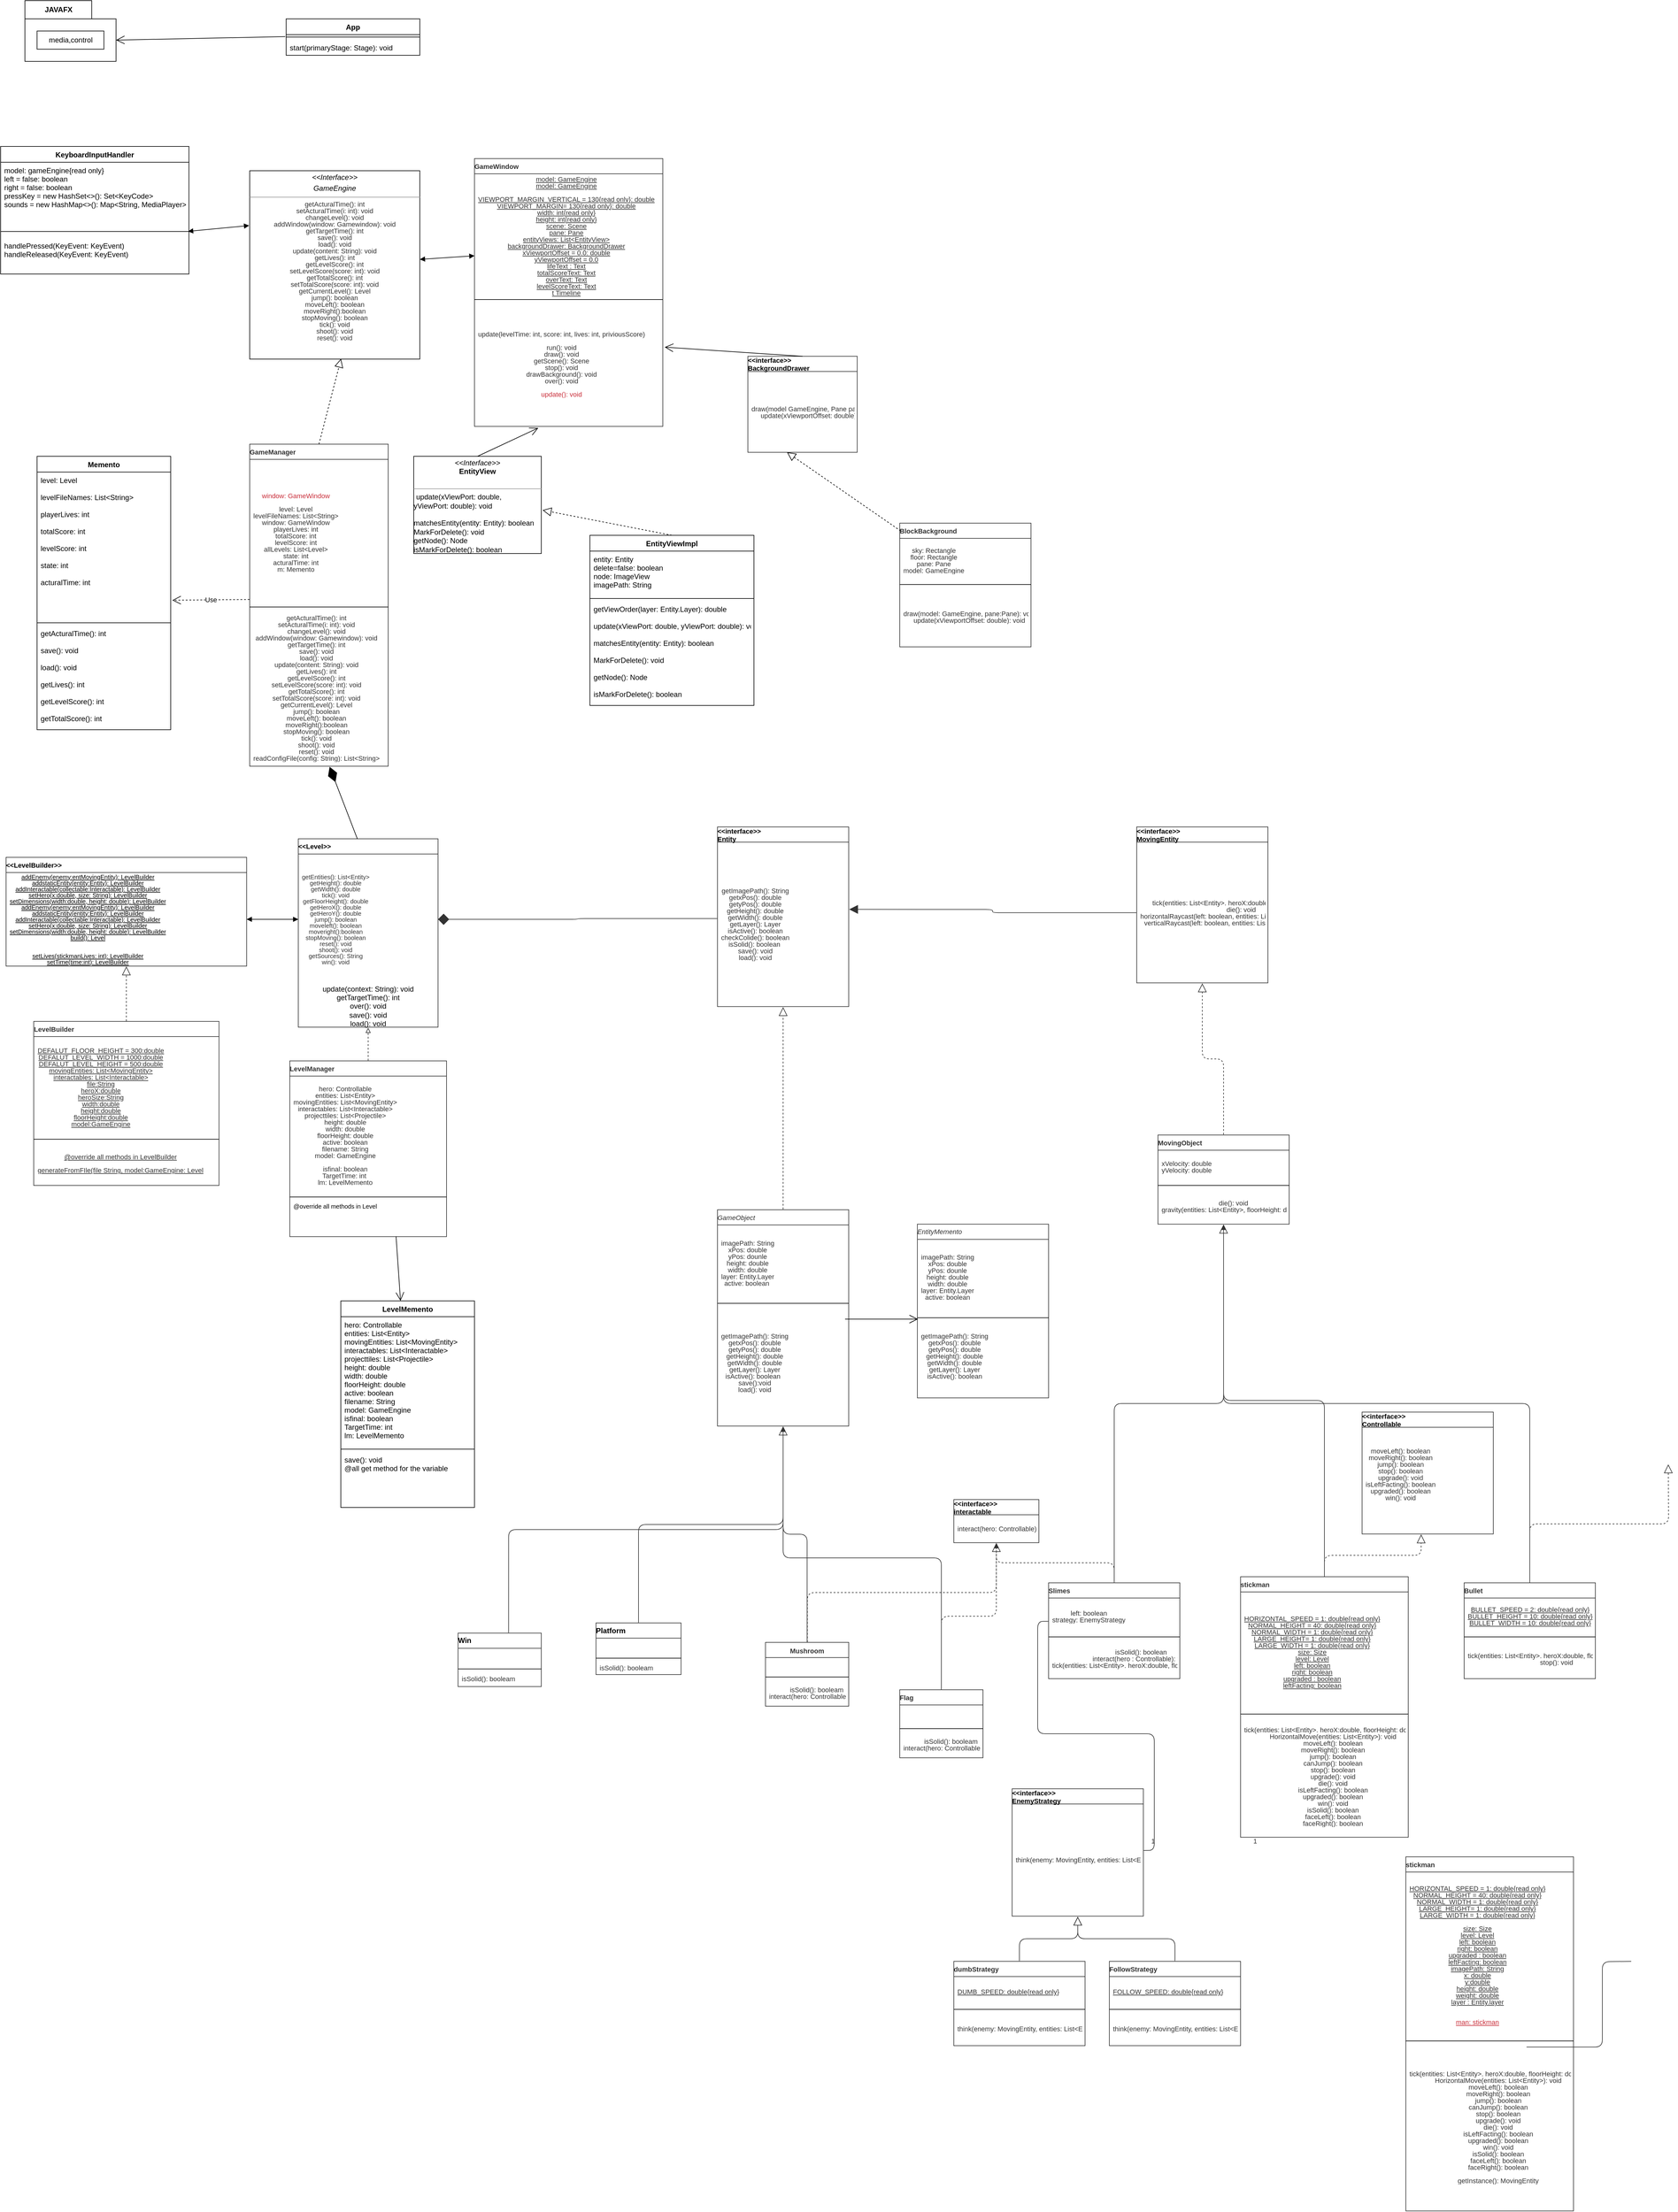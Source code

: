 <mxfile version="13.9.8" type="github">
  <diagram id="kgpKYQtTHZ0yAKxKKP6v" name="Page-1">
    <mxGraphModel dx="1694" dy="1889" grid="1" gridSize="10" guides="1" tooltips="1" connect="1" arrows="1" fold="1" page="1" pageScale="1" pageWidth="850" pageHeight="1100" math="0" shadow="0">
      <root>
        <mxCell id="0" />
        <mxCell id="1" parent="0" />
        <mxCell id="_VWqm0PzK80fMtdGOKL--1" value="GameWindow" style="html=1;overflow=block;whiteSpace=wrap;swimlane;childLayout=stackLayout;horizontal=1;horizontalStack=0;resizeParent=1;resizeParentMax=0;resizeLast=0;collapsible=0;marginBottom=0;swimlaneFillColor=#ffffff;startSize=25;whiteSpace=wrap;fontSize=11;fontColor=#333333;align=center;whiteSpace=wrap;align=left;spacing=0;strokeColor=#333333;strokeOpacity=100;fillOpacity=100;fillColor=#ffffff;" vertex="1" zOrder="835.333" parent="1">
          <mxGeometry x="800" y="10" width="310" height="440.8" as="geometry" />
        </mxCell>
        <mxCell id="_VWqm0PzK80fMtdGOKL--2" value="&lt;div style=&quot;display: flex; justify-content: center; text-align: center; align-items: baseline; font-size: 0; line-height: 1;&quot;&gt;&lt;span&gt;&lt;span style=&quot;font-size:11px;color:#333333;&quot;&gt;model: GameEngine&#xa;&lt;/span&gt;&lt;/span&gt;&lt;/div&gt;&lt;div style=&quot;display: flex; justify-content: center; text-align: center; align-items: baseline; font-size: 0; line-height: 1;&quot;&gt;&lt;span&gt;&lt;span style=&quot;font-size:11px;color:#333333;&quot;&gt;&lt;span style=&quot;font-size:11px;color:#333333;&quot;&gt;model: GameEngine&#xa;&#xa;&lt;/span&gt;&lt;span style=&quot;font-size:11px;color:#333333;text-decoration: underline;&quot;&gt;&lt;/span&gt;&lt;/span&gt;&lt;/span&gt;&lt;/div&gt;&lt;div style=&quot;display: flex; justify-content: center; text-align: center; align-items: baseline; font-size: 0; line-height: 1;&quot;&gt;&lt;span&gt;&lt;span style=&quot;font-size:11px;color:#333333;text-decoration: underline;&quot;&gt;VIEWPORT_MARGIN_VERTICAL = 130{read only}: double&#xa;&lt;/span&gt;&lt;/span&gt;&lt;/div&gt;&lt;div style=&quot;display: flex; justify-content: center; text-align: center; align-items: baseline; font-size: 0; line-height: 1;&quot;&gt;&lt;span&gt;&lt;span style=&quot;font-size:11px;color:#333333;text-decoration: underline;&quot;&gt;VIEWPORT_MARGIN= 130{read only}: double&#xa;&lt;/span&gt;&lt;span style=&quot;font-size:11px;color:#333333;&quot;&gt;&lt;/span&gt;&lt;/span&gt;&lt;/div&gt;&lt;div style=&quot;display: flex; justify-content: center; text-align: center; align-items: baseline; font-size: 0; line-height: 1;&quot;&gt;&lt;span&gt;&lt;span style=&quot;font-size:11px;color:#333333;&quot;&gt;width: int{read only}&#xa;&lt;/span&gt;&lt;/span&gt;&lt;/div&gt;&lt;div style=&quot;display: flex; justify-content: center; text-align: center; align-items: baseline; font-size: 0; line-height: 1;&quot;&gt;&lt;span&gt;&lt;span style=&quot;font-size:11px;color:#333333;&quot;&gt;height: int{read only}&#xa;&lt;/span&gt;&lt;/span&gt;&lt;/div&gt;&lt;div style=&quot;display: flex; justify-content: center; text-align: center; align-items: baseline; font-size: 0; line-height: 1;&quot;&gt;&lt;span&gt;&lt;span style=&quot;font-size:11px;color:#333333;&quot;&gt;scene: Scene&#xa;&lt;/span&gt;&lt;/span&gt;&lt;/div&gt;&lt;div style=&quot;display: flex; justify-content: center; text-align: center; align-items: baseline; font-size: 0; line-height: 1;&quot;&gt;&lt;span&gt;&lt;span style=&quot;font-size:11px;color:#333333;&quot;&gt;pane: Pane&#xa;&lt;/span&gt;&lt;/span&gt;&lt;/div&gt;&lt;div style=&quot;display: flex; justify-content: center; text-align: center; align-items: baseline; font-size: 0; line-height: 1;&quot;&gt;&lt;span&gt;&lt;span style=&quot;font-size:11px;color:#333333;&quot;&gt;entityViews: List&amp;lt;EntityView&amp;gt;&#xa;&lt;/span&gt;&lt;/span&gt;&lt;/div&gt;&lt;div style=&quot;display: flex; justify-content: center; text-align: center; align-items: baseline; font-size: 0; line-height: 1;&quot;&gt;&lt;span&gt;&lt;span style=&quot;font-size:11px;color:#333333;&quot;&gt;backgroundDrawer: BackgroundDrawer&#xa;&lt;/span&gt;&lt;/span&gt;&lt;/div&gt;&lt;div style=&quot;display: flex; justify-content: center; text-align: center; align-items: baseline; font-size: 0; line-height: 1;&quot;&gt;&lt;span&gt;&lt;span style=&quot;font-size:11px;color:#333333;&quot;&gt;xViewportOffset = 0.0: double&#xa;&lt;/span&gt;&lt;/span&gt;&lt;/div&gt;&lt;div style=&quot;display: flex; justify-content: center; text-align: center; align-items: baseline; font-size: 0; line-height: 1;&quot;&gt;&lt;span&gt;&lt;span style=&quot;font-size:11px;color:#333333;&quot;&gt;yViewportOffset = 0.0&#xa;&lt;/span&gt;&lt;/span&gt;&lt;/div&gt;&lt;div style=&quot;display: flex; justify-content: center; text-align: center; align-items: baseline; font-size: 0; line-height: 1;&quot;&gt;&lt;span&gt;&lt;span style=&quot;font-size:11px;color:#333333;&quot;&gt;lifeText : Text&#xa;&lt;/span&gt;&lt;/span&gt;&lt;/div&gt;&lt;div style=&quot;display: flex; justify-content: center; text-align: center; align-items: baseline; font-size: 0; line-height: 1;&quot;&gt;&lt;span&gt;&lt;span style=&quot;font-size:11px;color:#333333;&quot;&gt;totalScoreText: Text&#xa;&lt;/span&gt;&lt;/span&gt;&lt;/div&gt;&lt;div style=&quot;display: flex; justify-content: center; text-align: center; align-items: baseline; font-size: 0; line-height: 1;&quot;&gt;&lt;span&gt;&lt;span style=&quot;font-size:11px;color:#333333;&quot;&gt;overText: Text&#xa;&lt;/span&gt;&lt;/span&gt;&lt;/div&gt;&lt;div style=&quot;display: flex; justify-content: center; text-align: center; align-items: baseline; font-size: 0; line-height: 1;&quot;&gt;&lt;span&gt;&lt;span style=&quot;font-size:11px;color:#333333;&quot;&gt;levelScoreText: Text&#xa;&lt;/span&gt;&lt;/span&gt;&lt;/div&gt;&lt;div style=&quot;display: flex; justify-content: center; text-align: center; align-items: baseline; font-size: 0; line-height: 1;&quot;&gt;&lt;span&gt;&lt;span style=&quot;font-size:11px;color:#333333;&quot;&gt;t Timeline&#xa;&lt;/span&gt;&lt;/span&gt;&lt;/div&gt;&lt;div style=&quot;display: flex; justify-content: center; text-align: center; align-items: baseline; font-size: 0; line-height: 1;&quot;&gt;&lt;span&gt;&lt;/span&gt;&lt;/div&gt;" style="part=1;html=1;resizeHeight=0;strokeColor=none;fillColor=none;align=left;verticalAlign=middle;spacingLeft=4;spacingRight=4;overflow=hidden;rotatable=0;points=[[0,0.5],[1,0.5]];portConstraint=eastwest;swimlaneFillColor=#ffffff;strokeOpacity=100;fillOpacity=100;fontSize=11;fontColor=#333333;fontStyle=4;" vertex="1" parent="_VWqm0PzK80fMtdGOKL--1">
          <mxGeometry y="25" width="310" height="203" as="geometry" />
        </mxCell>
        <mxCell id="_VWqm0PzK80fMtdGOKL--3" value="" style="line;strokeWidth=1;fillColor=none;align=left;verticalAlign=middle;spacingTop=-1;spacingLeft=3;spacingRight=3;rotatable=0;labelPosition=right;points=[];portConstraint=eastwest;" vertex="1" parent="_VWqm0PzK80fMtdGOKL--1">
          <mxGeometry y="228" width="310" height="8" as="geometry" />
        </mxCell>
        <mxCell id="_VWqm0PzK80fMtdGOKL--4" value="&lt;div style=&quot;display: flex; justify-content: center; text-align: center; align-items: baseline; font-size: 0; line-height: 1;&quot;&gt;&lt;span&gt;&lt;span style=&quot;font-size:11px;color:#333333;&quot;&gt;update(levelTime: int, score: int, lives: int, priviousScore)&#xa;&lt;/span&gt;&lt;/span&gt;&lt;/div&gt;&lt;div style=&quot;display: flex; justify-content: center; text-align: center; align-items: baseline; font-size: 0; line-height: 1;&quot;&gt;&lt;span&gt;&lt;span style=&quot;font-size:11px;color:#333333;&quot;&gt;&#xa;&lt;/span&gt;&lt;/span&gt;&lt;/div&gt;&lt;div style=&quot;display: flex; justify-content: center; text-align: center; align-items: baseline; font-size: 0; line-height: 1;&quot;&gt;&lt;span&gt;&lt;span style=&quot;font-size:11px;color:#333333;&quot;&gt;run(): void&#xa;&lt;/span&gt;&lt;/span&gt;&lt;/div&gt;&lt;div style=&quot;display: flex; justify-content: center; text-align: center; align-items: baseline; font-size: 0; line-height: 1;&quot;&gt;&lt;span&gt;&lt;span style=&quot;font-size:11px;color:#333333;&quot;&gt;draw(): void&#xa;&lt;/span&gt;&lt;/span&gt;&lt;/div&gt;&lt;div style=&quot;display: flex; justify-content: center; text-align: center; align-items: baseline; font-size: 0; line-height: 1;&quot;&gt;&lt;span&gt;&lt;span style=&quot;font-size:11px;color:#333333;&quot;&gt;getScene(): Scene&#xa;&lt;/span&gt;&lt;/span&gt;&lt;/div&gt;&lt;div style=&quot;display: flex; justify-content: center; text-align: center; align-items: baseline; font-size: 0; line-height: 1;&quot;&gt;&lt;span&gt;&lt;span style=&quot;font-size:11px;color:#333333;&quot;&gt;stop(): void&#xa;&lt;/span&gt;&lt;/span&gt;&lt;/div&gt;&lt;div style=&quot;display: flex; justify-content: center; text-align: center; align-items: baseline; font-size: 0; line-height: 1;&quot;&gt;&lt;span&gt;&lt;span style=&quot;font-size:11px;color:#333333;&quot;&gt;drawBackground(): void&#xa;&lt;/span&gt;&lt;/span&gt;&lt;/div&gt;&lt;div style=&quot;display: flex; justify-content: center; text-align: center; align-items: baseline; font-size: 0; line-height: 1;&quot;&gt;&lt;span&gt;&lt;span style=&quot;font-size:11px;color:#333333;&quot;&gt;over(): void&#xa;&lt;/span&gt;&lt;/span&gt;&lt;/div&gt;&lt;div style=&quot;display: flex; justify-content: center; text-align: center; align-items: baseline; font-size: 0; line-height: 1;&quot;&gt;&lt;span&gt;&lt;span style=&quot;font-size:11px;color:#333333;&quot;&gt;&#xa;&lt;/span&gt;&lt;span style=&quot;font-size:11px;color:#c92d39;&quot;&gt;&lt;/span&gt;&lt;/span&gt;&lt;/div&gt;&lt;div style=&quot;display: flex; justify-content: center; text-align: center; align-items: baseline; font-size: 0; line-height: 1;&quot;&gt;&lt;span&gt;&lt;span style=&quot;font-size:11px;color:#c92d39;&quot;&gt;update(): void&lt;/span&gt;&lt;/span&gt;&lt;/div&gt;" style="part=1;html=1;resizeHeight=0;strokeColor=none;fillColor=none;align=left;verticalAlign=middle;spacingLeft=4;spacingRight=4;overflow=hidden;rotatable=0;points=[[0,0.5],[1,0.5]];portConstraint=eastwest;swimlaneFillColor=#ffffff;strokeOpacity=100;fillOpacity=100;fontSize=11;fontColor=#333333;" vertex="1" parent="_VWqm0PzK80fMtdGOKL--1">
          <mxGeometry y="236" width="310" height="204.8" as="geometry" />
        </mxCell>
        <mxCell id="_VWqm0PzK80fMtdGOKL--5" value="GameManager" style="html=1;overflow=block;whiteSpace=wrap;swimlane;childLayout=stackLayout;horizontal=1;horizontalStack=0;resizeParent=1;resizeParentMax=0;resizeLast=0;collapsible=0;marginBottom=0;swimlaneFillColor=#ffffff;startSize=25;whiteSpace=wrap;fontSize=11;fontColor=#333333;align=center;whiteSpace=wrap;align=left;spacing=0;strokeColor=#333333;strokeOpacity=100;fillOpacity=100;fillColor=#ffffff;" vertex="1" zOrder="837.333" parent="1">
          <mxGeometry x="430" y="480" width="228" height="530" as="geometry" />
        </mxCell>
        <mxCell id="_VWqm0PzK80fMtdGOKL--6" value="&lt;div style=&quot;display: flex; justify-content: center; text-align: center; align-items: baseline; font-size: 0; line-height: 1;&quot;&gt;&lt;span&gt;&lt;span style=&quot;font-size:11px;color:#c92d39;&quot;&gt;window: GameWindow&#xa;&lt;/span&gt;&lt;/span&gt;&lt;/div&gt;&lt;div style=&quot;display: flex; justify-content: center; text-align: center; align-items: baseline; font-size: 0; line-height: 1;&quot;&gt;&lt;span&gt;&lt;span style=&quot;font-size:11px;color:#c92d39;&quot;&gt;&#xa;&lt;/span&gt;&lt;span style=&quot;font-size:11px;color:#333333;&quot;&gt;&lt;/span&gt;&lt;/span&gt;&lt;/div&gt;&lt;div style=&quot;display: flex; justify-content: center; text-align: center; align-items: baseline; font-size: 0; line-height: 1;&quot;&gt;&lt;span&gt;&lt;span style=&quot;font-size:11px;color:#333333;&quot;&gt;level: Level&#xa;&lt;/span&gt;&lt;/span&gt;&lt;/div&gt;&lt;div style=&quot;display: flex; justify-content: center; text-align: center; align-items: baseline; font-size: 0; line-height: 1;&quot;&gt;&lt;span&gt;&lt;span style=&quot;font-size:11px;color:#333333;&quot;&gt;levelFileNames: List&amp;lt;String&amp;gt;&#xa;&lt;/span&gt;&lt;/span&gt;&lt;/div&gt;&lt;div style=&quot;display: flex; justify-content: center; text-align: center; align-items: baseline; font-size: 0; line-height: 1;&quot;&gt;&lt;span&gt;&lt;span style=&quot;font-size:11px;color:#333333;&quot;&gt;window: GameWindow&#xa;&lt;/span&gt;&lt;/span&gt;&lt;/div&gt;&lt;div style=&quot;display: flex; justify-content: center; text-align: center; align-items: baseline; font-size: 0; line-height: 1;&quot;&gt;&lt;span&gt;&lt;span style=&quot;font-size:11px;color:#333333;&quot;&gt;playerLives: int&#xa;&lt;/span&gt;&lt;/span&gt;&lt;/div&gt;&lt;div style=&quot;display: flex; justify-content: center; text-align: center; align-items: baseline; font-size: 0; line-height: 1;&quot;&gt;&lt;span&gt;&lt;span style=&quot;font-size:11px;color:#333333;&quot;&gt;totalScore: int&#xa;&lt;/span&gt;&lt;/span&gt;&lt;/div&gt;&lt;div style=&quot;display: flex; justify-content: center; text-align: center; align-items: baseline; font-size: 0; line-height: 1;&quot;&gt;&lt;span&gt;&lt;span style=&quot;font-size:11px;color:#333333;&quot;&gt;levelScore: int&#xa;&lt;/span&gt;&lt;/span&gt;&lt;/div&gt;&lt;div style=&quot;display: flex; justify-content: center; text-align: center; align-items: baseline; font-size: 0; line-height: 1;&quot;&gt;&lt;span&gt;&lt;span style=&quot;font-size:11px;color:#333333;&quot;&gt;allLevels: List&amp;lt;Level&amp;gt;&#xa;&lt;/span&gt;&lt;/span&gt;&lt;/div&gt;&lt;div style=&quot;display: flex; justify-content: center; text-align: center; align-items: baseline; font-size: 0; line-height: 1;&quot;&gt;&lt;span&gt;&lt;span style=&quot;font-size:11px;color:#333333;&quot;&gt;state: int&#xa;&lt;/span&gt;&lt;/span&gt;&lt;/div&gt;&lt;div style=&quot;display: flex; justify-content: center; text-align: center; align-items: baseline; font-size: 0; line-height: 1;&quot;&gt;&lt;span&gt;&lt;span style=&quot;font-size:11px;color:#333333;&quot;&gt;acturalTime: int&#xa;&lt;/span&gt;&lt;/span&gt;&lt;/div&gt;&lt;div style=&quot;display: flex; justify-content: center; text-align: center; align-items: baseline; font-size: 0; line-height: 1;&quot;&gt;&lt;span&gt;&lt;span style=&quot;font-size:11px;color:#333333;&quot;&gt;m: Memento&lt;/span&gt;&lt;/span&gt;&lt;/div&gt;" style="part=1;html=1;resizeHeight=0;strokeColor=none;fillColor=none;align=left;verticalAlign=middle;spacingLeft=4;spacingRight=4;overflow=hidden;rotatable=0;points=[[0,0.5],[1,0.5]];portConstraint=eastwest;swimlaneFillColor=#ffffff;strokeOpacity=100;fillOpacity=100;fontSize=11;fontColor=#c92d39;" vertex="1" parent="_VWqm0PzK80fMtdGOKL--5">
          <mxGeometry y="25" width="228" height="239" as="geometry" />
        </mxCell>
        <mxCell id="_VWqm0PzK80fMtdGOKL--7" value="" style="line;strokeWidth=1;fillColor=none;align=left;verticalAlign=middle;spacingTop=-1;spacingLeft=3;spacingRight=3;rotatable=0;labelPosition=right;points=[];portConstraint=eastwest;" vertex="1" parent="_VWqm0PzK80fMtdGOKL--5">
          <mxGeometry y="264" width="228" height="8" as="geometry" />
        </mxCell>
        <mxCell id="_VWqm0PzK80fMtdGOKL--8" value="&lt;div style=&quot;display: flex; justify-content: center; text-align: center; align-items: baseline; font-size: 0; line-height: 1;&quot;&gt;&lt;span&gt;&lt;span style=&quot;font-size:11px;color:#333333;&quot;&gt;getActuralTime(): int&#xa;&lt;/span&gt;&lt;/span&gt;&lt;/div&gt;&lt;div style=&quot;display: flex; justify-content: center; text-align: center; align-items: baseline; font-size: 0; line-height: 1;&quot;&gt;&lt;span&gt;&lt;span style=&quot;font-size:11px;color:#333333;&quot;&gt;setActuralTime(i: int): void&#xa;&lt;/span&gt;&lt;/span&gt;&lt;/div&gt;&lt;div style=&quot;display: flex; justify-content: center; text-align: center; align-items: baseline; font-size: 0; line-height: 1;&quot;&gt;&lt;span&gt;&lt;span style=&quot;font-size:11px;color:#333333;&quot;&gt;changeLevel(): void&#xa;&lt;/span&gt;&lt;/span&gt;&lt;/div&gt;&lt;div style=&quot;display: flex; justify-content: center; text-align: center; align-items: baseline; font-size: 0; line-height: 1;&quot;&gt;&lt;span&gt;&lt;span style=&quot;font-size:11px;color:#333333;&quot;&gt;addWindow(window: Gamewindow): void&#xa;&lt;/span&gt;&lt;/span&gt;&lt;/div&gt;&lt;div style=&quot;display: flex; justify-content: center; text-align: center; align-items: baseline; font-size: 0; line-height: 1;&quot;&gt;&lt;span&gt;&lt;span style=&quot;font-size:11px;color:#333333;&quot;&gt;getTargetTime(): int&#xa;&lt;/span&gt;&lt;/span&gt;&lt;/div&gt;&lt;div style=&quot;display: flex; justify-content: center; text-align: center; align-items: baseline; font-size: 0; line-height: 1;&quot;&gt;&lt;span&gt;&lt;span style=&quot;font-size:11px;color:#333333;&quot;&gt;save(): void&#xa;&lt;/span&gt;&lt;/span&gt;&lt;/div&gt;&lt;div style=&quot;display: flex; justify-content: center; text-align: center; align-items: baseline; font-size: 0; line-height: 1;&quot;&gt;&lt;span&gt;&lt;span style=&quot;font-size:11px;color:#333333;&quot;&gt;load(): void&#xa;&lt;/span&gt;&lt;/span&gt;&lt;/div&gt;&lt;div style=&quot;display: flex; justify-content: center; text-align: center; align-items: baseline; font-size: 0; line-height: 1;&quot;&gt;&lt;span&gt;&lt;span style=&quot;font-size:11px;color:#333333;&quot;&gt;update(content: String): void&#xa;&lt;/span&gt;&lt;/span&gt;&lt;/div&gt;&lt;div style=&quot;display: flex; justify-content: center; text-align: center; align-items: baseline; font-size: 0; line-height: 1;&quot;&gt;&lt;span&gt;&lt;span style=&quot;font-size:11px;color:#333333;&quot;&gt;getLives(): int&#xa;&lt;/span&gt;&lt;/span&gt;&lt;/div&gt;&lt;div style=&quot;display: flex; justify-content: center; text-align: center; align-items: baseline; font-size: 0; line-height: 1;&quot;&gt;&lt;span&gt;&lt;span style=&quot;font-size:11px;color:#333333;&quot;&gt;getLevelScore(): int&#xa;&lt;/span&gt;&lt;/span&gt;&lt;/div&gt;&lt;div style=&quot;display: flex; justify-content: center; text-align: center; align-items: baseline; font-size: 0; line-height: 1;&quot;&gt;&lt;span&gt;&lt;span style=&quot;font-size:11px;color:#333333;&quot;&gt;setLevelScore(score: int): void&#xa;&lt;/span&gt;&lt;/span&gt;&lt;/div&gt;&lt;div style=&quot;display: flex; justify-content: center; text-align: center; align-items: baseline; font-size: 0; line-height: 1;&quot;&gt;&lt;span&gt;&lt;span style=&quot;font-size:11px;color:#333333;&quot;&gt;getTotalScore(): int&#xa;&lt;/span&gt;&lt;/span&gt;&lt;/div&gt;&lt;div style=&quot;display: flex; justify-content: center; text-align: center; align-items: baseline; font-size: 0; line-height: 1;&quot;&gt;&lt;span&gt;&lt;span style=&quot;font-size:11px;color:#333333;&quot;&gt;setTotalScore(score: int): void&#xa;&lt;/span&gt;&lt;/span&gt;&lt;/div&gt;&lt;div style=&quot;display: flex; justify-content: center; text-align: center; align-items: baseline; font-size: 0; line-height: 1;&quot;&gt;&lt;span&gt;&lt;span style=&quot;font-size:11px;color:#333333;&quot;&gt;getCurrentLevel(): Level&#xa;&lt;/span&gt;&lt;/span&gt;&lt;/div&gt;&lt;div style=&quot;display: flex; justify-content: center; text-align: center; align-items: baseline; font-size: 0; line-height: 1;&quot;&gt;&lt;span&gt;&lt;span style=&quot;font-size:11px;color:#333333;&quot;&gt;jump(): boolean&#xa;&lt;/span&gt;&lt;/span&gt;&lt;/div&gt;&lt;div style=&quot;display: flex; justify-content: center; text-align: center; align-items: baseline; font-size: 0; line-height: 1;&quot;&gt;&lt;span&gt;&lt;span style=&quot;font-size:11px;color:#333333;&quot;&gt;moveLeft(): boolean&#xa;&lt;/span&gt;&lt;/span&gt;&lt;/div&gt;&lt;div style=&quot;display: flex; justify-content: center; text-align: center; align-items: baseline; font-size: 0; line-height: 1;&quot;&gt;&lt;span&gt;&lt;span style=&quot;font-size:11px;color:#333333;&quot;&gt;moveRight():boolean&#xa;&lt;/span&gt;&lt;/span&gt;&lt;/div&gt;&lt;div style=&quot;display: flex; justify-content: center; text-align: center; align-items: baseline; font-size: 0; line-height: 1;&quot;&gt;&lt;span&gt;&lt;span style=&quot;font-size:11px;color:#333333;&quot;&gt;stopMoving(): boolean&#xa;&lt;/span&gt;&lt;/span&gt;&lt;/div&gt;&lt;div style=&quot;display: flex; justify-content: center; text-align: center; align-items: baseline; font-size: 0; line-height: 1;&quot;&gt;&lt;span&gt;&lt;span style=&quot;font-size:11px;color:#333333;&quot;&gt;tick(): void&#xa;&lt;/span&gt;&lt;/span&gt;&lt;/div&gt;&lt;div style=&quot;display: flex; justify-content: center; text-align: center; align-items: baseline; font-size: 0; line-height: 1;&quot;&gt;&lt;span&gt;&lt;span style=&quot;font-size:11px;color:#333333;&quot;&gt;shoot(): void&#xa;&lt;/span&gt;&lt;/span&gt;&lt;/div&gt;&lt;div style=&quot;display: flex; justify-content: center; text-align: center; align-items: baseline; font-size: 0; line-height: 1;&quot;&gt;&lt;span&gt;&lt;span style=&quot;font-size:11px;color:#333333;&quot;&gt;reset(): void&#xa;&lt;/span&gt;&lt;/span&gt;&lt;/div&gt;&lt;div style=&quot;display: flex; justify-content: center; text-align: center; align-items: baseline; font-size: 0; line-height: 1;&quot;&gt;&lt;span&gt;&lt;span style=&quot;font-size:11px;color:#333333;&quot;&gt;readConfigFile(config: String): List&amp;lt;String&amp;gt;&lt;/span&gt;&lt;/span&gt;&lt;/div&gt;" style="part=1;html=1;resizeHeight=0;strokeColor=none;fillColor=none;align=left;verticalAlign=middle;spacingLeft=4;spacingRight=4;overflow=hidden;rotatable=0;points=[[0,0.5],[1,0.5]];portConstraint=eastwest;swimlaneFillColor=#ffffff;strokeOpacity=100;fillOpacity=100;fontSize=11;fontColor=#333333;" vertex="1" parent="_VWqm0PzK80fMtdGOKL--5">
          <mxGeometry y="272" width="228" height="258" as="geometry" />
        </mxCell>
        <mxCell id="_VWqm0PzK80fMtdGOKL--13" value="App" style="swimlane;fontStyle=1;align=center;verticalAlign=top;childLayout=stackLayout;horizontal=1;startSize=26;horizontalStack=0;resizeParent=1;resizeParentMax=0;resizeLast=0;collapsible=1;marginBottom=0;" vertex="1" parent="1">
          <mxGeometry x="490" y="-220" width="220" height="60" as="geometry" />
        </mxCell>
        <mxCell id="_VWqm0PzK80fMtdGOKL--15" value="" style="line;strokeWidth=1;fillColor=none;align=left;verticalAlign=middle;spacingTop=-1;spacingLeft=3;spacingRight=3;rotatable=0;labelPosition=right;points=[];portConstraint=eastwest;" vertex="1" parent="_VWqm0PzK80fMtdGOKL--13">
          <mxGeometry y="26" width="220" height="8" as="geometry" />
        </mxCell>
        <mxCell id="_VWqm0PzK80fMtdGOKL--16" value="start(primaryStage: Stage): void" style="text;strokeColor=none;fillColor=none;align=left;verticalAlign=top;spacingLeft=4;spacingRight=4;overflow=hidden;rotatable=0;points=[[0,0.5],[1,0.5]];portConstraint=eastwest;" vertex="1" parent="_VWqm0PzK80fMtdGOKL--13">
          <mxGeometry y="34" width="220" height="26" as="geometry" />
        </mxCell>
        <mxCell id="_VWqm0PzK80fMtdGOKL--17" value="JAVAFX" style="shape=folder;fontStyle=1;tabWidth=110;tabHeight=30;tabPosition=left;html=1;boundedLbl=1;labelInHeader=1;" vertex="1" parent="1">
          <mxGeometry x="60" y="-250" width="150" height="100" as="geometry" />
        </mxCell>
        <mxCell id="_VWqm0PzK80fMtdGOKL--18" value="media,control" style="html=1;" vertex="1" parent="_VWqm0PzK80fMtdGOKL--17">
          <mxGeometry width="110" height="30" relative="1" as="geometry">
            <mxPoint x="20" y="50" as="offset" />
          </mxGeometry>
        </mxCell>
        <mxCell id="_VWqm0PzK80fMtdGOKL--20" value="KeyboardInputHandler" style="swimlane;fontStyle=1;align=center;verticalAlign=top;childLayout=stackLayout;horizontal=1;startSize=26;horizontalStack=0;resizeParent=1;resizeParentMax=0;resizeLast=0;collapsible=1;marginBottom=0;" vertex="1" parent="1">
          <mxGeometry x="20" y="-10" width="310" height="210" as="geometry" />
        </mxCell>
        <mxCell id="_VWqm0PzK80fMtdGOKL--21" value="model: gameEngine{read only}&#xa;left = false: boolean&#xa;right = false: boolean&#xa;pressKey = new HashSet&lt;&gt;(): Set&lt;KeyCode&gt;&#xa;sounds = new HashMap&lt;&gt;(): Map&lt;String, MediaPlayer&gt;&#xa;" style="text;strokeColor=none;fillColor=none;align=left;verticalAlign=top;spacingLeft=4;spacingRight=4;overflow=hidden;rotatable=0;points=[[0,0.5],[1,0.5]];portConstraint=eastwest;" vertex="1" parent="_VWqm0PzK80fMtdGOKL--20">
          <mxGeometry y="26" width="310" height="104" as="geometry" />
        </mxCell>
        <mxCell id="_VWqm0PzK80fMtdGOKL--22" value="" style="line;strokeWidth=1;fillColor=none;align=left;verticalAlign=middle;spacingTop=-1;spacingLeft=3;spacingRight=3;rotatable=0;labelPosition=right;points=[];portConstraint=eastwest;" vertex="1" parent="_VWqm0PzK80fMtdGOKL--20">
          <mxGeometry y="130" width="310" height="20" as="geometry" />
        </mxCell>
        <mxCell id="_VWqm0PzK80fMtdGOKL--23" value="handlePressed(KeyEvent: KeyEvent)&#xa;handleReleased(KeyEvent: KeyEvent)" style="text;strokeColor=none;fillColor=none;align=left;verticalAlign=top;spacingLeft=4;spacingRight=4;overflow=hidden;rotatable=0;points=[[0,0.5],[1,0.5]];portConstraint=eastwest;" vertex="1" parent="_VWqm0PzK80fMtdGOKL--20">
          <mxGeometry y="150" width="310" height="60" as="geometry" />
        </mxCell>
        <mxCell id="_VWqm0PzK80fMtdGOKL--24" value="&lt;p style=&quot;margin: 0px ; margin-top: 4px ; text-align: center&quot;&gt;&lt;i&gt;&amp;lt;&amp;lt;Interface&amp;gt;&amp;gt;&lt;/i&gt;&lt;br&gt;&lt;b&gt;EntityView&lt;/b&gt;&lt;/p&gt;&lt;br&gt;&lt;hr size=&quot;1&quot;&gt;&lt;p style=&quot;margin: 0px ; margin-left: 4px&quot;&gt;update(xViewPort: double,&amp;nbsp;&lt;/p&gt;yViewPort: double): void&lt;br&gt;&lt;br&gt;matchesEntity(entity: Entity): boolean&lt;br&gt;MarkForDelete(): void&lt;br&gt;getNode(): Node&lt;br&gt;isMarkForDelete(): boolean&lt;br&gt;" style="verticalAlign=top;align=left;overflow=fill;fontSize=12;fontFamily=Helvetica;html=1;" vertex="1" parent="1">
          <mxGeometry x="700" y="500" width="210" height="160" as="geometry" />
        </mxCell>
        <mxCell id="_VWqm0PzK80fMtdGOKL--25" value="EntityViewImpl" style="swimlane;fontStyle=1;align=center;verticalAlign=top;childLayout=stackLayout;horizontal=1;startSize=26;horizontalStack=0;resizeParent=1;resizeParentMax=0;resizeLast=0;collapsible=1;marginBottom=0;" vertex="1" parent="1">
          <mxGeometry x="990" y="630" width="270" height="280" as="geometry" />
        </mxCell>
        <mxCell id="_VWqm0PzK80fMtdGOKL--26" value="entity: Entity&#xa;delete=false: boolean&#xa;node: ImageView&#xa;imagePath: String&#xa;" style="text;strokeColor=none;fillColor=none;align=left;verticalAlign=top;spacingLeft=4;spacingRight=4;overflow=hidden;rotatable=0;points=[[0,0.5],[1,0.5]];portConstraint=eastwest;" vertex="1" parent="_VWqm0PzK80fMtdGOKL--25">
          <mxGeometry y="26" width="270" height="74" as="geometry" />
        </mxCell>
        <mxCell id="_VWqm0PzK80fMtdGOKL--27" value="" style="line;strokeWidth=1;fillColor=none;align=left;verticalAlign=middle;spacingTop=-1;spacingLeft=3;spacingRight=3;rotatable=0;labelPosition=right;points=[];portConstraint=eastwest;" vertex="1" parent="_VWqm0PzK80fMtdGOKL--25">
          <mxGeometry y="100" width="270" height="8" as="geometry" />
        </mxCell>
        <mxCell id="_VWqm0PzK80fMtdGOKL--28" value="getViewOrder(layer: Entity.Layer): double&#xa; &#xa;update(xViewPort: double, yViewPort: double): void&#xa;&#xa;matchesEntity(entity: Entity): boolean&#xa;&#xa;MarkForDelete(): void&#xa;&#xa;getNode(): Node&#xa;&#xa;isMarkForDelete(): boolean" style="text;strokeColor=none;fillColor=none;align=left;verticalAlign=top;spacingLeft=4;spacingRight=4;overflow=hidden;rotatable=0;points=[[0,0.5],[1,0.5]];portConstraint=eastwest;" vertex="1" parent="_VWqm0PzK80fMtdGOKL--25">
          <mxGeometry y="108" width="270" height="172" as="geometry" />
        </mxCell>
        <mxCell id="_VWqm0PzK80fMtdGOKL--29" value="BlockBackground" style="html=1;overflow=block;whiteSpace=wrap;swimlane;childLayout=stackLayout;horizontal=1;horizontalStack=0;resizeParent=1;resizeParentMax=0;resizeLast=0;collapsible=0;marginBottom=0;swimlaneFillColor=#ffffff;startSize=25;whiteSpace=wrap;fontSize=11;fontColor=#333333;align=center;whiteSpace=wrap;align=left;spacing=0;strokeColor=#333333;strokeOpacity=100;fillOpacity=100;fillColor=#ffffff;" vertex="1" zOrder="166.667" parent="1">
          <mxGeometry x="1500" y="610" width="216" height="203.6" as="geometry" />
        </mxCell>
        <mxCell id="_VWqm0PzK80fMtdGOKL--30" value="&lt;div style=&quot;display: flex; justify-content: center; text-align: center; align-items: baseline; font-size: 0; line-height: 1;&quot;&gt;&lt;span&gt;&lt;span style=&quot;font-size:11px;color:#333333;&quot;&gt;sky: Rectangle&#xa;&lt;/span&gt;&lt;/span&gt;&lt;/div&gt;&lt;div style=&quot;display: flex; justify-content: center; text-align: center; align-items: baseline; font-size: 0; line-height: 1;&quot;&gt;&lt;span&gt;&lt;span style=&quot;font-size:11px;color:#333333;&quot;&gt;floor: Rectangle&#xa;&lt;/span&gt;&lt;/span&gt;&lt;/div&gt;&lt;div style=&quot;display: flex; justify-content: center; text-align: center; align-items: baseline; font-size: 0; line-height: 1;&quot;&gt;&lt;span&gt;&lt;span style=&quot;font-size:11px;color:#333333;&quot;&gt;pane: Pane&#xa;&lt;/span&gt;&lt;/span&gt;&lt;/div&gt;&lt;div style=&quot;display: flex; justify-content: center; text-align: center; align-items: baseline; font-size: 0; line-height: 1;&quot;&gt;&lt;span&gt;&lt;span style=&quot;font-size:11px;color:#333333;&quot;&gt;model: GameEngine&lt;/span&gt;&lt;/span&gt;&lt;/div&gt;" style="part=1;html=1;resizeHeight=0;strokeColor=none;fillColor=none;align=left;verticalAlign=middle;spacingLeft=4;spacingRight=4;overflow=hidden;rotatable=0;points=[[0,0.5],[1,0.5]];portConstraint=eastwest;swimlaneFillColor=#ffffff;strokeOpacity=100;fillOpacity=100;fontSize=11;fontColor=#333333;" vertex="1" parent="_VWqm0PzK80fMtdGOKL--29">
          <mxGeometry y="25" width="216" height="72" as="geometry" />
        </mxCell>
        <mxCell id="_VWqm0PzK80fMtdGOKL--31" value="" style="line;strokeWidth=1;fillColor=none;align=left;verticalAlign=middle;spacingTop=-1;spacingLeft=3;spacingRight=3;rotatable=0;labelPosition=right;points=[];portConstraint=eastwest;" vertex="1" parent="_VWqm0PzK80fMtdGOKL--29">
          <mxGeometry y="97" width="216" height="8" as="geometry" />
        </mxCell>
        <mxCell id="_VWqm0PzK80fMtdGOKL--32" value="&lt;div style=&quot;display: flex; justify-content: center; text-align: center; align-items: baseline; font-size: 0; line-height: 1;&quot;&gt;&lt;span&gt;&lt;span style=&quot;font-size:11px;color:#333333;&quot;&gt;draw(model: GameEngine, pane:Pane): void&#xa;&lt;/span&gt;&lt;/span&gt;&lt;/div&gt;&lt;div style=&quot;display: flex; justify-content: center; text-align: center; align-items: baseline; font-size: 0; line-height: 1;&quot;&gt;&lt;span&gt;&lt;span style=&quot;font-size:11px;color:#333333;&quot;&gt;update(xViewportOffset: double): void&lt;/span&gt;&lt;/span&gt;&lt;/div&gt;" style="part=1;html=1;resizeHeight=0;strokeColor=none;fillColor=none;align=left;verticalAlign=middle;spacingLeft=4;spacingRight=4;overflow=hidden;rotatable=0;points=[[0,0.5],[1,0.5]];portConstraint=eastwest;swimlaneFillColor=#ffffff;strokeOpacity=100;fillOpacity=100;fontSize=11;fontColor=#333333;" vertex="1" parent="_VWqm0PzK80fMtdGOKL--29">
          <mxGeometry y="105" width="216" height="98.6" as="geometry" />
        </mxCell>
        <mxCell id="_VWqm0PzK80fMtdGOKL--33" value="&amp;lt;&amp;lt;interface&amp;gt;&amp;gt;&#xa;BackgroundDrawer" style="html=1;overflow=block;whiteSpace=wrap;swimlane;childLayout=stackLayout;horizontal=1;horizontalStack=0;resizeParent=1;resizeParentMax=0;resizeLast=0;collapsible=0;marginBottom=0;swimlaneFillColor=#ffffff;startSize=25;whiteSpace=wrap;fontSize=11;fontStyle=1;whiteSpace=wrap;align=left;spacing=0;strokeColor=#333333;strokeOpacity=100;fillOpacity=100;fillColor=#ffffff;" vertex="1" zOrder="168.667" parent="1">
          <mxGeometry x="1250" y="335.4" width="180" height="158" as="geometry" />
        </mxCell>
        <mxCell id="_VWqm0PzK80fMtdGOKL--34" value="&lt;div style=&quot;display: flex; justify-content: center; text-align: center; align-items: baseline; font-size: 0; line-height: 1;&quot;&gt;&lt;span&gt;&lt;span style=&quot;font-size:11px;color:#333333;&quot;&gt;draw(model GameEngine, Pane pane): void&#xa;&lt;/span&gt;&lt;/span&gt;&lt;/div&gt;&lt;div style=&quot;display: flex; justify-content: center; text-align: center; align-items: baseline; font-size: 0; line-height: 1;&quot;&gt;&lt;span&gt;&lt;span style=&quot;font-size:11px;color:#333333;&quot;&gt;update(xViewportOffset: double): void&#xa;&lt;/span&gt;&lt;/span&gt;&lt;/div&gt;&lt;div style=&quot;display: flex; justify-content: center; text-align: center; align-items: baseline; font-size: 0; line-height: 1;&quot;&gt;&lt;span&gt;&lt;/span&gt;&lt;/div&gt;" style="part=1;html=1;resizeHeight=0;strokeColor=none;fillColor=none;align=left;verticalAlign=middle;spacingLeft=4;spacingRight=4;overflow=hidden;rotatable=0;points=[[0,0.5],[1,0.5]];portConstraint=eastwest;swimlaneFillColor=#ffffff;strokeOpacity=100;fillOpacity=100;fontSize=11;fontColor=#333333;" vertex="1" parent="_VWqm0PzK80fMtdGOKL--33">
          <mxGeometry y="25" width="180" height="133" as="geometry" />
        </mxCell>
        <mxCell id="_VWqm0PzK80fMtdGOKL--19" value="" style="endArrow=open;endFill=1;endSize=12;html=1;entryX=0;entryY=0;entryDx=150;entryDy=65;entryPerimeter=0;exitX=-0.007;exitY=-0.183;exitDx=0;exitDy=0;exitPerimeter=0;" edge="1" parent="1" source="_VWqm0PzK80fMtdGOKL--16" target="_VWqm0PzK80fMtdGOKL--17">
          <mxGeometry width="160" relative="1" as="geometry">
            <mxPoint x="509" y="-210" as="sourcePoint" />
            <mxPoint x="669" y="-210" as="targetPoint" />
          </mxGeometry>
        </mxCell>
        <mxCell id="_VWqm0PzK80fMtdGOKL--39" value="" style="endArrow=block;dashed=1;endFill=0;endSize=12;html=1;entryX=0.358;entryY=1;entryDx=0;entryDy=0;exitX=0.007;exitY=0.063;exitDx=0;exitDy=0;exitPerimeter=0;entryPerimeter=0;" edge="1" parent="1" source="_VWqm0PzK80fMtdGOKL--29" target="_VWqm0PzK80fMtdGOKL--34">
          <mxGeometry width="160" relative="1" as="geometry">
            <mxPoint x="680" y="710" as="sourcePoint" />
            <mxPoint x="840" y="710" as="targetPoint" />
          </mxGeometry>
        </mxCell>
        <mxCell id="_VWqm0PzK80fMtdGOKL--40" value="" style="endArrow=block;dashed=1;endFill=0;endSize=12;html=1;exitX=0.5;exitY=0;exitDx=0;exitDy=0;entryX=1.01;entryY=0.554;entryDx=0;entryDy=0;entryPerimeter=0;" edge="1" parent="1" source="_VWqm0PzK80fMtdGOKL--25" target="_VWqm0PzK80fMtdGOKL--24">
          <mxGeometry width="160" relative="1" as="geometry">
            <mxPoint x="1350" y="559.41" as="sourcePoint" />
            <mxPoint x="1510" y="559.41" as="targetPoint" />
          </mxGeometry>
        </mxCell>
        <mxCell id="_VWqm0PzK80fMtdGOKL--42" value="" style="endArrow=open;endFill=1;endSize=12;html=1;exitX=0.5;exitY=0;exitDx=0;exitDy=0;entryX=0.339;entryY=1.012;entryDx=0;entryDy=0;entryPerimeter=0;" edge="1" parent="1" source="_VWqm0PzK80fMtdGOKL--24" target="_VWqm0PzK80fMtdGOKL--4">
          <mxGeometry width="160" relative="1" as="geometry">
            <mxPoint x="950" y="510" as="sourcePoint" />
            <mxPoint x="1110" y="510" as="targetPoint" />
          </mxGeometry>
        </mxCell>
        <mxCell id="_VWqm0PzK80fMtdGOKL--45" value="" style="endArrow=open;endFill=1;endSize=12;html=1;exitX=0.5;exitY=0;exitDx=0;exitDy=0;entryX=1.01;entryY=0.363;entryDx=0;entryDy=0;entryPerimeter=0;" edge="1" parent="1" source="_VWqm0PzK80fMtdGOKL--33" target="_VWqm0PzK80fMtdGOKL--4">
          <mxGeometry width="160" relative="1" as="geometry">
            <mxPoint x="1290" y="300" as="sourcePoint" />
            <mxPoint x="1450" y="300" as="targetPoint" />
          </mxGeometry>
        </mxCell>
        <mxCell id="_VWqm0PzK80fMtdGOKL--55" value="&lt;p style=&quot;margin: 0px ; margin-top: 4px ; text-align: center&quot;&gt;&lt;i&gt;&amp;lt;&amp;lt;Interface&amp;gt;&amp;gt;&lt;/i&gt;&lt;/p&gt;&lt;p style=&quot;margin: 0px ; margin-top: 4px ; text-align: center&quot;&gt;&lt;i&gt;GameEngine&lt;/i&gt;&lt;/p&gt;&lt;hr size=&quot;1&quot;&gt;&lt;div style=&quot;color: rgb(51 , 51 , 51) ; display: flex ; justify-content: center ; text-align: center ; align-items: baseline ; font-size: 0px ; line-height: 1&quot;&gt;&lt;span style=&quot;font-size: 11px&quot;&gt;getActuralTime(): int&lt;br&gt;&lt;/span&gt;&lt;/div&gt;&lt;div style=&quot;color: rgb(51 , 51 , 51) ; display: flex ; justify-content: center ; text-align: center ; align-items: baseline ; font-size: 0px ; line-height: 1&quot;&gt;&lt;span style=&quot;font-size: 11px&quot;&gt;setActuralTime(i: int): void&lt;br&gt;&lt;/span&gt;&lt;/div&gt;&lt;div style=&quot;color: rgb(51 , 51 , 51) ; display: flex ; justify-content: center ; text-align: center ; align-items: baseline ; font-size: 0px ; line-height: 1&quot;&gt;&lt;span style=&quot;font-size: 11px&quot;&gt;changeLevel(): void&lt;br&gt;&lt;/span&gt;&lt;/div&gt;&lt;div style=&quot;color: rgb(51 , 51 , 51) ; display: flex ; justify-content: center ; text-align: center ; align-items: baseline ; font-size: 0px ; line-height: 1&quot;&gt;&lt;span style=&quot;font-size: 11px&quot;&gt;addWindow(window: Gamewindow): void&lt;br&gt;&lt;/span&gt;&lt;/div&gt;&lt;div style=&quot;color: rgb(51 , 51 , 51) ; display: flex ; justify-content: center ; text-align: center ; align-items: baseline ; font-size: 0px ; line-height: 1&quot;&gt;&lt;span style=&quot;font-size: 11px&quot;&gt;getTargetTime(): int&lt;br&gt;&lt;/span&gt;&lt;/div&gt;&lt;div style=&quot;color: rgb(51 , 51 , 51) ; display: flex ; justify-content: center ; text-align: center ; align-items: baseline ; font-size: 0px ; line-height: 1&quot;&gt;&lt;span style=&quot;font-size: 11px&quot;&gt;save(): void&lt;br&gt;&lt;/span&gt;&lt;/div&gt;&lt;div style=&quot;color: rgb(51 , 51 , 51) ; display: flex ; justify-content: center ; text-align: center ; align-items: baseline ; font-size: 0px ; line-height: 1&quot;&gt;&lt;span style=&quot;font-size: 11px&quot;&gt;load(): void&lt;br&gt;&lt;/span&gt;&lt;/div&gt;&lt;div style=&quot;color: rgb(51 , 51 , 51) ; display: flex ; justify-content: center ; text-align: center ; align-items: baseline ; font-size: 0px ; line-height: 1&quot;&gt;&lt;span style=&quot;font-size: 11px&quot;&gt;update(content: String): void&lt;br&gt;&lt;/span&gt;&lt;/div&gt;&lt;div style=&quot;color: rgb(51 , 51 , 51) ; display: flex ; justify-content: center ; text-align: center ; align-items: baseline ; font-size: 0px ; line-height: 1&quot;&gt;&lt;span style=&quot;font-size: 11px&quot;&gt;getLives(): int&lt;br&gt;&lt;/span&gt;&lt;/div&gt;&lt;div style=&quot;color: rgb(51 , 51 , 51) ; display: flex ; justify-content: center ; text-align: center ; align-items: baseline ; font-size: 0px ; line-height: 1&quot;&gt;&lt;span style=&quot;font-size: 11px&quot;&gt;getLevelScore(): int&lt;br&gt;&lt;/span&gt;&lt;/div&gt;&lt;div style=&quot;color: rgb(51 , 51 , 51) ; display: flex ; justify-content: center ; text-align: center ; align-items: baseline ; font-size: 0px ; line-height: 1&quot;&gt;&lt;span style=&quot;font-size: 11px&quot;&gt;setLevelScore(score: int): void&lt;br&gt;&lt;/span&gt;&lt;/div&gt;&lt;div style=&quot;color: rgb(51 , 51 , 51) ; display: flex ; justify-content: center ; text-align: center ; align-items: baseline ; font-size: 0px ; line-height: 1&quot;&gt;&lt;span style=&quot;font-size: 11px&quot;&gt;getTotalScore(): int&lt;br&gt;&lt;/span&gt;&lt;/div&gt;&lt;div style=&quot;color: rgb(51 , 51 , 51) ; display: flex ; justify-content: center ; text-align: center ; align-items: baseline ; font-size: 0px ; line-height: 1&quot;&gt;&lt;span style=&quot;font-size: 11px&quot;&gt;setTotalScore(score: int): void&lt;br&gt;&lt;/span&gt;&lt;/div&gt;&lt;div style=&quot;color: rgb(51 , 51 , 51) ; display: flex ; justify-content: center ; text-align: center ; align-items: baseline ; font-size: 0px ; line-height: 1&quot;&gt;&lt;span style=&quot;font-size: 11px&quot;&gt;getCurrentLevel(): Level&lt;br&gt;&lt;/span&gt;&lt;/div&gt;&lt;div style=&quot;color: rgb(51 , 51 , 51) ; display: flex ; justify-content: center ; text-align: center ; align-items: baseline ; font-size: 0px ; line-height: 1&quot;&gt;&lt;span style=&quot;font-size: 11px&quot;&gt;jump(): boolean&lt;br&gt;&lt;/span&gt;&lt;/div&gt;&lt;div style=&quot;color: rgb(51 , 51 , 51) ; display: flex ; justify-content: center ; text-align: center ; align-items: baseline ; font-size: 0px ; line-height: 1&quot;&gt;&lt;span style=&quot;font-size: 11px&quot;&gt;moveLeft(): boolean&lt;br&gt;&lt;/span&gt;&lt;/div&gt;&lt;div style=&quot;color: rgb(51 , 51 , 51) ; display: flex ; justify-content: center ; text-align: center ; align-items: baseline ; font-size: 0px ; line-height: 1&quot;&gt;&lt;span style=&quot;font-size: 11px&quot;&gt;moveRight():boolean&lt;br&gt;&lt;/span&gt;&lt;/div&gt;&lt;div style=&quot;color: rgb(51 , 51 , 51) ; display: flex ; justify-content: center ; text-align: center ; align-items: baseline ; font-size: 0px ; line-height: 1&quot;&gt;&lt;span style=&quot;font-size: 11px&quot;&gt;stopMoving(): boolean&lt;br&gt;&lt;/span&gt;&lt;/div&gt;&lt;div style=&quot;color: rgb(51 , 51 , 51) ; display: flex ; justify-content: center ; text-align: center ; align-items: baseline ; font-size: 0px ; line-height: 1&quot;&gt;&lt;span style=&quot;font-size: 11px&quot;&gt;tick(): void&lt;br&gt;&lt;/span&gt;&lt;/div&gt;&lt;div style=&quot;color: rgb(51 , 51 , 51) ; display: flex ; justify-content: center ; text-align: center ; align-items: baseline ; font-size: 0px ; line-height: 1&quot;&gt;&lt;span style=&quot;font-size: 11px&quot;&gt;shoot(): void&lt;br&gt;&lt;/span&gt;&lt;/div&gt;&lt;div style=&quot;color: rgb(51 , 51 , 51) ; display: flex ; justify-content: center ; text-align: center ; align-items: baseline ; font-size: 0px ; line-height: 1&quot;&gt;&lt;span style=&quot;font-size: 11px&quot;&gt;reset(): void&lt;br&gt;&lt;/span&gt;&lt;/div&gt;&lt;div style=&quot;color: rgb(51 , 51 , 51) ; display: flex ; justify-content: center ; text-align: center ; align-items: baseline ; font-size: 0px ; line-height: 1&quot;&gt;&lt;span style=&quot;font-size: 11px&quot;&gt;&lt;br&gt;&lt;/span&gt;&lt;/div&gt;" style="verticalAlign=top;align=left;overflow=fill;fontSize=12;fontFamily=Helvetica;html=1;" vertex="1" parent="1">
          <mxGeometry x="430" y="30.0" width="280" height="310" as="geometry" />
        </mxCell>
        <mxCell id="_VWqm0PzK80fMtdGOKL--57" value="Memento" style="swimlane;fontStyle=1;align=center;verticalAlign=top;childLayout=stackLayout;horizontal=1;startSize=26;horizontalStack=0;resizeParent=1;resizeParentMax=0;resizeLast=0;collapsible=1;marginBottom=0;" vertex="1" parent="1">
          <mxGeometry x="80" y="500" width="220" height="450" as="geometry" />
        </mxCell>
        <mxCell id="_VWqm0PzK80fMtdGOKL--58" value="level: Level&#xa;&#xa;levelFileNames: List&lt;String&gt;&#xa;&#xa;playerLives: int&#xa;&#xa;totalScore: int&#xa;&#xa;levelScore: int&#xa;&#xa;state: int&#xa;&#xa;acturalTime: int" style="text;strokeColor=none;fillColor=none;align=left;verticalAlign=top;spacingLeft=4;spacingRight=4;overflow=hidden;rotatable=0;points=[[0,0.5],[1,0.5]];portConstraint=eastwest;" vertex="1" parent="_VWqm0PzK80fMtdGOKL--57">
          <mxGeometry y="26" width="220" height="244" as="geometry" />
        </mxCell>
        <mxCell id="_VWqm0PzK80fMtdGOKL--59" value="" style="line;strokeWidth=1;fillColor=none;align=left;verticalAlign=middle;spacingTop=-1;spacingLeft=3;spacingRight=3;rotatable=0;labelPosition=right;points=[];portConstraint=eastwest;" vertex="1" parent="_VWqm0PzK80fMtdGOKL--57">
          <mxGeometry y="270" width="220" height="8" as="geometry" />
        </mxCell>
        <mxCell id="_VWqm0PzK80fMtdGOKL--60" value="getActuralTime(): int&#xa;&#xa;save(): void&#xa;&#xa;load(): void&#xa;&#xa;getLives(): int&#xa;&#xa;getLevelScore(): int&#xa;&#xa;getTotalScore(): int&#xa;&#xa;" style="text;strokeColor=none;fillColor=none;align=left;verticalAlign=top;spacingLeft=4;spacingRight=4;overflow=hidden;rotatable=0;points=[[0,0.5],[1,0.5]];portConstraint=eastwest;" vertex="1" parent="_VWqm0PzK80fMtdGOKL--57">
          <mxGeometry y="278" width="220" height="172" as="geometry" />
        </mxCell>
        <mxCell id="_VWqm0PzK80fMtdGOKL--61" value="" style="endArrow=block;startArrow=block;endFill=1;startFill=1;html=1;" edge="1" parent="1" source="_VWqm0PzK80fMtdGOKL--55">
          <mxGeometry width="160" relative="1" as="geometry">
            <mxPoint x="700" y="170" as="sourcePoint" />
            <mxPoint x="800" y="170" as="targetPoint" />
          </mxGeometry>
        </mxCell>
        <mxCell id="_VWqm0PzK80fMtdGOKL--62" value="" style="endArrow=block;startArrow=block;endFill=1;startFill=1;html=1;entryX=-0.003;entryY=0.291;entryDx=0;entryDy=0;entryPerimeter=0;exitX=0.995;exitY=0.491;exitDx=0;exitDy=0;exitPerimeter=0;" edge="1" parent="1" source="_VWqm0PzK80fMtdGOKL--22" target="_VWqm0PzK80fMtdGOKL--55">
          <mxGeometry width="160" relative="1" as="geometry">
            <mxPoint x="320" y="120" as="sourcePoint" />
            <mxPoint x="480" y="120" as="targetPoint" />
          </mxGeometry>
        </mxCell>
        <mxCell id="_VWqm0PzK80fMtdGOKL--64" value="" style="endArrow=block;dashed=1;endFill=0;endSize=12;html=1;exitX=0.5;exitY=0;exitDx=0;exitDy=0;entryX=0.537;entryY=0.998;entryDx=0;entryDy=0;entryPerimeter=0;" edge="1" parent="1" source="_VWqm0PzK80fMtdGOKL--5" target="_VWqm0PzK80fMtdGOKL--55">
          <mxGeometry width="160" relative="1" as="geometry">
            <mxPoint x="500" y="440" as="sourcePoint" />
            <mxPoint x="660" y="440" as="targetPoint" />
          </mxGeometry>
        </mxCell>
        <mxCell id="_VWqm0PzK80fMtdGOKL--65" value="Use" style="endArrow=open;endSize=12;dashed=1;html=1;exitX=-0.001;exitY=0.965;exitDx=0;exitDy=0;exitPerimeter=0;entryX=1.012;entryY=0.864;entryDx=0;entryDy=0;entryPerimeter=0;" edge="1" parent="1" source="_VWqm0PzK80fMtdGOKL--6" target="_VWqm0PzK80fMtdGOKL--58">
          <mxGeometry width="160" relative="1" as="geometry">
            <mxPoint x="360" y="700" as="sourcePoint" />
            <mxPoint x="520" y="700" as="targetPoint" />
          </mxGeometry>
        </mxCell>
        <mxCell id="_VWqm0PzK80fMtdGOKL--68" value="LevelBuilder" style="points=[[0.148,0.943,0]];html=1;overflow=block;whiteSpace=wrap;swimlane;childLayout=stackLayout;horizontal=1;horizontalStack=0;resizeParent=1;resizeParentMax=0;resizeLast=0;collapsible=0;marginBottom=0;swimlaneFillColor=#ffffff;startSize=25;whiteSpace=wrap;fontSize=11;fontColor=#333333;align=center;whiteSpace=wrap;align=left;spacing=0;strokeColor=#333333;strokeOpacity=100;fillOpacity=100;fillColor=#ffffff;" vertex="1" zOrder="773.333" parent="1">
          <mxGeometry x="74.5" y="1430" width="305" height="270" as="geometry" />
        </mxCell>
        <mxCell id="_VWqm0PzK80fMtdGOKL--69" value="&lt;div style=&quot;display: flex; justify-content: center; text-align: center; align-items: baseline; font-size: 0; line-height: 1;&quot;&gt;&lt;span&gt;&lt;span style=&quot;font-size:11px;color:#333333;text-decoration: underline;&quot;&gt;DEFALUT_FLOOR_HEIGHT = 300:double&#xa;&lt;/span&gt;&lt;/span&gt;&lt;/div&gt;&lt;div style=&quot;display: flex; justify-content: center; text-align: center; align-items: baseline; font-size: 0; line-height: 1;&quot;&gt;&lt;span&gt;&lt;span style=&quot;font-size:11px;color:#333333;text-decoration: underline;&quot;&gt;DEFALUT_LEVEL_WIDTH = 1000:double&#xa;&lt;/span&gt;&lt;/span&gt;&lt;/div&gt;&lt;div style=&quot;display: flex; justify-content: center; text-align: center; align-items: baseline; font-size: 0; line-height: 1;&quot;&gt;&lt;span&gt;&lt;span style=&quot;font-size:11px;color:#333333;text-decoration: underline;&quot;&gt;DEFALUT_LEVEL_HEIGHT = 500:double&#xa;&lt;/span&gt;&lt;span style=&quot;font-size:11px;color:#333333;&quot;&gt;&lt;/span&gt;&lt;/span&gt;&lt;/div&gt;&lt;div style=&quot;display: flex; justify-content: center; text-align: center; align-items: baseline; font-size: 0; line-height: 1;&quot;&gt;&lt;span&gt;&lt;span style=&quot;font-size:11px;color:#333333;&quot;&gt;movingEntities: List&amp;lt;MovingEntity&amp;gt;&#xa;&lt;/span&gt;&lt;/span&gt;&lt;/div&gt;&lt;div style=&quot;display: flex; justify-content: center; text-align: center; align-items: baseline; font-size: 0; line-height: 1;&quot;&gt;&lt;span&gt;&lt;span style=&quot;font-size:11px;color:#333333;&quot;&gt;interactables: List&amp;lt;Interactable&amp;gt;&#xa;&lt;/span&gt;&lt;/span&gt;&lt;/div&gt;&lt;div style=&quot;display: flex; justify-content: center; text-align: center; align-items: baseline; font-size: 0; line-height: 1;&quot;&gt;&lt;span&gt;&lt;span style=&quot;font-size:11px;color:#333333;&quot;&gt;file:String&#xa;&lt;/span&gt;&lt;/span&gt;&lt;/div&gt;&lt;div style=&quot;display: flex; justify-content: center; text-align: center; align-items: baseline; font-size: 0; line-height: 1;&quot;&gt;&lt;span&gt;&lt;span style=&quot;font-size:11px;color:#333333;&quot;&gt;heroX:double&#xa;&lt;/span&gt;&lt;/span&gt;&lt;/div&gt;&lt;div style=&quot;display: flex; justify-content: center; text-align: center; align-items: baseline; font-size: 0; line-height: 1;&quot;&gt;&lt;span&gt;&lt;span style=&quot;font-size:11px;color:#333333;&quot;&gt;heroSize:String&#xa;&lt;/span&gt;&lt;/span&gt;&lt;/div&gt;&lt;div style=&quot;display: flex; justify-content: center; text-align: center; align-items: baseline; font-size: 0; line-height: 1;&quot;&gt;&lt;span&gt;&lt;span style=&quot;font-size:11px;color:#333333;&quot;&gt;width:double&#xa;&lt;/span&gt;&lt;/span&gt;&lt;/div&gt;&lt;div style=&quot;display: flex; justify-content: center; text-align: center; align-items: baseline; font-size: 0; line-height: 1;&quot;&gt;&lt;span&gt;&lt;span style=&quot;font-size:11px;color:#333333;&quot;&gt;height:double&#xa;&lt;/span&gt;&lt;/span&gt;&lt;/div&gt;&lt;div style=&quot;display: flex; justify-content: center; text-align: center; align-items: baseline; font-size: 0; line-height: 1;&quot;&gt;&lt;span&gt;&lt;span style=&quot;font-size:11px;color:#333333;&quot;&gt;floorHeight:double&#xa;&lt;/span&gt;&lt;/span&gt;&lt;/div&gt;&lt;div style=&quot;display: flex; justify-content: center; text-align: center; align-items: baseline; font-size: 0; line-height: 1;&quot;&gt;&lt;span&gt;&lt;span style=&quot;font-size:11px;color:#333333;&quot;&gt;model:GameEngine&lt;/span&gt;&lt;/span&gt;&lt;/div&gt;" style="part=1;html=1;resizeHeight=0;strokeColor=none;fillColor=none;align=left;verticalAlign=middle;spacingLeft=4;spacingRight=4;overflow=hidden;rotatable=0;points=[[0,0.5],[1,0.5]];portConstraint=eastwest;swimlaneFillColor=#ffffff;strokeOpacity=100;fillOpacity=100;fontSize=11;fontColor=#333333;fontStyle=4;" vertex="1" parent="_VWqm0PzK80fMtdGOKL--68">
          <mxGeometry y="25" width="305" height="165" as="geometry" />
        </mxCell>
        <mxCell id="_VWqm0PzK80fMtdGOKL--70" value="" style="line;strokeWidth=1;fillColor=none;align=left;verticalAlign=middle;spacingTop=-1;spacingLeft=3;spacingRight=3;rotatable=0;labelPosition=right;points=[];portConstraint=eastwest;" vertex="1" parent="_VWqm0PzK80fMtdGOKL--68">
          <mxGeometry y="190" width="305" height="8" as="geometry" />
        </mxCell>
        <mxCell id="_VWqm0PzK80fMtdGOKL--71" value="&lt;div style=&quot;display: flex; justify-content: center; text-align: center; align-items: baseline; font-size: 0; line-height: 1;&quot;&gt;&lt;span&gt;&lt;span style=&quot;font-size:11px;color:#333333;&quot;&gt;&lt;span style=&quot;font-size:11px;color:#333333;&quot;&gt;@override all methods in LevelBuilder&lt;/span&gt;&lt;span style=&quot;font-size:11px;color:#333333;text-decoration: underline;&quot;&gt;&#xa;&lt;/span&gt;&lt;/span&gt;&lt;/span&gt;&lt;/div&gt;&lt;div style=&quot;display: flex; justify-content: center; text-align: center; align-items: baseline; font-size: 0; line-height: 1;&quot;&gt;&lt;span&gt;&lt;span style=&quot;font-size:11px;color:#333333;text-decoration: underline;&quot;&gt;&#xa;&lt;/span&gt;&lt;/span&gt;&lt;/div&gt;&lt;div style=&quot;display: flex; justify-content: center; text-align: center; align-items: baseline; font-size: 0; line-height: 1;&quot;&gt;&lt;span&gt;&lt;span style=&quot;font-size:11px;color:#333333;text-decoration: underline;&quot;&gt;generateFromFIle(file String, model:GameEngine: Level&lt;/span&gt;&lt;/span&gt;&lt;/div&gt;" style="part=1;html=1;resizeHeight=0;strokeColor=none;fillColor=none;align=left;verticalAlign=middle;spacingLeft=4;spacingRight=4;overflow=hidden;rotatable=0;points=[[0,0.5],[1,0.5]];portConstraint=eastwest;swimlaneFillColor=#ffffff;strokeOpacity=100;fillOpacity=100;fontSize=11;fontColor=#333333;fontStyle=4;" vertex="1" parent="_VWqm0PzK80fMtdGOKL--68">
          <mxGeometry y="198" width="305" height="72" as="geometry" />
        </mxCell>
        <mxCell id="_VWqm0PzK80fMtdGOKL--72" value="&amp;lt;&amp;lt;Level&amp;gt;&amp;gt;" style="html=1;overflow=block;whiteSpace=wrap;swimlane;childLayout=stackLayout;horizontal=1;horizontalStack=0;resizeParent=1;resizeParentMax=0;resizeLast=0;collapsible=0;marginBottom=0;swimlaneFillColor=#ffffff;startSize=25;whiteSpace=wrap;fontSize=11;fontStyle=1;whiteSpace=wrap;align=left;spacing=0;strokeColor=#333333;strokeOpacity=100;fillOpacity=100;fillColor=#ffffff;" vertex="1" zOrder="775.333" parent="1">
          <mxGeometry x="510" y="1129.5" width="230" height="310" as="geometry" />
        </mxCell>
        <mxCell id="_VWqm0PzK80fMtdGOKL--73" value="&lt;div style=&quot;display: flex ; justify-content: center ; text-align: center ; align-items: baseline ; font-size: 0 ; line-height: 1&quot;&gt;&lt;span&gt;&lt;span style=&quot;font-size: 10px ; color: #333333&quot;&gt;getEntities(): List&amp;lt;Entity&amp;gt;&lt;br&gt;&lt;/span&gt;&lt;/span&gt;&lt;/div&gt;&lt;div style=&quot;display: flex ; justify-content: center ; text-align: center ; align-items: baseline ; font-size: 0 ; line-height: 1&quot;&gt;&lt;span&gt;&lt;span style=&quot;font-size: 10px ; color: #333333&quot;&gt;getHeight(): double&lt;br&gt;&lt;/span&gt;&lt;/span&gt;&lt;/div&gt;&lt;div style=&quot;display: flex ; justify-content: center ; text-align: center ; align-items: baseline ; font-size: 0 ; line-height: 1&quot;&gt;&lt;span&gt;&lt;span style=&quot;font-size: 10px ; color: #333333&quot;&gt;getWidth(): double&lt;br&gt;&lt;/span&gt;&lt;/span&gt;&lt;/div&gt;&lt;div style=&quot;display: flex ; justify-content: center ; text-align: center ; align-items: baseline ; font-size: 0 ; line-height: 1&quot;&gt;&lt;span&gt;&lt;span style=&quot;font-size: 10px ; color: #333333&quot;&gt;tick(): void&lt;br&gt;&lt;/span&gt;&lt;/span&gt;&lt;/div&gt;&lt;div style=&quot;display: flex ; justify-content: center ; text-align: center ; align-items: baseline ; font-size: 0 ; line-height: 1&quot;&gt;&lt;span&gt;&lt;span style=&quot;font-size: 10px ; color: #333333&quot;&gt;getFloorHeight(): double&lt;br&gt;&lt;/span&gt;&lt;/span&gt;&lt;/div&gt;&lt;div style=&quot;display: flex ; justify-content: center ; text-align: center ; align-items: baseline ; font-size: 0 ; line-height: 1&quot;&gt;&lt;span&gt;&lt;span style=&quot;font-size: 10px ; color: #333333&quot;&gt;getHeroX(): double&lt;br&gt;&lt;/span&gt;&lt;/span&gt;&lt;/div&gt;&lt;div style=&quot;display: flex ; justify-content: center ; text-align: center ; align-items: baseline ; font-size: 0 ; line-height: 1&quot;&gt;&lt;span&gt;&lt;span style=&quot;font-size: 10px ; color: #333333&quot;&gt;getHeroY(): double&lt;br&gt;&lt;/span&gt;&lt;/span&gt;&lt;/div&gt;&lt;div style=&quot;display: flex ; justify-content: center ; text-align: center ; align-items: baseline ; font-size: 0 ; line-height: 1&quot;&gt;&lt;span&gt;&lt;span style=&quot;font-size: 10px ; color: #333333&quot;&gt;jump(): boolean&lt;br&gt;&lt;/span&gt;&lt;/span&gt;&lt;/div&gt;&lt;div style=&quot;display: flex ; justify-content: center ; text-align: center ; align-items: baseline ; font-size: 0 ; line-height: 1&quot;&gt;&lt;span&gt;&lt;span style=&quot;font-size: 10px ; color: #333333&quot;&gt;moveleft(): boolean&lt;br&gt;&lt;/span&gt;&lt;/span&gt;&lt;/div&gt;&lt;div style=&quot;display: flex ; justify-content: center ; text-align: center ; align-items: baseline ; font-size: 0 ; line-height: 1&quot;&gt;&lt;span&gt;&lt;span style=&quot;font-size: 10px ; color: #333333&quot;&gt;moveright():boolean&lt;br&gt;&lt;/span&gt;&lt;/span&gt;&lt;/div&gt;&lt;div style=&quot;display: flex ; justify-content: center ; text-align: center ; align-items: baseline ; font-size: 0 ; line-height: 1&quot;&gt;&lt;span&gt;&lt;span style=&quot;font-size: 10px ; color: #333333&quot;&gt;stopMoving(): boolean&lt;br&gt;&lt;/span&gt;&lt;/span&gt;&lt;/div&gt;&lt;div style=&quot;display: flex ; justify-content: center ; text-align: center ; align-items: baseline ; font-size: 0 ; line-height: 1&quot;&gt;&lt;span&gt;&lt;span style=&quot;font-size: 10px ; color: #333333&quot;&gt;reset(): void&lt;br&gt;&lt;/span&gt;&lt;/span&gt;&lt;/div&gt;&lt;div style=&quot;display: flex ; justify-content: center ; text-align: center ; align-items: baseline ; font-size: 0 ; line-height: 1&quot;&gt;&lt;span&gt;&lt;span style=&quot;font-size: 10px ; color: #333333&quot;&gt;shoot(): void&lt;br&gt;&lt;/span&gt;&lt;/span&gt;&lt;/div&gt;&lt;div style=&quot;display: flex ; justify-content: center ; text-align: center ; align-items: baseline ; font-size: 0 ; line-height: 1&quot;&gt;&lt;span&gt;&lt;span style=&quot;font-size: 10px ; color: #333333&quot;&gt;getSources(): String&lt;br&gt;&lt;/span&gt;&lt;/span&gt;&lt;span&gt;&lt;span style=&quot;font-size: 10px ; color: #333333&quot;&gt;&lt;br&gt;&lt;/span&gt;&lt;/span&gt;&lt;span&gt;&lt;span style=&quot;font-size: 10px ; color: #333333&quot;&gt;&lt;br&gt;&lt;/span&gt;&lt;/span&gt;&lt;span&gt;&lt;span style=&quot;font-size: 10px ; color: #333333&quot;&gt;&lt;br&gt;&lt;/span&gt;&lt;/span&gt;&lt;/div&gt;&lt;div style=&quot;display: flex ; justify-content: center ; text-align: center ; align-items: baseline ; font-size: 0 ; line-height: 1&quot;&gt;&lt;span&gt;&lt;span style=&quot;font-size: 10px ; color: #333333&quot;&gt;win(): void&lt;/span&gt;&lt;/span&gt;&lt;span&gt;&lt;span style=&quot;font-size: 10px ; color: #333333&quot;&gt;&lt;br&gt;&lt;/span&gt;&lt;/span&gt;&lt;span&gt;&lt;span style=&quot;font-size: 10px ; color: #333333&quot;&gt;&lt;br&gt;&lt;/span&gt;&lt;/span&gt;&lt;span&gt;&lt;span style=&quot;font-size: 10px ; color: #333333&quot;&gt;&lt;br&gt;&lt;/span&gt;&lt;/span&gt;&lt;span&gt;&lt;span style=&quot;font-size: 10px ; color: #333333&quot;&gt;&lt;br&gt;&lt;/span&gt;&lt;/span&gt;&lt;span&gt;&lt;span style=&quot;font-size: 10px ; color: #333333&quot;&gt;&lt;br&gt;&lt;/span&gt;&lt;/span&gt;&lt;span&gt;&lt;span style=&quot;font-size: 10px ; color: #333333&quot;&gt;&lt;br&gt;&lt;/span&gt;&lt;/span&gt;&lt;span&gt;&lt;span style=&quot;font-size: 10px ; color: #333333&quot;&gt;&lt;br&gt;&lt;/span&gt;&lt;/span&gt;&lt;span&gt;&lt;br&gt;&lt;/span&gt;&lt;span&gt;&lt;br&gt;&lt;/span&gt;&lt;span&gt;&lt;br&gt;&lt;/span&gt;&lt;/div&gt;" style="part=1;html=1;resizeHeight=0;strokeColor=none;fillColor=none;align=left;verticalAlign=middle;spacingLeft=4;spacingRight=4;overflow=hidden;rotatable=0;points=[[0,0.5],[1,0.5]];portConstraint=eastwest;swimlaneFillColor=#ffffff;strokeOpacity=100;fillOpacity=100;fontSize=10;fontColor=#333333;" vertex="1" parent="_VWqm0PzK80fMtdGOKL--72">
          <mxGeometry y="25" width="230" height="215" as="geometry" />
        </mxCell>
        <mxCell id="_VWqm0PzK80fMtdGOKL--83" value="update(context: String): void&lt;br&gt;getTargetTime(): int&lt;br&gt;over(): void&lt;br&gt;save(): void&lt;br&gt;load(): void" style="text;html=1;strokeColor=none;fillColor=none;align=center;verticalAlign=middle;whiteSpace=wrap;rounded=0;" vertex="1" parent="_VWqm0PzK80fMtdGOKL--72">
          <mxGeometry y="240" width="230" height="70" as="geometry" />
        </mxCell>
        <mxCell id="_VWqm0PzK80fMtdGOKL--74" value="LevelManager" style="html=1;overflow=block;whiteSpace=wrap;swimlane;childLayout=stackLayout;horizontal=1;horizontalStack=0;resizeParent=1;resizeParentMax=0;resizeLast=0;collapsible=0;marginBottom=0;swimlaneFillColor=#ffffff;startSize=25;whiteSpace=wrap;fontSize=11;fontColor=#333333;align=center;whiteSpace=wrap;align=left;spacing=0;strokeColor=#333333;strokeOpacity=100;fillOpacity=100;fillColor=#ffffff;" vertex="1" zOrder="776.333" parent="1">
          <mxGeometry x="496" y="1495" width="258" height="289.2" as="geometry" />
        </mxCell>
        <mxCell id="_VWqm0PzK80fMtdGOKL--75" value="&lt;div style=&quot;display: flex ; justify-content: center ; text-align: center ; align-items: baseline ; font-size: 0 ; line-height: 1&quot;&gt;&lt;span&gt;&lt;span style=&quot;font-size: 11px ; color: #333333&quot;&gt;hero: Controllable&lt;br&gt;&lt;/span&gt;&lt;/span&gt;&lt;/div&gt;&lt;div style=&quot;display: flex ; justify-content: center ; text-align: center ; align-items: baseline ; font-size: 0 ; line-height: 1&quot;&gt;&lt;span&gt;&lt;span style=&quot;font-size: 11px ; color: #333333&quot;&gt;entities: List&amp;lt;Entity&amp;gt;&lt;br&gt;&lt;/span&gt;&lt;/span&gt;&lt;/div&gt;&lt;div style=&quot;display: flex ; justify-content: center ; text-align: center ; align-items: baseline ; font-size: 0 ; line-height: 1&quot;&gt;&lt;span&gt;&lt;span style=&quot;font-size: 11px ; color: #333333&quot;&gt;movingEntities: List&amp;lt;MovingEntity&amp;gt;&lt;br&gt;&lt;/span&gt;&lt;/span&gt;&lt;/div&gt;&lt;div style=&quot;display: flex ; justify-content: center ; text-align: center ; align-items: baseline ; font-size: 0 ; line-height: 1&quot;&gt;&lt;span&gt;&lt;span style=&quot;font-size: 11px ; color: #333333&quot;&gt;interactables: List&amp;lt;Interactable&amp;gt;&lt;br&gt;&lt;/span&gt;&lt;/span&gt;&lt;/div&gt;&lt;div style=&quot;display: flex ; justify-content: center ; text-align: center ; align-items: baseline ; font-size: 0 ; line-height: 1&quot;&gt;&lt;span&gt;&lt;span style=&quot;font-size: 11px ; color: #333333&quot;&gt;projecttiles: List&amp;lt;Projectile&amp;gt;&lt;br&gt;&lt;/span&gt;&lt;/span&gt;&lt;/div&gt;&lt;div style=&quot;display: flex ; justify-content: center ; text-align: center ; align-items: baseline ; font-size: 0 ; line-height: 1&quot;&gt;&lt;span&gt;&lt;span style=&quot;font-size: 11px ; color: #333333&quot;&gt;height: double&lt;br&gt;&lt;/span&gt;&lt;/span&gt;&lt;/div&gt;&lt;div style=&quot;display: flex ; justify-content: center ; text-align: center ; align-items: baseline ; font-size: 0 ; line-height: 1&quot;&gt;&lt;span&gt;&lt;span style=&quot;font-size: 11px ; color: #333333&quot;&gt;width: double&lt;br&gt;&lt;/span&gt;&lt;/span&gt;&lt;/div&gt;&lt;div style=&quot;display: flex ; justify-content: center ; text-align: center ; align-items: baseline ; font-size: 0 ; line-height: 1&quot;&gt;&lt;span&gt;&lt;span style=&quot;font-size: 11px ; color: #333333&quot;&gt;floorHeight: double&lt;br&gt;&lt;/span&gt;&lt;/span&gt;&lt;/div&gt;&lt;div style=&quot;display: flex ; justify-content: center ; text-align: center ; align-items: baseline ; font-size: 0 ; line-height: 1&quot;&gt;&lt;span&gt;&lt;span style=&quot;font-size: 11px ; color: #333333&quot;&gt;active: boolean&lt;br&gt;&lt;/span&gt;&lt;/span&gt;&lt;/div&gt;&lt;div style=&quot;display: flex ; justify-content: center ; text-align: center ; align-items: baseline ; font-size: 0 ; line-height: 1&quot;&gt;&lt;span&gt;&lt;span style=&quot;font-size: 11px ; color: #333333&quot;&gt;filename: String&lt;br&gt;&lt;/span&gt;&lt;/span&gt;&lt;/div&gt;&lt;div style=&quot;display: flex ; justify-content: center ; text-align: center ; align-items: baseline ; font-size: 0 ; line-height: 1&quot;&gt;&lt;span&gt;&lt;span style=&quot;font-size: 11px ; color: #333333&quot;&gt;model: GameEngine&lt;/span&gt;&lt;/span&gt;&lt;/div&gt;&lt;div style=&quot;display: flex ; justify-content: center ; text-align: center ; align-items: baseline ; font-size: 0 ; line-height: 1&quot;&gt;&lt;span&gt;&lt;span style=&quot;font-size: 11px ; color: #333333&quot;&gt;&lt;br&gt;&lt;/span&gt;&lt;/span&gt;&lt;/div&gt;&lt;div style=&quot;display: flex ; justify-content: center ; text-align: center ; align-items: baseline ; font-size: 0 ; line-height: 1&quot;&gt;&lt;span&gt;&lt;span style=&quot;font-size: 11px ; color: #333333&quot;&gt;isfinal: boolean&lt;br&gt;&lt;/span&gt;&lt;/span&gt;&lt;/div&gt;&lt;div style=&quot;display: flex ; justify-content: center ; text-align: center ; align-items: baseline ; line-height: 1&quot;&gt;&lt;span style=&quot;font-size: 0px&quot;&gt;&lt;span style=&quot;font-size: 11px ; color: #333333&quot;&gt;TargetTime: int &lt;/span&gt;&lt;/span&gt;&lt;span style=&quot;font-size: 0px&quot;&gt;&lt;span style=&quot;font-size: 11px ; color: #333333&quot;&gt;&lt;br&gt;&lt;/span&gt;&lt;/span&gt;&amp;nbsp;&lt;/div&gt;&lt;div style=&quot;display: flex ; justify-content: center ; text-align: center ; align-items: baseline ; line-height: 1&quot;&gt;lm: LevelMemento&lt;/div&gt;" style="part=1;html=1;resizeHeight=0;strokeColor=none;fillColor=none;align=left;verticalAlign=middle;spacingLeft=4;spacingRight=4;overflow=hidden;rotatable=0;points=[[0,0.5],[1,0.5]];portConstraint=eastwest;swimlaneFillColor=#ffffff;strokeOpacity=100;fillOpacity=100;fontSize=11;fontColor=#333333;" vertex="1" parent="_VWqm0PzK80fMtdGOKL--74">
          <mxGeometry y="25" width="258" height="195" as="geometry" />
        </mxCell>
        <mxCell id="_VWqm0PzK80fMtdGOKL--76" value="" style="line;strokeWidth=1;fillColor=none;align=left;verticalAlign=middle;spacingTop=-1;spacingLeft=3;spacingRight=3;rotatable=0;labelPosition=right;points=[];portConstraint=eastwest;" vertex="1" parent="_VWqm0PzK80fMtdGOKL--74">
          <mxGeometry y="220" width="258" height="8" as="geometry" />
        </mxCell>
        <mxCell id="_VWqm0PzK80fMtdGOKL--77" value="&lt;div style=&quot;display: flex; justify-content: center; text-align: center; align-items: baseline; font-size: 0; line-height: 1;&quot;&gt;&lt;span&gt;&lt;span style=&quot;font-size:10px;color:#000000;&quot;&gt;@override all methods in Level&#xa;&lt;/span&gt;&lt;/span&gt;&lt;/div&gt;&lt;div style=&quot;display: flex; justify-content: center; text-align: center; align-items: baseline; font-size: 0; line-height: 1;&quot;&gt;&lt;span&gt;&lt;span style=&quot;font-size:10px;color:#000000;&quot;&gt;&#xa;&lt;/span&gt;&lt;/span&gt;&lt;/div&gt;&lt;div style=&quot;display: flex; justify-content: center; text-align: center; align-items: baseline; font-size: 0; line-height: 1;&quot;&gt;&lt;span&gt;&lt;span style=&quot;font-size:10px;color:#000000;&quot;&gt;&#xa;&lt;/span&gt;&lt;/span&gt;&lt;/div&gt;&lt;div style=&quot;display: flex; justify-content: center; text-align: center; align-items: baseline; font-size: 0; line-height: 1;&quot;&gt;&lt;span&gt;&lt;span style=&quot;font-size:10px;color:#000000;&quot;&gt;&#xa;&lt;/span&gt;&lt;/span&gt;&lt;/div&gt;&lt;div style=&quot;display: flex; justify-content: center; text-align: center; align-items: baseline; font-size: 0; line-height: 1;&quot;&gt;&lt;span&gt;&lt;span style=&quot;font-size:10px;color:#000000;&quot;&gt;&#xa;&lt;/span&gt;&lt;/span&gt;&lt;/div&gt;&lt;div style=&quot;display: flex; justify-content: center; text-align: center; align-items: baseline; font-size: 0; line-height: 1;&quot;&gt;&lt;span&gt;&lt;/span&gt;&lt;/div&gt;" style="part=1;html=1;resizeHeight=0;strokeColor=none;fillColor=none;align=left;verticalAlign=middle;spacingLeft=4;spacingRight=4;overflow=hidden;rotatable=0;points=[[0,0.5],[1,0.5]];portConstraint=eastwest;swimlaneFillColor=#ffffff;strokeOpacity=100;fillOpacity=100;fontSize=10;fontColor=#000000;" vertex="1" parent="_VWqm0PzK80fMtdGOKL--74">
          <mxGeometry y="228" width="258" height="61.2" as="geometry" />
        </mxCell>
        <mxCell id="_VWqm0PzK80fMtdGOKL--78" value="&amp;lt;&amp;lt;LevelBuilder&amp;gt;&amp;gt;" style="html=1;overflow=block;whiteSpace=wrap;swimlane;childLayout=stackLayout;horizontal=1;horizontalStack=0;resizeParent=1;resizeParentMax=0;resizeLast=0;collapsible=0;marginBottom=0;swimlaneFillColor=#ffffff;startSize=25;whiteSpace=wrap;fontSize=11;fontStyle=1;whiteSpace=wrap;align=left;spacing=0;strokeColor=#333333;strokeOpacity=100;fillOpacity=100;fillColor=#ffffff;" vertex="1" zOrder="788.333" parent="1">
          <mxGeometry x="29" y="1160" width="396" height="179" as="geometry" />
        </mxCell>
        <mxCell id="_VWqm0PzK80fMtdGOKL--79" value="&lt;div style=&quot;display: flex; justify-content: center; text-align: center; align-items: baseline; font-size: 0; line-height: 1;&quot;&gt;&lt;span&gt;&lt;span style=&quot;font-size:10px;color:#000000;&quot;&gt;addEnemy(enemy:entMovingEntity): LevelBuilder&#xa;&lt;/span&gt;&lt;/span&gt;&lt;/div&gt;&lt;div style=&quot;display: flex; justify-content: center; text-align: center; align-items: baseline; font-size: 0; line-height: 1;&quot;&gt;&lt;span&gt;&lt;span style=&quot;font-size:10px;color:#000000;&quot;&gt;addstaticEntity(entity:Entity): LevelBuilder&#xa;&lt;/span&gt;&lt;/span&gt;&lt;/div&gt;&lt;div style=&quot;display: flex; justify-content: center; text-align: center; align-items: baseline; font-size: 0; line-height: 1;&quot;&gt;&lt;span&gt;&lt;span style=&quot;font-size:10px;color:#000000;&quot;&gt;addInteractable(collectable:Interactable): LevelBuilder&#xa;&lt;/span&gt;&lt;/span&gt;&lt;/div&gt;&lt;div style=&quot;display: flex; justify-content: center; text-align: center; align-items: baseline; font-size: 0; line-height: 1;&quot;&gt;&lt;span&gt;&lt;span style=&quot;font-size:10px;color:#000000;&quot;&gt;setHero(x:double, size: String): LevelBuilder&#xa;&lt;/span&gt;&lt;/span&gt;&lt;/div&gt;&lt;div style=&quot;display: flex; justify-content: center; text-align: center; align-items: baseline; font-size: 0; line-height: 1;&quot;&gt;&lt;span&gt;&lt;span style=&quot;font-size:10px;color:#000000;&quot;&gt;setDimensions(width:double, height: double): LevelBuilder&#xa;&lt;/span&gt;&lt;/span&gt;&lt;/div&gt;&lt;div style=&quot;display: flex; justify-content: center; text-align: center; align-items: baseline; font-size: 0; line-height: 1;&quot;&gt;&lt;span&gt;&lt;span style=&quot;font-size:10px;color:#000000;&quot;&gt;&lt;span style=&quot;font-size:10px;color:#000000;&quot;&gt;addEnemy(enemy:entMovingEntity): LevelBuilder&#xa;addstaticEntity(entity:Entity): LevelBuilder&#xa;addInteractable(collectable:Interactable): LevelBuilder&#xa;setHero(x:double, size: String): LevelBuilder&#xa;setDimensions(width:double, height: double): LevelBuilder&#xa;build(): Level&#xa;&lt;/span&gt;&lt;span style=&quot;font-size:10px;color:#000000;text-decoration: underline;&quot;&gt;&lt;/span&gt;&lt;/span&gt;&lt;/span&gt;&lt;/div&gt;&lt;div style=&quot;display: flex; justify-content: center; text-align: center; align-items: baseline; font-size: 0; line-height: 1;&quot;&gt;&lt;span&gt;&lt;span style=&quot;font-size:10px;color:#000000;text-decoration: underline;&quot;&gt;&#xa;&lt;/span&gt;&lt;/span&gt;&lt;/div&gt;&lt;div style=&quot;display: flex; justify-content: center; text-align: center; align-items: baseline; font-size: 0; line-height: 1;&quot;&gt;&lt;span&gt;&lt;span style=&quot;font-size:10px;color:#000000;text-decoration: underline;&quot;&gt;&#xa;&lt;/span&gt;&lt;/span&gt;&lt;/div&gt;&lt;div style=&quot;display: flex; justify-content: center; text-align: center; align-items: baseline; font-size: 0; line-height: 1;&quot;&gt;&lt;span&gt;&lt;span style=&quot;font-size:10px;color:#000000;text-decoration: underline;&quot;&gt;setLives(stickmanLives: int): LevelBuilder&#xa;&lt;/span&gt;&lt;/span&gt;&lt;/div&gt;&lt;div style=&quot;display: flex; justify-content: center; text-align: center; align-items: baseline; font-size: 0; line-height: 1;&quot;&gt;&lt;span&gt;&lt;span style=&quot;font-size:10px;color:#000000;text-decoration: underline;&quot;&gt;setTime(time:int): LevelBuilder&#xa;&lt;/span&gt;&lt;/span&gt;&lt;/div&gt;&lt;div style=&quot;display: flex; justify-content: center; text-align: center; align-items: baseline; font-size: 0; line-height: 1;&quot;&gt;&lt;span&gt;&lt;span style=&quot;font-size:10px;color:#000000;text-decoration: underline;&quot;&gt;setFinal&#xa;&lt;/span&gt;&lt;/span&gt;&lt;/div&gt;&lt;div style=&quot;display: flex; justify-content: center; text-align: center; align-items: baseline; font-size: 0; line-height: 1;&quot;&gt;&lt;span&gt;&lt;span style=&quot;font-size:10px;color:#000000;text-decoration: underline;&quot;&gt;&#xa;&lt;/span&gt;&lt;/span&gt;&lt;/div&gt;&lt;div style=&quot;display: flex; justify-content: center; text-align: center; align-items: baseline; font-size: 0; line-height: 1;&quot;&gt;&lt;span&gt;&lt;/span&gt;&lt;/div&gt;" style="part=1;html=1;resizeHeight=0;strokeColor=none;fillColor=none;align=left;verticalAlign=middle;spacingLeft=4;spacingRight=4;overflow=hidden;rotatable=0;points=[[0,0.5],[1,0.5]];portConstraint=eastwest;swimlaneFillColor=#ffffff;strokeOpacity=100;fillOpacity=100;fontSize=10;fontColor=#000000;fontStyle=4;" vertex="1" parent="_VWqm0PzK80fMtdGOKL--78">
          <mxGeometry y="25" width="396" height="154" as="geometry" />
        </mxCell>
        <UserObject label="" lucidchartObjectId="Qq9MM4cIq05w" id="_VWqm0PzK80fMtdGOKL--80">
          <mxCell style="html=1;jettySize=18;whiteSpace=wrap;overflow=block;fontSize=11;strokeColor=#333333;strokeOpacity=100;dashed=1;rounded=1;arcSize=24;edgeStyle=orthogonalEdgeStyle;startArrow=none;;endArrow=block;endFill=0;;exitX=0.5;exitY=-0.002;exitPerimeter=0;entryX=0.5;entryY=1.003;entryPerimeter=0;" edge="1" parent="1" source="_VWqm0PzK80fMtdGOKL--74" target="_VWqm0PzK80fMtdGOKL--72">
            <mxGeometry width="100" height="100" relative="1" as="geometry">
              <Array as="points" />
            </mxGeometry>
          </mxCell>
        </UserObject>
        <UserObject label="" lucidchartObjectId="Lw9MgMNsIpVk" id="_VWqm0PzK80fMtdGOKL--81">
          <mxCell style="html=1;jettySize=18;whiteSpace=wrap;overflow=block;fontSize=11;strokeColor=#333333;strokeOpacity=100;dashed=1;rounded=1;arcSize=24;edgeStyle=orthogonalEdgeStyle;startArrow=none;;endArrow=block;endFill=0;endSize=12;;exitX=0.5;exitY=-0.002;exitPerimeter=0;entryX=0.5;entryY=1.003;entryPerimeter=0;" edge="1" parent="1" source="_VWqm0PzK80fMtdGOKL--68" target="_VWqm0PzK80fMtdGOKL--78">
            <mxGeometry width="100" height="100" relative="1" as="geometry">
              <Array as="points" />
            </mxGeometry>
          </mxCell>
        </UserObject>
        <mxCell id="_VWqm0PzK80fMtdGOKL--84" value="" style="endArrow=block;startArrow=block;endFill=1;startFill=1;html=1;entryX=0;entryY=0.5;entryDx=0;entryDy=0;" edge="1" parent="1" source="_VWqm0PzK80fMtdGOKL--79" target="_VWqm0PzK80fMtdGOKL--73">
          <mxGeometry width="160" relative="1" as="geometry">
            <mxPoint x="420" y="1220" as="sourcePoint" />
            <mxPoint x="580" y="1220" as="targetPoint" />
          </mxGeometry>
        </mxCell>
        <mxCell id="_VWqm0PzK80fMtdGOKL--86" value="LevelMemento" style="swimlane;fontStyle=1;align=center;verticalAlign=top;childLayout=stackLayout;horizontal=1;startSize=26;horizontalStack=0;resizeParent=1;resizeParentMax=0;resizeLast=0;collapsible=1;marginBottom=0;" vertex="1" parent="1">
          <mxGeometry x="580" y="1890" width="220" height="340" as="geometry" />
        </mxCell>
        <mxCell id="_VWqm0PzK80fMtdGOKL--87" value="hero: Controllable&#xa;entities: List&lt;Entity&gt;&#xa;movingEntities: List&lt;MovingEntity&gt;&#xa;interactables: List&lt;Interactable&gt;&#xa;projecttiles: List&lt;Projectile&gt;&#xa;height: double&#xa;width: double&#xa;floorHeight: double&#xa;active: boolean&#xa;filename: String&#xa;model: GameEngine&#xa;isfinal: boolean&#xa;TargetTime: int &#xa;lm: LevelMemento" style="text;strokeColor=none;fillColor=none;align=left;verticalAlign=top;spacingLeft=4;spacingRight=4;overflow=hidden;rotatable=0;points=[[0,0.5],[1,0.5]];portConstraint=eastwest;" vertex="1" parent="_VWqm0PzK80fMtdGOKL--86">
          <mxGeometry y="26" width="220" height="214" as="geometry" />
        </mxCell>
        <mxCell id="_VWqm0PzK80fMtdGOKL--88" value="" style="line;strokeWidth=1;fillColor=none;align=left;verticalAlign=middle;spacingTop=-1;spacingLeft=3;spacingRight=3;rotatable=0;labelPosition=right;points=[];portConstraint=eastwest;" vertex="1" parent="_VWqm0PzK80fMtdGOKL--86">
          <mxGeometry y="240" width="220" height="8" as="geometry" />
        </mxCell>
        <mxCell id="_VWqm0PzK80fMtdGOKL--89" value="save(): void&#xa;@all get method for the variable" style="text;strokeColor=none;fillColor=none;align=left;verticalAlign=top;spacingLeft=4;spacingRight=4;overflow=hidden;rotatable=0;points=[[0,0.5],[1,0.5]];portConstraint=eastwest;" vertex="1" parent="_VWqm0PzK80fMtdGOKL--86">
          <mxGeometry y="248" width="220" height="92" as="geometry" />
        </mxCell>
        <mxCell id="_VWqm0PzK80fMtdGOKL--90" value="" style="endArrow=open;endFill=1;endSize=12;html=1;exitX=0.678;exitY=0.996;exitDx=0;exitDy=0;exitPerimeter=0;" edge="1" parent="1" source="_VWqm0PzK80fMtdGOKL--77" target="_VWqm0PzK80fMtdGOKL--86">
          <mxGeometry width="160" relative="1" as="geometry">
            <mxPoint x="750" y="1640" as="sourcePoint" />
            <mxPoint x="910" y="1640" as="targetPoint" />
          </mxGeometry>
        </mxCell>
        <mxCell id="_VWqm0PzK80fMtdGOKL--91" value="&amp;lt;&amp;lt;interface&amp;gt;&amp;gt;&#xa;EnemyStrategy" style="html=1;overflow=block;whiteSpace=wrap;swimlane;childLayout=stackLayout;horizontal=1;horizontalStack=0;resizeParent=1;resizeParentMax=0;resizeLast=0;collapsible=0;marginBottom=0;swimlaneFillColor=#ffffff;startSize=25;whiteSpace=wrap;fontSize=11;fontStyle=1;whiteSpace=wrap;align=left;spacing=0;strokeColor=#333333;strokeOpacity=100;fillOpacity=100;fillColor=#ffffff;" vertex="1" zOrder="796.333" parent="1">
          <mxGeometry x="1685" y="2693" width="216" height="209.6" as="geometry" />
        </mxCell>
        <mxCell id="_VWqm0PzK80fMtdGOKL--92" value="think(enemy: MovingEntity, entities: List&amp;lt;Entity&amp;gt;, left: boolean, heroX: double): boolean" style="part=1;html=1;resizeHeight=0;strokeColor=none;fillColor=none;align=left;verticalAlign=middle;spacingLeft=4;spacingRight=4;overflow=hidden;rotatable=0;points=[[0,0.5],[1,0.5]];portConstraint=eastwest;swimlaneFillColor=#ffffff;strokeOpacity=100;fillOpacity=100;fontSize=11;fontColor=#333333;" vertex="1" parent="_VWqm0PzK80fMtdGOKL--91">
          <mxGeometry y="25" width="216" height="184.6" as="geometry" />
        </mxCell>
        <mxCell id="_VWqm0PzK80fMtdGOKL--93" value="FollowStrategy" style="html=1;overflow=block;whiteSpace=wrap;swimlane;childLayout=stackLayout;horizontal=1;horizontalStack=0;resizeParent=1;resizeParentMax=0;resizeLast=0;collapsible=0;marginBottom=0;swimlaneFillColor=#ffffff;startSize=25;whiteSpace=wrap;fontSize=11;fontColor=#333333;align=center;whiteSpace=wrap;align=left;spacing=0;strokeColor=#333333;strokeOpacity=100;fillOpacity=100;fillColor=#ffffff;" vertex="1" zOrder="797.333" parent="1">
          <mxGeometry x="1845" y="2977" width="216" height="138.8" as="geometry" />
        </mxCell>
        <mxCell id="_VWqm0PzK80fMtdGOKL--94" value="FOLLOW_SPEED: double{read only}" style="part=1;html=1;resizeHeight=0;strokeColor=none;fillColor=none;align=left;verticalAlign=middle;spacingLeft=4;spacingRight=4;overflow=hidden;rotatable=0;points=[[0,0.5],[1,0.5]];portConstraint=eastwest;swimlaneFillColor=#ffffff;strokeOpacity=100;fillOpacity=100;fontSize=11;fontColor=#333333;fontStyle=4;" vertex="1" parent="_VWqm0PzK80fMtdGOKL--93">
          <mxGeometry y="25" width="216" height="50" as="geometry" />
        </mxCell>
        <mxCell id="_VWqm0PzK80fMtdGOKL--95" value="" style="line;strokeWidth=1;fillColor=none;align=left;verticalAlign=middle;spacingTop=-1;spacingLeft=3;spacingRight=3;rotatable=0;labelPosition=right;points=[];portConstraint=eastwest;" vertex="1" parent="_VWqm0PzK80fMtdGOKL--93">
          <mxGeometry y="75" width="216" height="8" as="geometry" />
        </mxCell>
        <mxCell id="_VWqm0PzK80fMtdGOKL--96" value="think(enemy: MovingEntity, entities: List&amp;lt;Entity&amp;gt;, left: boolean, heroX: double): boolean" style="part=1;html=1;resizeHeight=0;strokeColor=none;fillColor=none;align=left;verticalAlign=middle;spacingLeft=4;spacingRight=4;overflow=hidden;rotatable=0;points=[[0,0.5],[1,0.5]];portConstraint=eastwest;swimlaneFillColor=#ffffff;strokeOpacity=100;fillOpacity=100;fontSize=11;fontColor=#333333;" vertex="1" parent="_VWqm0PzK80fMtdGOKL--93">
          <mxGeometry y="83" width="216" height="55.8" as="geometry" />
        </mxCell>
        <mxCell id="_VWqm0PzK80fMtdGOKL--97" value="dumbStrategy" style="html=1;overflow=block;whiteSpace=wrap;swimlane;childLayout=stackLayout;horizontal=1;horizontalStack=0;resizeParent=1;resizeParentMax=0;resizeLast=0;collapsible=0;marginBottom=0;swimlaneFillColor=#ffffff;startSize=25;whiteSpace=wrap;fontSize=11;fontColor=#333333;align=center;whiteSpace=wrap;align=left;spacing=0;strokeColor=#333333;strokeOpacity=100;fillOpacity=100;fillColor=#ffffff;" vertex="1" zOrder="798.333" parent="1">
          <mxGeometry x="1589" y="2977" width="216" height="138.8" as="geometry" />
        </mxCell>
        <mxCell id="_VWqm0PzK80fMtdGOKL--98" value="DUMB_SPEED: double{read only}" style="part=1;html=1;resizeHeight=0;strokeColor=none;fillColor=none;align=left;verticalAlign=middle;spacingLeft=4;spacingRight=4;overflow=hidden;rotatable=0;points=[[0,0.5],[1,0.5]];portConstraint=eastwest;swimlaneFillColor=#ffffff;strokeOpacity=100;fillOpacity=100;fontSize=11;fontColor=#333333;fontStyle=4;" vertex="1" parent="_VWqm0PzK80fMtdGOKL--97">
          <mxGeometry y="25" width="216" height="50" as="geometry" />
        </mxCell>
        <mxCell id="_VWqm0PzK80fMtdGOKL--99" value="" style="line;strokeWidth=1;fillColor=none;align=left;verticalAlign=middle;spacingTop=-1;spacingLeft=3;spacingRight=3;rotatable=0;labelPosition=right;points=[];portConstraint=eastwest;" vertex="1" parent="_VWqm0PzK80fMtdGOKL--97">
          <mxGeometry y="75" width="216" height="8" as="geometry" />
        </mxCell>
        <mxCell id="_VWqm0PzK80fMtdGOKL--100" value="think(enemy: MovingEntity, entities: List&amp;lt;Entity&amp;gt;, left: boolean, heroX: double): boolean" style="part=1;html=1;resizeHeight=0;strokeColor=none;fillColor=none;align=left;verticalAlign=middle;spacingLeft=4;spacingRight=4;overflow=hidden;rotatable=0;points=[[0,0.5],[1,0.5]];portConstraint=eastwest;swimlaneFillColor=#ffffff;strokeOpacity=100;fillOpacity=100;fontSize=11;fontColor=#333333;" vertex="1" parent="_VWqm0PzK80fMtdGOKL--97">
          <mxGeometry y="83" width="216" height="55.8" as="geometry" />
        </mxCell>
        <UserObject label="" lucidchartObjectId="J8.MnDPE2_BM" id="_VWqm0PzK80fMtdGOKL--101">
          <mxCell style="html=1;jettySize=18;whiteSpace=wrap;overflow=block;fontSize=11;strokeColor=#333333;strokeOpacity=100;rounded=1;arcSize=24;edgeStyle=orthogonalEdgeStyle;startArrow=none;;endArrow=block;endFill=0;endSize=12;;exitX=0.5;exitY=-0.005;exitPerimeter=0;entryX=0.5;entryY=1.004;entryPerimeter=0;" edge="1" parent="1" source="_VWqm0PzK80fMtdGOKL--97" target="_VWqm0PzK80fMtdGOKL--91">
            <mxGeometry width="100" height="100" relative="1" as="geometry">
              <Array as="points" />
            </mxGeometry>
          </mxCell>
        </UserObject>
        <UserObject label="" lucidchartObjectId="88.MynN0ZQ0O" id="_VWqm0PzK80fMtdGOKL--102">
          <mxCell style="html=1;jettySize=18;whiteSpace=wrap;overflow=block;fontSize=11;strokeColor=#333333;strokeOpacity=100;rounded=1;arcSize=24;edgeStyle=orthogonalEdgeStyle;startArrow=none;;endArrow=block;endFill=0;endSize=12;;exitX=0.5;exitY=-0.005;exitPerimeter=0;entryX=0.5;entryY=1.004;entryPerimeter=0;" edge="1" parent="1" source="_VWqm0PzK80fMtdGOKL--93" target="_VWqm0PzK80fMtdGOKL--91">
            <mxGeometry width="100" height="100" relative="1" as="geometry">
              <Array as="points" />
            </mxGeometry>
          </mxCell>
        </UserObject>
        <mxCell id="_VWqm0PzK80fMtdGOKL--103" value="Slimes" style="html=1;overflow=block;whiteSpace=wrap;swimlane;childLayout=stackLayout;horizontal=1;horizontalStack=0;resizeParent=1;resizeParentMax=0;resizeLast=0;collapsible=0;marginBottom=0;swimlaneFillColor=#ffffff;startSize=25;whiteSpace=wrap;fontSize=11;fontColor=#333333;align=center;whiteSpace=wrap;align=left;spacing=0;strokeColor=#333333;strokeOpacity=100;fillOpacity=100;fillColor=#ffffff;" vertex="1" zOrder="801.333" parent="1">
          <mxGeometry x="1745" y="2354" width="216" height="157.8" as="geometry" />
        </mxCell>
        <mxCell id="_VWqm0PzK80fMtdGOKL--104" value="&lt;div style=&quot;display: flex; justify-content: center; text-align: center; align-items: baseline; font-size: 0; line-height: 1;&quot;&gt;&lt;span&gt;&lt;span style=&quot;font-size:11px;color:#333333;&quot;&gt;left: boolean&#xa;&lt;/span&gt;&lt;/span&gt;&lt;/div&gt;&lt;div style=&quot;display: flex; justify-content: center; text-align: center; align-items: baseline; font-size: 0; line-height: 1;&quot;&gt;&lt;span&gt;&lt;span style=&quot;font-size:11px;color:#333333;&quot;&gt;strategy: EnemyStrategy&lt;/span&gt;&lt;/span&gt;&lt;/div&gt;" style="part=1;html=1;resizeHeight=0;strokeColor=none;fillColor=none;align=left;verticalAlign=middle;spacingLeft=4;spacingRight=4;overflow=hidden;rotatable=0;points=[[0,0.5],[1,0.5]];portConstraint=eastwest;swimlaneFillColor=#ffffff;strokeOpacity=100;fillOpacity=100;fontSize=11;fontColor=#333333;" vertex="1" parent="_VWqm0PzK80fMtdGOKL--103">
          <mxGeometry y="25" width="216" height="60" as="geometry" />
        </mxCell>
        <mxCell id="_VWqm0PzK80fMtdGOKL--105" value="" style="line;strokeWidth=1;fillColor=none;align=left;verticalAlign=middle;spacingTop=-1;spacingLeft=3;spacingRight=3;rotatable=0;labelPosition=right;points=[];portConstraint=eastwest;" vertex="1" parent="_VWqm0PzK80fMtdGOKL--103">
          <mxGeometry y="85" width="216" height="8" as="geometry" />
        </mxCell>
        <mxCell id="_VWqm0PzK80fMtdGOKL--106" value="&lt;div style=&quot;display: flex; justify-content: center; text-align: center; align-items: baseline; font-size: 0; line-height: 1;&quot;&gt;&lt;span&gt;&lt;span style=&quot;font-size:11px;color:#333333;&quot;&gt;isSolid(): boolean&#xa;&lt;/span&gt;&lt;/span&gt;&lt;/div&gt;&lt;div style=&quot;display: flex; justify-content: center; text-align: center; align-items: baseline; font-size: 0; line-height: 1;&quot;&gt;&lt;span&gt;&lt;span style=&quot;font-size:11px;color:#333333;&quot;&gt;interact(hero : Controllable): void&#xa;&lt;/span&gt;&lt;/span&gt;&lt;/div&gt;&lt;div style=&quot;display: flex; justify-content: center; text-align: center; align-items: baseline; font-size: 0; line-height: 1;&quot;&gt;&lt;span&gt;&lt;span style=&quot;font-size:11px;color:#333333;&quot;&gt;tick(entities: List&amp;lt;Entity&amp;gt;. heroX:double, floorHeight: double)&lt;/span&gt;&lt;/span&gt;&lt;/div&gt;" style="part=1;html=1;resizeHeight=0;strokeColor=none;fillColor=none;align=left;verticalAlign=middle;spacingLeft=4;spacingRight=4;overflow=hidden;rotatable=0;points=[[0,0.5],[1,0.5]];portConstraint=eastwest;swimlaneFillColor=#ffffff;strokeOpacity=100;fillOpacity=100;fontSize=11;fontColor=#333333;" vertex="1" parent="_VWqm0PzK80fMtdGOKL--103">
          <mxGeometry y="93" width="216" height="64.8" as="geometry" />
        </mxCell>
        <UserObject label="" lucidchartObjectId="rc~MnaT-mCAj" id="_VWqm0PzK80fMtdGOKL--107">
          <mxCell style="html=1;jettySize=18;whiteSpace=wrap;overflow=block;fontSize=11;strokeColor=#333333;strokeOpacity=100;rounded=1;arcSize=24;edgeStyle=orthogonalEdgeStyle;startArrow=none;;endArrow=none;;exitX=1.003;exitY=0.484;exitPerimeter=0;entryX=-0.003;entryY=0.402;entryPerimeter=0;" edge="1" parent="1" source="_VWqm0PzK80fMtdGOKL--91" target="_VWqm0PzK80fMtdGOKL--103">
            <mxGeometry width="100" height="100" relative="1" as="geometry">
              <Array as="points" />
            </mxGeometry>
          </mxCell>
        </UserObject>
        <UserObject label="1" lucidchartObjectId="Ec~MwNfRPvqh" id="_VWqm0PzK80fMtdGOKL--108">
          <mxCell style="html=1;overflow=block;whiteSpace=wrap;;whiteSpace=wrap;fontSize=11;fontColor=#333333;align=center;spacing=3;strokeOpacity=0;fillOpacity=0;fillColor=#ffffff;" vertex="1" zOrder="803.333" parent="1">
            <mxGeometry x="2013" y="2761" width="144" height="36" as="geometry" />
          </mxCell>
        </UserObject>
        <UserObject label="1" lucidchartObjectId="Ic~MHQ1O_9VS" id="_VWqm0PzK80fMtdGOKL--109">
          <mxCell style="html=1;overflow=block;whiteSpace=wrap;;whiteSpace=wrap;fontSize=11;fontColor=#333333;align=center;spacing=3;strokeOpacity=0;fillOpacity=0;fillColor=#ffffff;" vertex="1" zOrder="804.333" parent="1">
            <mxGeometry x="1845" y="2761" width="144" height="36" as="geometry" />
          </mxCell>
        </UserObject>
        <mxCell id="_VWqm0PzK80fMtdGOKL--110" value="&amp;lt;&amp;lt;interface&amp;gt;&amp;gt;&#xa;Entity" style="html=1;overflow=block;whiteSpace=wrap;swimlane;childLayout=stackLayout;horizontal=1;horizontalStack=0;resizeParent=1;resizeParentMax=0;resizeLast=0;collapsible=0;marginBottom=0;swimlaneFillColor=#ffffff;startSize=25;whiteSpace=wrap;fontSize=11;fontStyle=1;whiteSpace=wrap;align=left;spacing=0;strokeColor=#333333;strokeOpacity=100;fillOpacity=100;fillColor=#ffffff;" vertex="1" zOrder="805.333" parent="1">
          <mxGeometry x="1200" y="1110" width="216" height="295.6" as="geometry" />
        </mxCell>
        <mxCell id="_VWqm0PzK80fMtdGOKL--111" value="&lt;div style=&quot;display: flex ; justify-content: center ; text-align: center ; align-items: baseline ; font-size: 0 ; line-height: 1&quot;&gt;&lt;span&gt;&lt;span style=&quot;font-size: 11px ; color: #333333&quot;&gt;getImagePath(): String&lt;br&gt;&lt;/span&gt;&lt;/span&gt;&lt;/div&gt;&lt;div style=&quot;display: flex ; justify-content: center ; text-align: center ; align-items: baseline ; font-size: 0 ; line-height: 1&quot;&gt;&lt;span&gt;&lt;span style=&quot;font-size: 11px ; color: #333333&quot;&gt;getxPos(): double&lt;br&gt;&lt;/span&gt;&lt;/span&gt;&lt;/div&gt;&lt;div style=&quot;display: flex ; justify-content: center ; text-align: center ; align-items: baseline ; font-size: 0 ; line-height: 1&quot;&gt;&lt;span&gt;&lt;span style=&quot;font-size: 11px ; color: #333333&quot;&gt;getyPos(): double&lt;br&gt;&lt;/span&gt;&lt;/span&gt;&lt;/div&gt;&lt;div style=&quot;display: flex ; justify-content: center ; text-align: center ; align-items: baseline ; font-size: 0 ; line-height: 1&quot;&gt;&lt;span&gt;&lt;span style=&quot;font-size: 11px ; color: #333333&quot;&gt;getHeight(): double&lt;br&gt;&lt;/span&gt;&lt;/span&gt;&lt;/div&gt;&lt;div style=&quot;display: flex ; justify-content: center ; text-align: center ; align-items: baseline ; font-size: 0 ; line-height: 1&quot;&gt;&lt;span&gt;&lt;span style=&quot;font-size: 11px ; color: #333333&quot;&gt;getWidth(): double&lt;br&gt;&lt;/span&gt;&lt;/span&gt;&lt;/div&gt;&lt;div style=&quot;display: flex ; justify-content: center ; text-align: center ; align-items: baseline ; font-size: 0 ; line-height: 1&quot;&gt;&lt;span&gt;&lt;span style=&quot;font-size: 11px ; color: #333333&quot;&gt;getLayer(): Layer&lt;br&gt;&lt;/span&gt;&lt;/span&gt;&lt;/div&gt;&lt;div style=&quot;display: flex ; justify-content: center ; text-align: center ; align-items: baseline ; font-size: 0 ; line-height: 1&quot;&gt;&lt;span&gt;&lt;span style=&quot;font-size: 11px ; color: #333333&quot;&gt;isActive(): boolean&lt;br&gt;&lt;/span&gt;&lt;/span&gt;&lt;/div&gt;&lt;div style=&quot;display: flex ; justify-content: center ; text-align: center ; align-items: baseline ; font-size: 0 ; line-height: 1&quot;&gt;&lt;span&gt;&lt;span style=&quot;font-size: 11px ; color: #333333&quot;&gt;checkColide(): boolean&lt;br&gt;&lt;/span&gt;&lt;/span&gt;&lt;/div&gt;&lt;div style=&quot;display: flex ; justify-content: center ; text-align: center ; align-items: baseline ; line-height: 1&quot;&gt;&lt;span style=&quot;font-size: 0px&quot;&gt;&lt;span style=&quot;font-size: 11px ; color: #333333&quot;&gt;isSolid(): boolean&lt;br&gt;&lt;/span&gt;&lt;/span&gt;&lt;span style=&quot;font-size: 0px&quot;&gt;&lt;br&gt;&lt;/span&gt;&amp;nbsp;&lt;/div&gt;&lt;div style=&quot;display: flex ; justify-content: center ; text-align: center ; align-items: baseline ; line-height: 1&quot;&gt;save(): void&lt;/div&gt;&lt;div style=&quot;display: flex ; justify-content: center ; text-align: center ; align-items: baseline ; line-height: 1&quot;&gt;load(): void&lt;/div&gt;&lt;div style=&quot;display: flex ; justify-content: center ; text-align: center ; align-items: baseline ; font-size: 0 ; line-height: 1&quot;&gt;&lt;span&gt;&lt;/span&gt;&lt;/div&gt;" style="part=1;html=1;resizeHeight=0;strokeColor=none;fillColor=none;align=left;verticalAlign=middle;spacingLeft=4;spacingRight=4;overflow=hidden;rotatable=0;points=[[0,0.5],[1,0.5]];portConstraint=eastwest;swimlaneFillColor=#ffffff;strokeOpacity=100;fillOpacity=100;fontSize=11;fontColor=#333333;" vertex="1" parent="_VWqm0PzK80fMtdGOKL--110">
          <mxGeometry y="25" width="216" height="270.6" as="geometry" />
        </mxCell>
        <mxCell id="_VWqm0PzK80fMtdGOKL--112" value="GameObject" style="html=1;overflow=block;whiteSpace=wrap;swimlane;childLayout=stackLayout;horizontal=1;horizontalStack=0;resizeParent=1;resizeParentMax=0;resizeLast=0;collapsible=0;marginBottom=0;swimlaneFillColor=#ffffff;startSize=25;whiteSpace=wrap;fontSize=11;fontColor=#333333;fontStyle=2;align=center;whiteSpace=wrap;align=left;spacing=0;strokeColor=#333333;strokeOpacity=100;fillOpacity=100;fillColor=#ffffff;" vertex="1" zOrder="806.333" parent="1">
          <mxGeometry x="1200" y="1740" width="216" height="356" as="geometry" />
        </mxCell>
        <mxCell id="_VWqm0PzK80fMtdGOKL--113" value="&lt;div style=&quot;display: flex ; justify-content: center ; text-align: center ; align-items: baseline ; font-size: 0 ; line-height: 1&quot;&gt;&lt;span&gt;&lt;span style=&quot;font-size: 11px ; color: #333333&quot;&gt;imagePath: String&lt;br&gt;&lt;/span&gt;&lt;/span&gt;&lt;/div&gt;&lt;div style=&quot;display: flex ; justify-content: center ; text-align: center ; align-items: baseline ; font-size: 0 ; line-height: 1&quot;&gt;&lt;span&gt;&lt;span style=&quot;font-size: 11px ; color: #333333&quot;&gt;xPos: double&lt;br&gt;&lt;/span&gt;&lt;/span&gt;&lt;/div&gt;&lt;div style=&quot;display: flex ; justify-content: center ; text-align: center ; align-items: baseline ; font-size: 0 ; line-height: 1&quot;&gt;&lt;span&gt;&lt;span style=&quot;font-size: 11px ; color: #333333&quot;&gt;yPos: dounle&lt;br&gt;&lt;/span&gt;&lt;/span&gt;&lt;/div&gt;&lt;div style=&quot;display: flex ; justify-content: center ; text-align: center ; align-items: baseline ; font-size: 0 ; line-height: 1&quot;&gt;&lt;span&gt;&lt;span style=&quot;font-size: 11px ; color: #333333&quot;&gt;height: double&lt;br&gt;&lt;/span&gt;&lt;/span&gt;&lt;/div&gt;&lt;div style=&quot;display: flex ; justify-content: center ; text-align: center ; align-items: baseline ; font-size: 0 ; line-height: 1&quot;&gt;&lt;span&gt;&lt;span style=&quot;font-size: 11px ; color: #333333&quot;&gt;width: double&lt;br&gt;&lt;/span&gt;&lt;/span&gt;&lt;/div&gt;&lt;div style=&quot;display: flex ; justify-content: center ; text-align: center ; align-items: baseline ; font-size: 0 ; line-height: 1&quot;&gt;&lt;span&gt;&lt;span style=&quot;font-size: 11px ; color: #333333&quot;&gt;layer: Entity.Layer&lt;br&gt;&lt;/span&gt;&lt;/span&gt;&lt;/div&gt;&lt;div style=&quot;display: flex ; justify-content: center ; text-align: center ; align-items: baseline ; font-size: 0 ; line-height: 1&quot;&gt;&lt;span&gt;&lt;span style=&quot;font-size: 11px ; color: #333333&quot;&gt;active: boolean&lt;/span&gt;&lt;/span&gt;&lt;span&gt;&lt;br&gt;&lt;/span&gt;&lt;span&gt;&lt;br&gt;&lt;/span&gt;&lt;span&gt;&lt;span style=&quot;font-size: 11px ; color: #333333&quot;&gt;&amp;nbsp;&lt;/span&gt;&lt;/span&gt;&lt;span&gt;&lt;span style=&quot;font-size: 11px ; color: #333333&quot;&gt;&lt;br&gt;&lt;/span&gt;&lt;/span&gt;&lt;span&gt;&lt;span style=&quot;font-size: 11px ; color: #333333&quot;&gt;&lt;br&gt;&lt;/span&gt;&lt;/span&gt;&lt;span&gt;&lt;span style=&quot;font-size: 11px ; color: #333333&quot;&gt;&lt;br&gt;&lt;/span&gt;&lt;/span&gt;&lt;span&gt;&lt;br&gt;&lt;/span&gt;&lt;span&gt;&lt;br&gt;&lt;/span&gt;&lt;span&gt;&lt;br&gt;&lt;/span&gt;&lt;/div&gt;" style="part=1;html=1;resizeHeight=0;strokeColor=none;fillColor=none;align=left;verticalAlign=middle;spacingLeft=4;spacingRight=4;overflow=hidden;rotatable=0;points=[[0,0.5],[1,0.5]];portConstraint=eastwest;swimlaneFillColor=#ffffff;strokeOpacity=100;fillOpacity=100;fontSize=11;fontColor=#333333;" vertex="1" parent="_VWqm0PzK80fMtdGOKL--112">
          <mxGeometry y="25" width="216" height="125" as="geometry" />
        </mxCell>
        <mxCell id="_VWqm0PzK80fMtdGOKL--114" value="" style="line;strokeWidth=1;fillColor=none;align=left;verticalAlign=middle;spacingTop=-1;spacingLeft=3;spacingRight=3;rotatable=0;labelPosition=right;points=[];portConstraint=eastwest;" vertex="1" parent="_VWqm0PzK80fMtdGOKL--112">
          <mxGeometry y="150" width="216" height="8" as="geometry" />
        </mxCell>
        <mxCell id="_VWqm0PzK80fMtdGOKL--115" value="&lt;div style=&quot;display: flex ; justify-content: center ; text-align: center ; align-items: baseline ; font-size: 0 ; line-height: 1&quot;&gt;&lt;span&gt;&lt;span style=&quot;font-size: 11px ; color: #333333&quot;&gt;getImagePath(): String&lt;br&gt;&lt;/span&gt;&lt;/span&gt;&lt;/div&gt;&lt;div style=&quot;display: flex ; justify-content: center ; text-align: center ; align-items: baseline ; font-size: 0 ; line-height: 1&quot;&gt;&lt;span&gt;&lt;span style=&quot;font-size: 11px ; color: #333333&quot;&gt;getxPos(): double&lt;br&gt;&lt;/span&gt;&lt;/span&gt;&lt;/div&gt;&lt;div style=&quot;display: flex ; justify-content: center ; text-align: center ; align-items: baseline ; font-size: 0 ; line-height: 1&quot;&gt;&lt;span&gt;&lt;span style=&quot;font-size: 11px ; color: #333333&quot;&gt;getyPos(): double&lt;br&gt;&lt;/span&gt;&lt;/span&gt;&lt;/div&gt;&lt;div style=&quot;display: flex ; justify-content: center ; text-align: center ; align-items: baseline ; font-size: 0 ; line-height: 1&quot;&gt;&lt;span&gt;&lt;span style=&quot;font-size: 11px ; color: #333333&quot;&gt;getHeight(): double&lt;br&gt;&lt;/span&gt;&lt;/span&gt;&lt;/div&gt;&lt;div style=&quot;display: flex ; justify-content: center ; text-align: center ; align-items: baseline ; font-size: 0 ; line-height: 1&quot;&gt;&lt;span&gt;&lt;span style=&quot;font-size: 11px ; color: #333333&quot;&gt;getWidth(): double&lt;br&gt;&lt;/span&gt;&lt;/span&gt;&lt;/div&gt;&lt;div style=&quot;display: flex ; justify-content: center ; text-align: center ; align-items: baseline ; font-size: 0 ; line-height: 1&quot;&gt;&lt;span&gt;&lt;span style=&quot;font-size: 11px ; color: #333333&quot;&gt;getLayer(): Layer&lt;br&gt;&lt;/span&gt;&lt;/span&gt;&lt;/div&gt;&lt;div style=&quot;display: flex ; justify-content: center ; text-align: center ; align-items: baseline ; line-height: 1&quot;&gt;&lt;span style=&quot;font-size: 0px&quot;&gt;&lt;span style=&quot;font-size: 11px ; color: #333333&quot;&gt;isActive(): boolean&amp;nbsp;&lt;/span&gt;&lt;/span&gt;&lt;span style=&quot;font-size: 0px&quot;&gt;&lt;span style=&quot;font-size: 11px ; color: #333333&quot;&gt;&lt;br&gt;&lt;/span&gt;&lt;/span&gt;&lt;span style=&quot;font-size: 0px&quot;&gt;&lt;span style=&quot;font-size: 11px ; color: #333333&quot;&gt;&lt;br&gt;&lt;/span&gt;&lt;/span&gt;&lt;span style=&quot;font-size: 0px&quot;&gt;&lt;span style=&quot;font-size: 11px ; color: #333333&quot;&gt;&lt;br&gt;&lt;/span&gt;&lt;/span&gt;&lt;span style=&quot;font-size: 0px&quot;&gt;&lt;span style=&quot;font-size: 11px ; color: #333333&quot;&gt;&lt;br&gt;&lt;/span&gt;&lt;/span&gt;&lt;span style=&quot;font-size: 0px&quot;&gt;&lt;br&gt;&lt;/span&gt;&amp;nbsp;&lt;/div&gt;&lt;div style=&quot;display: flex ; justify-content: center ; text-align: center ; align-items: baseline ; line-height: 1&quot;&gt;save():void&lt;/div&gt;&lt;div style=&quot;display: flex ; justify-content: center ; text-align: center ; align-items: baseline ; line-height: 1&quot;&gt;load(): void&lt;br&gt;&lt;/div&gt;&lt;div style=&quot;display: flex ; justify-content: center ; text-align: center ; align-items: baseline ; line-height: 1&quot;&gt;&lt;span style=&quot;font-size: 0px&quot;&gt;&lt;br&gt;&lt;/span&gt;&lt;span style=&quot;font-size: 0px&quot;&gt;&lt;br&gt;&lt;/span&gt;&lt;/div&gt;&lt;div style=&quot;display: flex ; justify-content: center ; text-align: center ; align-items: baseline ; font-size: 0 ; line-height: 1&quot;&gt;&lt;span&gt;&lt;span style=&quot;font-size: 11px ; color: #333333&quot;&gt;&lt;br&gt;&lt;/span&gt;&lt;/span&gt;&lt;/div&gt;&lt;div style=&quot;display: flex ; justify-content: center ; text-align: center ; align-items: baseline ; font-size: 0 ; line-height: 1&quot;&gt;&lt;span&gt;&lt;/span&gt;&lt;/div&gt;" style="part=1;html=1;resizeHeight=0;strokeColor=none;fillColor=none;align=left;verticalAlign=middle;spacingLeft=4;spacingRight=4;overflow=hidden;rotatable=0;points=[[0,0.5],[1,0.5]];portConstraint=eastwest;swimlaneFillColor=#ffffff;strokeOpacity=100;fillOpacity=100;fontSize=11;fontColor=#333333;" vertex="1" parent="_VWqm0PzK80fMtdGOKL--112">
          <mxGeometry y="158" width="216" height="198" as="geometry" />
        </mxCell>
        <UserObject label="" lucidchartObjectId="pxaNl2UnKoX8" id="_VWqm0PzK80fMtdGOKL--116">
          <mxCell style="html=1;jettySize=18;whiteSpace=wrap;overflow=block;fontSize=11;strokeColor=#333333;strokeOpacity=100;dashed=1;rounded=1;arcSize=24;edgeStyle=orthogonalEdgeStyle;startArrow=none;;endArrow=block;endFill=0;endSize=12;;exitX=0.5;exitY=-0.002;exitPerimeter=0;entryX=0.5;entryY=1.003;entryPerimeter=0;" edge="1" parent="1" source="_VWqm0PzK80fMtdGOKL--112" target="_VWqm0PzK80fMtdGOKL--110">
            <mxGeometry width="100" height="100" relative="1" as="geometry">
              <Array as="points" />
            </mxGeometry>
          </mxCell>
        </UserObject>
        <mxCell id="_VWqm0PzK80fMtdGOKL--117" value="Flag" style="html=1;overflow=block;whiteSpace=wrap;swimlane;childLayout=stackLayout;horizontal=1;horizontalStack=0;resizeParent=1;resizeParentMax=0;resizeLast=0;collapsible=0;marginBottom=0;swimlaneFillColor=#ffffff;startSize=25;whiteSpace=wrap;fontSize=11;fontColor=#333333;align=center;whiteSpace=wrap;align=left;spacing=0;strokeColor=#333333;strokeOpacity=100;fillOpacity=100;fillColor=#ffffff;" vertex="1" zOrder="808.333" parent="1">
          <mxGeometry x="1500" y="2530" width="137" height="112" as="geometry" />
        </mxCell>
        <mxCell id="_VWqm0PzK80fMtdGOKL--118" value="" style="part=1;html=1;resizeHeight=0;strokeColor=none;fillColor=none;align=left;verticalAlign=middle;spacingLeft=4;spacingRight=4;overflow=hidden;rotatable=0;points=[[0,0.5],[1,0.5]];portConstraint=eastwest;swimlaneFillColor=#ffffff;strokeOpacity=100;fillOpacity=100;fontSize=11;" vertex="1" parent="_VWqm0PzK80fMtdGOKL--117">
          <mxGeometry y="25" width="137" height="35" as="geometry" />
        </mxCell>
        <mxCell id="_VWqm0PzK80fMtdGOKL--119" value="" style="line;strokeWidth=1;fillColor=none;align=left;verticalAlign=middle;spacingTop=-1;spacingLeft=3;spacingRight=3;rotatable=0;labelPosition=right;points=[];portConstraint=eastwest;" vertex="1" parent="_VWqm0PzK80fMtdGOKL--117">
          <mxGeometry y="60" width="137" height="8" as="geometry" />
        </mxCell>
        <mxCell id="_VWqm0PzK80fMtdGOKL--120" value="&lt;div style=&quot;display: flex; justify-content: center; text-align: center; align-items: baseline; font-size: 0; line-height: 1;&quot;&gt;&lt;span&gt;&lt;span style=&quot;font-size:11px;color:#333333;&quot;&gt;isSolid(): booleam&#xa;&lt;/span&gt;&lt;/span&gt;&lt;/div&gt;&lt;div style=&quot;display: flex; justify-content: center; text-align: center; align-items: baseline; font-size: 0; line-height: 1;&quot;&gt;&lt;span&gt;&lt;span style=&quot;font-size:11px;color:#333333;&quot;&gt;interact(hero: Controllable): void&lt;/span&gt;&lt;/span&gt;&lt;/div&gt;" style="part=1;html=1;resizeHeight=0;strokeColor=none;fillColor=none;align=left;verticalAlign=middle;spacingLeft=4;spacingRight=4;overflow=hidden;rotatable=0;points=[[0,0.5],[1,0.5]];portConstraint=eastwest;swimlaneFillColor=#ffffff;strokeOpacity=100;fillOpacity=100;fontSize=11;fontColor=#333333;" vertex="1" parent="_VWqm0PzK80fMtdGOKL--117">
          <mxGeometry y="68" width="137" height="44" as="geometry" />
        </mxCell>
        <mxCell id="_VWqm0PzK80fMtdGOKL--121" value="&lt;div style=&quot;display: flex; justify-content: center; text-align: center; align-items: baseline; font-size: 0; line-height: 1;&quot;&gt;&lt;span&gt;&lt;span style=&quot;font-size:12px;color:#000000;&quot;&gt; &lt;/span&gt;&lt;span style=&quot;font-size:11px;color:#333333;&quot;&gt;Mushroom&lt;/span&gt;&lt;/span&gt;&lt;/div&gt;" style="html=1;overflow=block;whiteSpace=wrap;swimlane;childLayout=stackLayout;horizontal=1;horizontalStack=0;resizeParent=1;resizeParentMax=0;resizeLast=0;collapsible=0;marginBottom=0;swimlaneFillColor=#ffffff;startSize=25;whiteSpace=wrap;overflow=block;html=1;fontSize=11;whiteSpace=wrap;fontSize=11;align=left;spacing=0;strokeColor=#333333;strokeOpacity=100;fillOpacity=100;fillColor=#ffffff;" vertex="1" zOrder="810.333" parent="1">
          <mxGeometry x="1279" y="2452" width="137" height="105" as="geometry" />
        </mxCell>
        <mxCell id="_VWqm0PzK80fMtdGOKL--122" value="" style="part=1;html=1;resizeHeight=0;strokeColor=none;fillColor=none;align=left;verticalAlign=middle;spacingLeft=4;spacingRight=4;overflow=hidden;rotatable=0;points=[[0,0.5],[1,0.5]];portConstraint=eastwest;swimlaneFillColor=#ffffff;strokeOpacity=100;fillOpacity=100;fontSize=11;" vertex="1" parent="_VWqm0PzK80fMtdGOKL--121">
          <mxGeometry y="25" width="137" height="28" as="geometry" />
        </mxCell>
        <mxCell id="_VWqm0PzK80fMtdGOKL--123" value="" style="line;strokeWidth=1;fillColor=none;align=left;verticalAlign=middle;spacingTop=-1;spacingLeft=3;spacingRight=3;rotatable=0;labelPosition=right;points=[];portConstraint=eastwest;" vertex="1" parent="_VWqm0PzK80fMtdGOKL--121">
          <mxGeometry y="53" width="137" height="8" as="geometry" />
        </mxCell>
        <mxCell id="_VWqm0PzK80fMtdGOKL--124" value="&lt;div style=&quot;display: flex; justify-content: center; text-align: center; align-items: baseline; font-size: 0; line-height: 1;&quot;&gt;&lt;span&gt;&lt;span style=&quot;font-size:11px;color:#333333;&quot;&gt;isSolid(): booleam&#xa;&lt;/span&gt;&lt;/span&gt;&lt;/div&gt;&lt;div style=&quot;display: flex; justify-content: center; text-align: center; align-items: baseline; font-size: 0; line-height: 1;&quot;&gt;&lt;span&gt;&lt;span style=&quot;font-size:11px;color:#333333;&quot;&gt;interact(hero: Controllable): void&lt;/span&gt;&lt;/span&gt;&lt;/div&gt;" style="part=1;html=1;resizeHeight=0;strokeColor=none;fillColor=none;align=left;verticalAlign=middle;spacingLeft=4;spacingRight=4;overflow=hidden;rotatable=0;points=[[0,0.5],[1,0.5]];portConstraint=eastwest;swimlaneFillColor=#ffffff;strokeOpacity=100;fillOpacity=100;fontSize=11;fontColor=#333333;" vertex="1" parent="_VWqm0PzK80fMtdGOKL--121">
          <mxGeometry y="61" width="137" height="44" as="geometry" />
        </mxCell>
        <mxCell id="_VWqm0PzK80fMtdGOKL--125" value="Platform" style="html=1;overflow=block;whiteSpace=wrap;swimlane;childLayout=stackLayout;horizontal=1;horizontalStack=0;resizeParent=1;resizeParentMax=0;resizeLast=0;collapsible=0;marginBottom=0;swimlaneFillColor=#ffffff;startSize=25;whiteSpace=wrap;fontSize=12;fontColor=#000000;align=center;whiteSpace=wrap;align=left;spacing=0;strokeColor=#333333;strokeOpacity=100;fillOpacity=100;fillColor=#ffffff;" vertex="1" zOrder="812.333" parent="1">
          <mxGeometry x="1000" y="2420" width="140" height="85" as="geometry" />
        </mxCell>
        <mxCell id="_VWqm0PzK80fMtdGOKL--126" value="" style="part=1;html=1;resizeHeight=0;strokeColor=none;fillColor=none;align=left;verticalAlign=middle;spacingLeft=4;spacingRight=4;overflow=hidden;rotatable=0;points=[[0,0.5],[1,0.5]];portConstraint=eastwest;swimlaneFillColor=#ffffff;strokeOpacity=100;fillOpacity=100;fontSize=11;" vertex="1" parent="_VWqm0PzK80fMtdGOKL--125">
          <mxGeometry y="25" width="140" height="29" as="geometry" />
        </mxCell>
        <mxCell id="_VWqm0PzK80fMtdGOKL--127" value="" style="line;strokeWidth=1;fillColor=none;align=left;verticalAlign=middle;spacingTop=-1;spacingLeft=3;spacingRight=3;rotatable=0;labelPosition=right;points=[];portConstraint=eastwest;" vertex="1" parent="_VWqm0PzK80fMtdGOKL--125">
          <mxGeometry y="54" width="140" height="8" as="geometry" />
        </mxCell>
        <mxCell id="_VWqm0PzK80fMtdGOKL--128" value="&lt;div style=&quot;display: flex; justify-content: center; text-align: center; align-items: baseline; font-size: 0; line-height: 1;&quot;&gt;&lt;span&gt;&lt;span style=&quot;font-size:11px;color:#333333;&quot;&gt;isSolid(): booleam&#xa;&lt;/span&gt;&lt;span style=&quot;font-size:12px;color:#000000;&quot;&gt;&lt;/span&gt;&lt;/span&gt;&lt;/div&gt;&lt;div style=&quot;display: flex; justify-content: center; text-align: center; align-items: baseline; font-size: 0; line-height: 1;&quot;&gt;&lt;span&gt;&lt;span style=&quot;font-size:12px;color:#000000;&quot;&gt; &lt;/span&gt;&lt;/span&gt;&lt;/div&gt;" style="part=1;html=1;resizeHeight=0;strokeColor=none;fillColor=none;align=left;verticalAlign=middle;spacingLeft=4;spacingRight=4;overflow=hidden;rotatable=0;points=[[0,0.5],[1,0.5]];portConstraint=eastwest;swimlaneFillColor=#ffffff;strokeOpacity=100;fillOpacity=100;fontSize=12;fontColor=#333333;" vertex="1" parent="_VWqm0PzK80fMtdGOKL--125">
          <mxGeometry y="62" width="140" height="23" as="geometry" />
        </mxCell>
        <mxCell id="_VWqm0PzK80fMtdGOKL--129" value="&amp;lt;&amp;lt;interface&amp;gt;&amp;gt;&#xa;interactable" style="html=1;overflow=block;whiteSpace=wrap;swimlane;childLayout=stackLayout;horizontal=1;horizontalStack=0;resizeParent=1;resizeParentMax=0;resizeLast=0;collapsible=0;marginBottom=0;swimlaneFillColor=#ffffff;startSize=25;whiteSpace=wrap;fontSize=11;fontStyle=1;whiteSpace=wrap;align=left;spacing=0;strokeColor=#333333;strokeOpacity=100;fillOpacity=100;fillColor=#ffffff;" vertex="1" zOrder="813.333" parent="1">
          <mxGeometry x="1589" y="2217" width="140" height="71" as="geometry" />
        </mxCell>
        <mxCell id="_VWqm0PzK80fMtdGOKL--130" value="interact(hero: Controllable): void" style="part=1;html=1;resizeHeight=0;strokeColor=none;fillColor=none;align=left;verticalAlign=middle;spacingLeft=4;spacingRight=4;overflow=hidden;rotatable=0;points=[[0,0.5],[1,0.5]];portConstraint=eastwest;swimlaneFillColor=#ffffff;strokeOpacity=100;fillOpacity=100;fontSize=11;fontColor=#333333;" vertex="1" parent="_VWqm0PzK80fMtdGOKL--129">
          <mxGeometry y="25" width="140" height="46" as="geometry" />
        </mxCell>
        <UserObject label="" lucidchartObjectId="kFaN7GrjYHkD" id="_VWqm0PzK80fMtdGOKL--131">
          <mxCell style="html=1;jettySize=18;whiteSpace=wrap;overflow=block;fontSize=11;strokeColor=#333333;strokeOpacity=100;rounded=1;arcSize=24;edgeStyle=orthogonalEdgeStyle;startArrow=none;;endArrow=block;endFill=1;;exitX=0.5;exitY=-0.006;exitPerimeter=0;entryX=0.5;entryY=1.002;entryPerimeter=0;" edge="1" parent="1" source="_VWqm0PzK80fMtdGOKL--117" target="_VWqm0PzK80fMtdGOKL--112">
            <mxGeometry width="100" height="100" relative="1" as="geometry">
              <Array as="points" />
            </mxGeometry>
          </mxCell>
        </UserObject>
        <UserObject label="" lucidchartObjectId="oFaNDWELcQuK" id="_VWqm0PzK80fMtdGOKL--132">
          <mxCell style="html=1;jettySize=18;whiteSpace=wrap;overflow=block;fontSize=11;strokeColor=#333333;strokeOpacity=100;rounded=1;arcSize=24;edgeStyle=orthogonalEdgeStyle;startArrow=none;;endArrow=block;endFill=1;;exitX=0.5;exitY=-0.006;exitPerimeter=0;entryX=0.5;entryY=1.002;entryPerimeter=0;" edge="1" parent="1" source="_VWqm0PzK80fMtdGOKL--121" target="_VWqm0PzK80fMtdGOKL--112">
            <mxGeometry width="100" height="100" relative="1" as="geometry">
              <Array as="points" />
            </mxGeometry>
          </mxCell>
        </UserObject>
        <UserObject label="" lucidchartObjectId="wFaNtc9hzo.x" id="_VWqm0PzK80fMtdGOKL--133">
          <mxCell style="html=1;jettySize=18;whiteSpace=wrap;overflow=block;fontSize=11;strokeColor=#333333;strokeOpacity=100;rounded=1;arcSize=24;edgeStyle=orthogonalEdgeStyle;startArrow=none;;endArrow=block;endFill=1;;exitX=0.607;exitY=-0.006;exitPerimeter=0;entryX=0.5;entryY=1.002;entryPerimeter=0;exitDx=0;exitDy=0;" edge="1" parent="1" target="_VWqm0PzK80fMtdGOKL--112" source="_VWqm0PzK80fMtdGOKL--169">
            <mxGeometry width="100" height="100" relative="1" as="geometry">
              <Array as="points" />
              <mxPoint x="770" y="2377" as="sourcePoint" />
            </mxGeometry>
          </mxCell>
        </UserObject>
        <UserObject label="" lucidchartObjectId="IFaNivXg_3H2" id="_VWqm0PzK80fMtdGOKL--134">
          <mxCell style="html=1;jettySize=18;whiteSpace=wrap;overflow=block;fontSize=11;strokeColor=#333333;strokeOpacity=100;rounded=1;arcSize=24;edgeStyle=orthogonalEdgeStyle;startArrow=none;;endArrow=block;endFill=0;endSize=12;;exitX=0.5;exitY=-0.007;exitPerimeter=0;entryX=0.5;entryY=1.002;entryPerimeter=0;" edge="1" parent="1" source="_VWqm0PzK80fMtdGOKL--125" target="_VWqm0PzK80fMtdGOKL--112">
            <mxGeometry width="100" height="100" relative="1" as="geometry">
              <Array as="points" />
            </mxGeometry>
          </mxCell>
        </UserObject>
        <UserObject label="" lucidchartObjectId="TFaNOphio67G" id="_VWqm0PzK80fMtdGOKL--135">
          <mxCell style="html=1;jettySize=18;whiteSpace=wrap;overflow=block;fontSize=11;strokeColor=#333333;strokeOpacity=100;dashed=1;rounded=1;arcSize=24;edgeStyle=orthogonalEdgeStyle;startArrow=none;;endArrow=block;endFill=1;;exitX=0.5;exitY=-0.006;exitPerimeter=0;entryX=0.5;entryY=1.008;entryPerimeter=0;" edge="1" parent="1" source="_VWqm0PzK80fMtdGOKL--117" target="_VWqm0PzK80fMtdGOKL--129">
            <mxGeometry width="100" height="100" relative="1" as="geometry">
              <Array as="points" />
            </mxGeometry>
          </mxCell>
        </UserObject>
        <UserObject label="" lucidchartObjectId="YFaNc2bYLMct" id="_VWqm0PzK80fMtdGOKL--136">
          <mxCell style="html=1;jettySize=18;whiteSpace=wrap;overflow=block;fontSize=11;strokeColor=#333333;strokeOpacity=100;dashed=1;rounded=1;arcSize=24;edgeStyle=orthogonalEdgeStyle;startArrow=none;;endArrow=block;endFill=1;;exitX=0.503;exitY=-0.006;exitPerimeter=0;entryX=0.5;entryY=1.008;entryPerimeter=0;" edge="1" parent="1" source="_VWqm0PzK80fMtdGOKL--121" target="_VWqm0PzK80fMtdGOKL--129">
            <mxGeometry width="100" height="100" relative="1" as="geometry">
              <Array as="points" />
            </mxGeometry>
          </mxCell>
        </UserObject>
        <mxCell id="_VWqm0PzK80fMtdGOKL--137" value="&amp;lt;&amp;lt;interface&amp;gt;&amp;gt;&#xa;MovingEntity" style="html=1;overflow=block;whiteSpace=wrap;swimlane;childLayout=stackLayout;horizontal=1;horizontalStack=0;resizeParent=1;resizeParentMax=0;resizeLast=0;collapsible=0;marginBottom=0;swimlaneFillColor=#ffffff;startSize=25;whiteSpace=wrap;fontSize=11;fontStyle=1;whiteSpace=wrap;align=left;spacing=0;strokeColor=#333333;strokeOpacity=100;fillOpacity=100;fillColor=#ffffff;" vertex="1" zOrder="820.333" parent="1">
          <mxGeometry x="1890" y="1110" width="216" height="256.6" as="geometry" />
        </mxCell>
        <mxCell id="_VWqm0PzK80fMtdGOKL--138" value="&lt;div style=&quot;display: flex; justify-content: center; text-align: center; align-items: baseline; font-size: 0; line-height: 1;&quot;&gt;&lt;span&gt;&lt;span style=&quot;font-size:11px;color:#333333;&quot;&gt;tick(entities: List&amp;lt;Entity&amp;gt;. heroX:double, floorHeight: double)&#xa;&lt;/span&gt;&lt;/span&gt;&lt;/div&gt;&lt;div style=&quot;display: flex; justify-content: center; text-align: center; align-items: baseline; font-size: 0; line-height: 1;&quot;&gt;&lt;span&gt;&lt;span style=&quot;font-size:11px;color:#333333;&quot;&gt;die(): void&#xa;&lt;/span&gt;&lt;/span&gt;&lt;/div&gt;&lt;div style=&quot;display: flex; justify-content: center; text-align: center; align-items: baseline; font-size: 0; line-height: 1;&quot;&gt;&lt;span&gt;&lt;span style=&quot;font-size:11px;color:#333333;&quot;&gt;horizontalRaycast(left: boolean, entities: List&amp;lt;Entity&amp;gt;, bound double)&#xa;&lt;/span&gt;&lt;/span&gt;&lt;/div&gt;&lt;div style=&quot;display: flex; justify-content: center; text-align: center; align-items: baseline; font-size: 0; line-height: 1;&quot;&gt;&lt;span&gt;&lt;span style=&quot;font-size:11px;color:#333333;&quot;&gt;verticalRaycast(left: boolean, entities: List&amp;lt;Entity&amp;gt;, bound double)&lt;/span&gt;&lt;/span&gt;&lt;/div&gt;" style="part=1;html=1;resizeHeight=0;strokeColor=none;fillColor=none;align=left;verticalAlign=middle;spacingLeft=4;spacingRight=4;overflow=hidden;rotatable=0;points=[[0,0.5],[1,0.5]];portConstraint=eastwest;swimlaneFillColor=#ffffff;strokeOpacity=100;fillOpacity=100;fontSize=11;fontColor=#333333;" vertex="1" parent="_VWqm0PzK80fMtdGOKL--137">
          <mxGeometry y="25" width="216" height="231.6" as="geometry" />
        </mxCell>
        <mxCell id="_VWqm0PzK80fMtdGOKL--139" value="MovingObject" style="html=1;overflow=block;whiteSpace=wrap;swimlane;childLayout=stackLayout;horizontal=1;horizontalStack=0;resizeParent=1;resizeParentMax=0;resizeLast=0;collapsible=0;marginBottom=0;swimlaneFillColor=#ffffff;startSize=25;whiteSpace=wrap;fontSize=11;fontColor=#333333;align=center;whiteSpace=wrap;align=left;spacing=0;strokeColor=#333333;strokeOpacity=100;fillOpacity=100;fillColor=#ffffff;" vertex="1" zOrder="821.333" parent="1">
          <mxGeometry x="1925" y="1617" width="216" height="146.8" as="geometry" />
        </mxCell>
        <mxCell id="_VWqm0PzK80fMtdGOKL--140" value="&lt;div style=&quot;display: flex; justify-content: center; text-align: center; align-items: baseline; font-size: 0; line-height: 1;&quot;&gt;&lt;span&gt;&lt;span style=&quot;font-size:11px;color:#333333;&quot;&gt;xVelocity: double&#xa;&lt;/span&gt;&lt;/span&gt;&lt;/div&gt;&lt;div style=&quot;display: flex; justify-content: center; text-align: center; align-items: baseline; font-size: 0; line-height: 1;&quot;&gt;&lt;span&gt;&lt;span style=&quot;font-size:11px;color:#333333;&quot;&gt;yVelocity: double&lt;/span&gt;&lt;/span&gt;&lt;/div&gt;" style="part=1;html=1;resizeHeight=0;strokeColor=none;fillColor=none;align=left;verticalAlign=middle;spacingLeft=4;spacingRight=4;overflow=hidden;rotatable=0;points=[[0,0.5],[1,0.5]];portConstraint=eastwest;swimlaneFillColor=#ffffff;strokeOpacity=100;fillOpacity=100;fontSize=11;fontColor=#333333;" vertex="1" parent="_VWqm0PzK80fMtdGOKL--139">
          <mxGeometry y="25" width="216" height="54" as="geometry" />
        </mxCell>
        <mxCell id="_VWqm0PzK80fMtdGOKL--141" value="" style="line;strokeWidth=1;fillColor=none;align=left;verticalAlign=middle;spacingTop=-1;spacingLeft=3;spacingRight=3;rotatable=0;labelPosition=right;points=[];portConstraint=eastwest;" vertex="1" parent="_VWqm0PzK80fMtdGOKL--139">
          <mxGeometry y="79" width="216" height="8" as="geometry" />
        </mxCell>
        <mxCell id="_VWqm0PzK80fMtdGOKL--142" value="&lt;div style=&quot;display: flex; justify-content: center; text-align: center; align-items: baseline; font-size: 0; line-height: 1;&quot;&gt;&lt;span&gt;&lt;span style=&quot;font-size:11px;color:#333333;&quot;&gt;die(): void&#xa;&lt;/span&gt;&lt;/span&gt;&lt;/div&gt;&lt;div style=&quot;display: flex; justify-content: center; text-align: center; align-items: baseline; font-size: 0; line-height: 1;&quot;&gt;&lt;span&gt;&lt;span style=&quot;font-size:11px;color:#333333;&quot;&gt;gravity(entities: List&amp;lt;Entity&amp;gt;, floorHeight: double)&lt;/span&gt;&lt;/span&gt;&lt;/div&gt;" style="part=1;html=1;resizeHeight=0;strokeColor=none;fillColor=none;align=left;verticalAlign=middle;spacingLeft=4;spacingRight=4;overflow=hidden;rotatable=0;points=[[0,0.5],[1,0.5]];portConstraint=eastwest;swimlaneFillColor=#ffffff;strokeOpacity=100;fillOpacity=100;fontSize=11;fontColor=#333333;" vertex="1" parent="_VWqm0PzK80fMtdGOKL--139">
          <mxGeometry y="87" width="216" height="59.8" as="geometry" />
        </mxCell>
        <mxCell id="_VWqm0PzK80fMtdGOKL--143" value="stickman" style="html=1;overflow=block;whiteSpace=wrap;swimlane;childLayout=stackLayout;horizontal=1;horizontalStack=0;resizeParent=1;resizeParentMax=0;resizeLast=0;collapsible=0;marginBottom=0;swimlaneFillColor=#ffffff;startSize=25;whiteSpace=wrap;fontSize=11;fontColor=#333333;align=center;whiteSpace=wrap;align=left;spacing=0;strokeColor=#333333;strokeOpacity=100;fillOpacity=100;fillColor=#ffffff;" vertex="1" zOrder="822.333" parent="1">
          <mxGeometry x="2061" y="2344" width="276" height="428.8" as="geometry" />
        </mxCell>
        <mxCell id="_VWqm0PzK80fMtdGOKL--144" value="&lt;div style=&quot;display: flex; justify-content: center; text-align: center; align-items: baseline; font-size: 0; line-height: 1;&quot;&gt;&lt;span&gt;&lt;span style=&quot;font-size:11px;color:#333333;text-decoration: underline;&quot;&gt;HORIZONTAL_SPEED = 1: double{read only}&#xa;&lt;/span&gt;&lt;/span&gt;&lt;/div&gt;&lt;div style=&quot;display: flex; justify-content: center; text-align: center; align-items: baseline; font-size: 0; line-height: 1;&quot;&gt;&lt;span&gt;&lt;span style=&quot;font-size:11px;color:#333333;text-decoration: underline;&quot;&gt;NORMAL_HEIGHT = 40: double{read only}&#xa;&lt;/span&gt;&lt;/span&gt;&lt;/div&gt;&lt;div style=&quot;display: flex; justify-content: center; text-align: center; align-items: baseline; font-size: 0; line-height: 1;&quot;&gt;&lt;span&gt;&lt;span style=&quot;font-size:11px;color:#333333;text-decoration: underline;&quot;&gt;NORMAL_WIDTH = 1: double{read only}&#xa;&lt;/span&gt;&lt;/span&gt;&lt;/div&gt;&lt;div style=&quot;display: flex; justify-content: center; text-align: center; align-items: baseline; font-size: 0; line-height: 1;&quot;&gt;&lt;span&gt;&lt;span style=&quot;font-size:11px;color:#333333;text-decoration: underline;&quot;&gt;LARGE_HEIGHT= 1: double{read only}&#xa;&lt;/span&gt;&lt;/span&gt;&lt;/div&gt;&lt;div style=&quot;display: flex; justify-content: center; text-align: center; align-items: baseline; font-size: 0; line-height: 1;&quot;&gt;&lt;span&gt;&lt;span style=&quot;font-size:11px;color:#333333;text-decoration: underline;&quot;&gt;LARGE_WIDTH = 1: double{read only}&#xa;&lt;/span&gt;&lt;span style=&quot;font-size:11px;color:#333333;&quot;&gt;&lt;/span&gt;&lt;/span&gt;&lt;/div&gt;&lt;div style=&quot;display: flex; justify-content: center; text-align: center; align-items: baseline; font-size: 0; line-height: 1;&quot;&gt;&lt;span&gt;&lt;span style=&quot;font-size:11px;color:#333333;&quot;&gt;size: Size&#xa;&lt;/span&gt;&lt;/span&gt;&lt;/div&gt;&lt;div style=&quot;display: flex; justify-content: center; text-align: center; align-items: baseline; font-size: 0; line-height: 1;&quot;&gt;&lt;span&gt;&lt;span style=&quot;font-size:11px;color:#333333;&quot;&gt;level: Level&#xa;&lt;/span&gt;&lt;/span&gt;&lt;/div&gt;&lt;div style=&quot;display: flex; justify-content: center; text-align: center; align-items: baseline; font-size: 0; line-height: 1;&quot;&gt;&lt;span&gt;&lt;span style=&quot;font-size:11px;color:#333333;&quot;&gt;left: boolean&#xa;&lt;/span&gt;&lt;/span&gt;&lt;/div&gt;&lt;div style=&quot;display: flex; justify-content: center; text-align: center; align-items: baseline; font-size: 0; line-height: 1;&quot;&gt;&lt;span&gt;&lt;span style=&quot;font-size:11px;color:#333333;&quot;&gt;right: boolean&#xa;&lt;/span&gt;&lt;/span&gt;&lt;/div&gt;&lt;div style=&quot;display: flex; justify-content: center; text-align: center; align-items: baseline; font-size: 0; line-height: 1;&quot;&gt;&lt;span&gt;&lt;span style=&quot;font-size:11px;color:#333333;&quot;&gt;upgraded : boolean&#xa;&lt;/span&gt;&lt;/span&gt;&lt;/div&gt;&lt;div style=&quot;display: flex; justify-content: center; text-align: center; align-items: baseline; font-size: 0; line-height: 1;&quot;&gt;&lt;span&gt;&lt;span style=&quot;font-size:11px;color:#333333;&quot;&gt;leftFacting: boolean&lt;/span&gt;&lt;/span&gt;&lt;/div&gt;" style="part=1;html=1;resizeHeight=0;strokeColor=none;fillColor=none;align=left;verticalAlign=middle;spacingLeft=4;spacingRight=4;overflow=hidden;rotatable=0;points=[[0,0.5],[1,0.5]];portConstraint=eastwest;swimlaneFillColor=#ffffff;strokeOpacity=100;fillOpacity=100;fontSize=11;fontColor=#333333;fontStyle=4;" vertex="1" parent="_VWqm0PzK80fMtdGOKL--143">
          <mxGeometry y="25" width="276" height="197" as="geometry" />
        </mxCell>
        <mxCell id="_VWqm0PzK80fMtdGOKL--145" value="" style="line;strokeWidth=1;fillColor=none;align=left;verticalAlign=middle;spacingTop=-1;spacingLeft=3;spacingRight=3;rotatable=0;labelPosition=right;points=[];portConstraint=eastwest;" vertex="1" parent="_VWqm0PzK80fMtdGOKL--143">
          <mxGeometry y="222" width="276" height="8" as="geometry" />
        </mxCell>
        <mxCell id="_VWqm0PzK80fMtdGOKL--146" value="&lt;div style=&quot;display: flex; justify-content: center; text-align: center; align-items: baseline; font-size: 0; line-height: 1;&quot;&gt;&lt;span&gt;&lt;span style=&quot;font-size:11px;color:#333333;&quot;&gt;tick(entities: List&amp;lt;Entity&amp;gt;. heroX:double, floorHeight: double)&#xa;&lt;/span&gt;&lt;/span&gt;&lt;/div&gt;&lt;div style=&quot;display: flex; justify-content: center; text-align: center; align-items: baseline; font-size: 0; line-height: 1;&quot;&gt;&lt;span&gt;&lt;span style=&quot;font-size:11px;color:#333333;&quot;&gt;HorizontalMove(entities: List&amp;lt;Entity&amp;gt;): void&#xa;&lt;/span&gt;&lt;/span&gt;&lt;/div&gt;&lt;div style=&quot;display: flex; justify-content: center; text-align: center; align-items: baseline; font-size: 0; line-height: 1;&quot;&gt;&lt;span&gt;&lt;span style=&quot;font-size:11px;color:#333333;&quot;&gt;moveLeft(): boolean&#xa;&lt;/span&gt;&lt;/span&gt;&lt;/div&gt;&lt;div style=&quot;display: flex; justify-content: center; text-align: center; align-items: baseline; font-size: 0; line-height: 1;&quot;&gt;&lt;span&gt;&lt;span style=&quot;font-size:11px;color:#333333;&quot;&gt;moveRight(): boolean&#xa;&lt;/span&gt;&lt;/span&gt;&lt;/div&gt;&lt;div style=&quot;display: flex; justify-content: center; text-align: center; align-items: baseline; font-size: 0; line-height: 1;&quot;&gt;&lt;span&gt;&lt;span style=&quot;font-size:11px;color:#333333;&quot;&gt;jump(): boolean&#xa;&lt;/span&gt;&lt;/span&gt;&lt;/div&gt;&lt;div style=&quot;display: flex; justify-content: center; text-align: center; align-items: baseline; font-size: 0; line-height: 1;&quot;&gt;&lt;span&gt;&lt;span style=&quot;font-size:11px;color:#333333;&quot;&gt;canJump(): boolean&#xa;&lt;/span&gt;&lt;/span&gt;&lt;/div&gt;&lt;div style=&quot;display: flex; justify-content: center; text-align: center; align-items: baseline; font-size: 0; line-height: 1;&quot;&gt;&lt;span&gt;&lt;span style=&quot;font-size:11px;color:#333333;&quot;&gt;stop(): boolean&#xa;&lt;/span&gt;&lt;/span&gt;&lt;/div&gt;&lt;div style=&quot;display: flex; justify-content: center; text-align: center; align-items: baseline; font-size: 0; line-height: 1;&quot;&gt;&lt;span&gt;&lt;span style=&quot;font-size:11px;color:#333333;&quot;&gt;upgrade(): void&#xa;&lt;/span&gt;&lt;/span&gt;&lt;/div&gt;&lt;div style=&quot;display: flex; justify-content: center; text-align: center; align-items: baseline; font-size: 0; line-height: 1;&quot;&gt;&lt;span&gt;&lt;span style=&quot;font-size:11px;color:#333333;&quot;&gt;die(): void&#xa;&lt;/span&gt;&lt;/span&gt;&lt;/div&gt;&lt;div style=&quot;display: flex; justify-content: center; text-align: center; align-items: baseline; font-size: 0; line-height: 1;&quot;&gt;&lt;span&gt;&lt;span style=&quot;font-size:11px;color:#333333;&quot;&gt;isLeftFacting(): boolean&#xa;&lt;/span&gt;&lt;/span&gt;&lt;/div&gt;&lt;div style=&quot;display: flex; justify-content: center; text-align: center; align-items: baseline; font-size: 0; line-height: 1;&quot;&gt;&lt;span&gt;&lt;span style=&quot;font-size:11px;color:#333333;&quot;&gt;upgraded(): boolean&#xa;&lt;/span&gt;&lt;/span&gt;&lt;/div&gt;&lt;div style=&quot;display: flex; justify-content: center; text-align: center; align-items: baseline; font-size: 0; line-height: 1;&quot;&gt;&lt;span&gt;&lt;span style=&quot;font-size:11px;color:#333333;&quot;&gt;win(): void&#xa;&lt;/span&gt;&lt;/span&gt;&lt;/div&gt;&lt;div style=&quot;display: flex; justify-content: center; text-align: center; align-items: baseline; font-size: 0; line-height: 1;&quot;&gt;&lt;span&gt;&lt;span style=&quot;font-size:11px;color:#333333;&quot;&gt;isSolid(): boolean&#xa;&lt;/span&gt;&lt;/span&gt;&lt;/div&gt;&lt;div style=&quot;display: flex; justify-content: center; text-align: center; align-items: baseline; font-size: 0; line-height: 1;&quot;&gt;&lt;span&gt;&lt;span style=&quot;font-size:11px;color:#333333;&quot;&gt;faceLeft(): boolean&#xa;&lt;/span&gt;&lt;/span&gt;&lt;/div&gt;&lt;div style=&quot;display: flex; justify-content: center; text-align: center; align-items: baseline; font-size: 0; line-height: 1;&quot;&gt;&lt;span&gt;&lt;span style=&quot;font-size:11px;color:#333333;&quot;&gt;faceRight(): boolean&lt;/span&gt;&lt;/span&gt;&lt;/div&gt;" style="part=1;html=1;resizeHeight=0;strokeColor=none;fillColor=none;align=left;verticalAlign=middle;spacingLeft=4;spacingRight=4;overflow=hidden;rotatable=0;points=[[0,0.5],[1,0.5]];portConstraint=eastwest;swimlaneFillColor=#ffffff;strokeOpacity=100;fillOpacity=100;fontSize=11;fontColor=#333333;" vertex="1" parent="_VWqm0PzK80fMtdGOKL--143">
          <mxGeometry y="230" width="276" height="198.8" as="geometry" />
        </mxCell>
        <mxCell id="_VWqm0PzK80fMtdGOKL--147" value="Bullet" style="html=1;overflow=block;whiteSpace=wrap;swimlane;childLayout=stackLayout;horizontal=1;horizontalStack=0;resizeParent=1;resizeParentMax=0;resizeLast=0;collapsible=0;marginBottom=0;swimlaneFillColor=#ffffff;startSize=25;whiteSpace=wrap;fontSize=11;fontColor=#333333;align=center;whiteSpace=wrap;align=left;spacing=0;strokeColor=#333333;strokeOpacity=100;fillOpacity=100;fillColor=#ffffff;" vertex="1" zOrder="823.333" parent="1">
          <mxGeometry x="2429" y="2354" width="216" height="157.8" as="geometry" />
        </mxCell>
        <mxCell id="_VWqm0PzK80fMtdGOKL--148" value="&lt;div style=&quot;display: flex; justify-content: center; text-align: center; align-items: baseline; font-size: 0; line-height: 1;&quot;&gt;&lt;span&gt;&lt;span style=&quot;font-size:11px;color:#333333;text-decoration: underline;&quot;&gt;BULLET_SPEED = 2: double{read only}&#xa;&lt;/span&gt;&lt;/span&gt;&lt;/div&gt;&lt;div style=&quot;display: flex; justify-content: center; text-align: center; align-items: baseline; font-size: 0; line-height: 1;&quot;&gt;&lt;span&gt;&lt;span style=&quot;font-size:11px;color:#333333;text-decoration: underline;&quot;&gt;BULLET_HEIGHT = 10: double{read only}&#xa;&lt;/span&gt;&lt;/span&gt;&lt;/div&gt;&lt;div style=&quot;display: flex; justify-content: center; text-align: center; align-items: baseline; font-size: 0; line-height: 1;&quot;&gt;&lt;span&gt;&lt;span style=&quot;font-size:11px;color:#333333;text-decoration: underline;&quot;&gt;BULLET_WIDTH = 10: double{read only}&lt;/span&gt;&lt;/span&gt;&lt;/div&gt;" style="part=1;html=1;resizeHeight=0;strokeColor=none;fillColor=none;align=left;verticalAlign=middle;spacingLeft=4;spacingRight=4;overflow=hidden;rotatable=0;points=[[0,0.5],[1,0.5]];portConstraint=eastwest;swimlaneFillColor=#ffffff;strokeOpacity=100;fillOpacity=100;fontSize=11;fontColor=#333333;fontStyle=4;" vertex="1" parent="_VWqm0PzK80fMtdGOKL--147">
          <mxGeometry y="25" width="216" height="60" as="geometry" />
        </mxCell>
        <mxCell id="_VWqm0PzK80fMtdGOKL--149" value="" style="line;strokeWidth=1;fillColor=none;align=left;verticalAlign=middle;spacingTop=-1;spacingLeft=3;spacingRight=3;rotatable=0;labelPosition=right;points=[];portConstraint=eastwest;" vertex="1" parent="_VWqm0PzK80fMtdGOKL--147">
          <mxGeometry y="85" width="216" height="8" as="geometry" />
        </mxCell>
        <mxCell id="_VWqm0PzK80fMtdGOKL--150" value="&lt;div style=&quot;display: flex; justify-content: center; text-align: center; align-items: baseline; font-size: 0; line-height: 1;&quot;&gt;&lt;span&gt;&lt;span style=&quot;font-size:11px;color:#333333;&quot;&gt;tick(entities: List&amp;lt;Entity&amp;gt;. heroX:double, floorHeight: double)&#xa;&lt;/span&gt;&lt;/span&gt;&lt;/div&gt;&lt;div style=&quot;display: flex; justify-content: center; text-align: center; align-items: baseline; font-size: 0; line-height: 1;&quot;&gt;&lt;span&gt;&lt;span style=&quot;font-size:11px;color:#333333;&quot;&gt;stop(): void&lt;/span&gt;&lt;/span&gt;&lt;/div&gt;" style="part=1;html=1;resizeHeight=0;strokeColor=none;fillColor=none;align=left;verticalAlign=middle;spacingLeft=4;spacingRight=4;overflow=hidden;rotatable=0;points=[[0,0.5],[1,0.5]];portConstraint=eastwest;swimlaneFillColor=#ffffff;strokeOpacity=100;fillOpacity=100;fontSize=11;fontColor=#333333;" vertex="1" parent="_VWqm0PzK80fMtdGOKL--147">
          <mxGeometry y="93" width="216" height="64.8" as="geometry" />
        </mxCell>
        <UserObject label="" lucidchartObjectId="0KlNmeJ._8i3" id="_VWqm0PzK80fMtdGOKL--151">
          <mxCell style="html=1;jettySize=18;whiteSpace=wrap;overflow=block;fontSize=11;strokeColor=#333333;strokeOpacity=100;rounded=1;arcSize=24;edgeStyle=orthogonalEdgeStyle;startArrow=none;;endArrow=block;endFill=1;;exitX=0.5;exitY=-0.004;exitPerimeter=0;entryX=0.5;entryY=1.005;entryPerimeter=0;" edge="1" parent="1" source="_VWqm0PzK80fMtdGOKL--103" target="_VWqm0PzK80fMtdGOKL--139">
            <mxGeometry width="100" height="100" relative="1" as="geometry">
              <Array as="points" />
            </mxGeometry>
          </mxCell>
        </UserObject>
        <UserObject label="" lucidchartObjectId="6KlNVQb9Wb.0" id="_VWqm0PzK80fMtdGOKL--152">
          <mxCell style="html=1;jettySize=18;whiteSpace=wrap;overflow=block;fontSize=11;strokeColor=#333333;strokeOpacity=100;rounded=1;arcSize=24;edgeStyle=orthogonalEdgeStyle;startArrow=none;;endArrow=block;endFill=1;;exitX=0.5;exitY=-0.001;exitPerimeter=0;entryX=0.5;entryY=1.005;entryPerimeter=0;" edge="1" parent="1" source="_VWqm0PzK80fMtdGOKL--143" target="_VWqm0PzK80fMtdGOKL--139">
            <mxGeometry width="100" height="100" relative="1" as="geometry">
              <Array as="points" />
            </mxGeometry>
          </mxCell>
        </UserObject>
        <UserObject label="" lucidchartObjectId="qLlNsJIuSz2P" id="_VWqm0PzK80fMtdGOKL--153">
          <mxCell style="html=1;jettySize=18;whiteSpace=wrap;overflow=block;fontSize=11;strokeColor=#333333;strokeOpacity=100;rounded=1;arcSize=24;edgeStyle=orthogonalEdgeStyle;startArrow=none;;endArrow=block;endFill=0;endSize=12;;exitX=0.5;exitY=-0.004;exitPerimeter=0;entryX=0.5;entryY=1.005;entryPerimeter=0;" edge="1" parent="1" source="_VWqm0PzK80fMtdGOKL--147" target="_VWqm0PzK80fMtdGOKL--139">
            <mxGeometry width="100" height="100" relative="1" as="geometry">
              <Array as="points" />
            </mxGeometry>
          </mxCell>
        </UserObject>
        <UserObject label="" lucidchartObjectId="XMlNjyfx88U_" id="_VWqm0PzK80fMtdGOKL--154">
          <mxCell style="html=1;jettySize=18;whiteSpace=wrap;overflow=block;fontSize=11;strokeColor=#333333;strokeOpacity=100;dashed=1;rounded=1;arcSize=24;edgeStyle=orthogonalEdgeStyle;startArrow=none;;endArrow=block;endFill=0;endSize=12;;exitX=0.5;exitY=-0.005;exitPerimeter=0;entryX=0.5;entryY=1.003;entryPerimeter=0;" edge="1" parent="1" source="_VWqm0PzK80fMtdGOKL--139" target="_VWqm0PzK80fMtdGOKL--137">
            <mxGeometry width="100" height="100" relative="1" as="geometry">
              <Array as="points" />
            </mxGeometry>
          </mxCell>
        </UserObject>
        <mxCell id="_VWqm0PzK80fMtdGOKL--155" value="&amp;lt;&amp;lt;interface&amp;gt;&amp;gt;&#xa;Controllable" style="html=1;overflow=block;whiteSpace=wrap;swimlane;childLayout=stackLayout;horizontal=1;horizontalStack=0;resizeParent=1;resizeParentMax=0;resizeLast=0;collapsible=0;marginBottom=0;swimlaneFillColor=#ffffff;startSize=25;whiteSpace=wrap;fontSize=11;fontStyle=1;whiteSpace=wrap;align=left;spacing=0;strokeColor=#333333;strokeOpacity=100;fillOpacity=100;fillColor=#ffffff;" vertex="1" zOrder="828.333" parent="1">
          <mxGeometry x="2261" y="2073" width="216" height="200.633" as="geometry" />
        </mxCell>
        <mxCell id="_VWqm0PzK80fMtdGOKL--156" value="&lt;div style=&quot;display: flex; justify-content: center; text-align: center; align-items: baseline; font-size: 0; line-height: 1;&quot;&gt;&lt;span&gt;&lt;span style=&quot;font-size:11px;color:#333333;&quot;&gt;moveLeft(): boolean&#xa;&lt;/span&gt;&lt;/span&gt;&lt;/div&gt;&lt;div style=&quot;display: flex; justify-content: center; text-align: center; align-items: baseline; font-size: 0; line-height: 1;&quot;&gt;&lt;span&gt;&lt;span style=&quot;font-size:11px;color:#333333;&quot;&gt;moveRight(): boolean&#xa;&lt;/span&gt;&lt;/span&gt;&lt;/div&gt;&lt;div style=&quot;display: flex; justify-content: center; text-align: center; align-items: baseline; font-size: 0; line-height: 1;&quot;&gt;&lt;span&gt;&lt;span style=&quot;font-size:11px;color:#333333;&quot;&gt;jump(): boolean&#xa;&lt;/span&gt;&lt;/span&gt;&lt;/div&gt;&lt;div style=&quot;display: flex; justify-content: center; text-align: center; align-items: baseline; font-size: 0; line-height: 1;&quot;&gt;&lt;span&gt;&lt;span style=&quot;font-size:11px;color:#333333;&quot;&gt;stop(): boolean&#xa;&lt;/span&gt;&lt;/span&gt;&lt;/div&gt;&lt;div style=&quot;display: flex; justify-content: center; text-align: center; align-items: baseline; font-size: 0; line-height: 1;&quot;&gt;&lt;span&gt;&lt;span style=&quot;font-size:11px;color:#333333;&quot;&gt;upgrade(): void&#xa;&lt;/span&gt;&lt;/span&gt;&lt;/div&gt;&lt;div style=&quot;display: flex; justify-content: center; text-align: center; align-items: baseline; font-size: 0; line-height: 1;&quot;&gt;&lt;span&gt;&lt;span style=&quot;font-size:11px;color:#333333;&quot;&gt;isLeftFacting(): boolean&#xa;&lt;/span&gt;&lt;/span&gt;&lt;/div&gt;&lt;div style=&quot;display: flex; justify-content: center; text-align: center; align-items: baseline; font-size: 0; line-height: 1;&quot;&gt;&lt;span&gt;&lt;span style=&quot;font-size:11px;color:#333333;&quot;&gt;upgraded(): boolean&#xa;&lt;/span&gt;&lt;/span&gt;&lt;/div&gt;&lt;div style=&quot;display: flex; justify-content: center; text-align: center; align-items: baseline; font-size: 0; line-height: 1;&quot;&gt;&lt;span&gt;&lt;span style=&quot;font-size:11px;color:#333333;&quot;&gt;win(): void&#xa;&lt;/span&gt;&lt;/span&gt;&lt;/div&gt;&lt;div style=&quot;display: flex; justify-content: center; text-align: center; align-items: baseline; font-size: 0; line-height: 1;&quot;&gt;&lt;span&gt;&lt;span style=&quot;font-size:11px;color:#333333;&quot;&gt;&#xa;&lt;/span&gt;&lt;/span&gt;&lt;/div&gt;&lt;div style=&quot;display: flex; justify-content: center; text-align: center; align-items: baseline; font-size: 0; line-height: 1;&quot;&gt;&lt;span&gt;&lt;span style=&quot;font-size:11px;color:#333333;&quot;&gt;&#xa;&lt;/span&gt;&lt;/span&gt;&lt;/div&gt;&lt;div style=&quot;display: flex; justify-content: center; text-align: center; align-items: baseline; font-size: 0; line-height: 1;&quot;&gt;&lt;span&gt;&lt;/span&gt;&lt;/div&gt;" style="part=1;html=1;resizeHeight=0;strokeColor=none;fillColor=none;align=left;verticalAlign=middle;spacingLeft=4;spacingRight=4;overflow=hidden;rotatable=0;points=[[0,0.5],[1,0.5]];portConstraint=eastwest;swimlaneFillColor=#ffffff;strokeOpacity=100;fillOpacity=100;fontSize=11;fontColor=#333333;" vertex="1" parent="_VWqm0PzK80fMtdGOKL--155">
          <mxGeometry y="25" width="216" height="175.633" as="geometry" />
        </mxCell>
        <UserObject label="" lucidchartObjectId="PNlNNx4SAErH" id="_VWqm0PzK80fMtdGOKL--157">
          <mxCell style="html=1;jettySize=18;whiteSpace=wrap;overflow=block;fontSize=11;strokeColor=#333333;strokeOpacity=100;dashed=1;rounded=1;arcSize=24;edgeStyle=orthogonalEdgeStyle;startArrow=none;;endArrow=block;endFill=0;endSize=12;;exitX=0.5;exitY=-0.004;exitPerimeter=0;entryX=0.5;entryY=1.008;entryPerimeter=0;" edge="1" parent="1" source="_VWqm0PzK80fMtdGOKL--103" target="_VWqm0PzK80fMtdGOKL--129">
            <mxGeometry width="100" height="100" relative="1" as="geometry">
              <Array as="points" />
            </mxGeometry>
          </mxCell>
        </UserObject>
        <UserObject label="" lucidchartObjectId="QVlNPPRJ.oWi" id="_VWqm0PzK80fMtdGOKL--158">
          <mxCell style="html=1;jettySize=18;whiteSpace=wrap;overflow=block;fontSize=11;strokeColor=#333333;strokeOpacity=100;dashed=1;rounded=1;arcSize=24;edgeStyle=orthogonalEdgeStyle;startArrow=none;;endArrow=block;endFill=0;endSize=12;;exitX=0.5;exitY=-0.001;exitPerimeter=0;entryX=0.45;entryY=1.003;entryPerimeter=0;" edge="1" parent="1" source="_VWqm0PzK80fMtdGOKL--143" target="_VWqm0PzK80fMtdGOKL--155">
            <mxGeometry width="100" height="100" relative="1" as="geometry">
              <Array as="points" />
            </mxGeometry>
          </mxCell>
        </UserObject>
        <UserObject label="" lucidchartObjectId="5VlN.Tl8haqo" id="_VWqm0PzK80fMtdGOKL--159">
          <mxCell style="html=1;jettySize=18;whiteSpace=wrap;overflow=block;fontSize=11;strokeColor=#333333;strokeOpacity=100;dashed=1;rounded=1;arcSize=24;edgeStyle=orthogonalEdgeStyle;startArrow=none;;endArrow=block;endFill=0;endSize=12;;exitX=0.5;exitY=-0.004;exitPerimeter=0;entryX=0.5;entryY=1.004;entryPerimeter=0;" edge="1" parent="1" source="_VWqm0PzK80fMtdGOKL--147">
            <mxGeometry width="100" height="100" relative="1" as="geometry">
              <Array as="points" />
              <mxPoint x="2765" y="2159" as="targetPoint" />
            </mxGeometry>
          </mxCell>
        </UserObject>
        <UserObject label="" lucidchartObjectId="QXlNr~Q4hfsk" id="_VWqm0PzK80fMtdGOKL--160">
          <mxCell style="html=1;jettySize=18;whiteSpace=wrap;overflow=block;fontSize=11;strokeColor=#333333;strokeOpacity=100;rounded=1;arcSize=24;edgeStyle=orthogonalEdgeStyle;startArrow=block;endFill=0;startSize=12;;endArrow=none;;exitX=1.003;exitY=0.459;exitPerimeter=0;entryX=-0.003;entryY=0.55;entryPerimeter=0;" edge="1" parent="1" source="_VWqm0PzK80fMtdGOKL--110" target="_VWqm0PzK80fMtdGOKL--137">
            <mxGeometry width="100" height="100" relative="1" as="geometry">
              <Array as="points" />
            </mxGeometry>
          </mxCell>
        </UserObject>
        <UserObject label="" lucidchartObjectId="u0eOBhqn0oez" id="_VWqm0PzK80fMtdGOKL--161">
          <mxCell style="html=1;jettySize=18;whiteSpace=wrap;overflow=block;fontSize=11;strokeColor=#333333;strokeOpacity=100;rounded=1;arcSize=24;edgeStyle=orthogonalEdgeStyle;startArrow=diamond;endFill=0;startSize=16;;endArrow=none;;entryX=-0.003;entryY=0.51;entryPerimeter=0;" edge="1" parent="1" target="_VWqm0PzK80fMtdGOKL--110" source="_VWqm0PzK80fMtdGOKL--73">
            <mxGeometry width="100" height="100" relative="1" as="geometry">
              <Array as="points" />
              <mxPoint x="946" y="1526" as="sourcePoint" />
            </mxGeometry>
          </mxCell>
        </UserObject>
        <mxCell id="_VWqm0PzK80fMtdGOKL--162" value="stickman" style="points=[[0.72,0.537,0]];html=1;overflow=block;whiteSpace=wrap;swimlane;childLayout=stackLayout;horizontal=1;horizontalStack=0;resizeParent=1;resizeParentMax=0;resizeLast=0;collapsible=0;marginBottom=0;swimlaneFillColor=#ffffff;startSize=25;whiteSpace=wrap;fontSize=11;fontColor=#333333;align=center;whiteSpace=wrap;align=left;spacing=0;strokeColor=#333333;strokeOpacity=100;fillOpacity=100;fillColor=#ffffff;" vertex="1" zOrder="840.333" parent="1">
          <mxGeometry x="2333" y="2805" width="276" height="582.8" as="geometry" />
        </mxCell>
        <mxCell id="_VWqm0PzK80fMtdGOKL--163" value="&lt;div style=&quot;display: flex; justify-content: center; text-align: center; align-items: baseline; font-size: 0; line-height: 1;&quot;&gt;&lt;span&gt;&lt;span style=&quot;font-size:11px;color:#333333;text-decoration: underline;&quot;&gt;HORIZONTAL_SPEED = 1: double{read only}&#xa;&lt;/span&gt;&lt;/span&gt;&lt;/div&gt;&lt;div style=&quot;display: flex; justify-content: center; text-align: center; align-items: baseline; font-size: 0; line-height: 1;&quot;&gt;&lt;span&gt;&lt;span style=&quot;font-size:11px;color:#333333;text-decoration: underline;&quot;&gt;NORMAL_HEIGHT = 40: double{read only}&#xa;&lt;/span&gt;&lt;/span&gt;&lt;/div&gt;&lt;div style=&quot;display: flex; justify-content: center; text-align: center; align-items: baseline; font-size: 0; line-height: 1;&quot;&gt;&lt;span&gt;&lt;span style=&quot;font-size:11px;color:#333333;text-decoration: underline;&quot;&gt;NORMAL_WIDTH = 1: double{read only}&#xa;&lt;/span&gt;&lt;/span&gt;&lt;/div&gt;&lt;div style=&quot;display: flex; justify-content: center; text-align: center; align-items: baseline; font-size: 0; line-height: 1;&quot;&gt;&lt;span&gt;&lt;span style=&quot;font-size:11px;color:#333333;text-decoration: underline;&quot;&gt;LARGE_HEIGHT= 1: double{read only}&#xa;&lt;/span&gt;&lt;/span&gt;&lt;/div&gt;&lt;div style=&quot;display: flex; justify-content: center; text-align: center; align-items: baseline; font-size: 0; line-height: 1;&quot;&gt;&lt;span&gt;&lt;span style=&quot;font-size:11px;color:#333333;text-decoration: underline;&quot;&gt;LARGE_WIDTH = 1: double{read only}&#xa;&lt;/span&gt;&lt;span style=&quot;font-size:11px;color:#333333;&quot;&gt;&lt;/span&gt;&lt;/span&gt;&lt;/div&gt;&lt;div style=&quot;display: flex; justify-content: center; text-align: center; align-items: baseline; font-size: 0; line-height: 1;&quot;&gt;&lt;span&gt;&lt;span style=&quot;font-size:11px;color:#333333;&quot;&gt;&#xa;&lt;/span&gt;&lt;/span&gt;&lt;/div&gt;&lt;div style=&quot;display: flex; justify-content: center; text-align: center; align-items: baseline; font-size: 0; line-height: 1;&quot;&gt;&lt;span&gt;&lt;span style=&quot;font-size:11px;color:#333333;&quot;&gt;size: Size &#xa;&lt;/span&gt;&lt;/span&gt;&lt;/div&gt;&lt;div style=&quot;display: flex; justify-content: center; text-align: center; align-items: baseline; font-size: 0; line-height: 1;&quot;&gt;&lt;span&gt;&lt;span style=&quot;font-size:11px;color:#333333;&quot;&gt;level: Level &#xa;&lt;/span&gt;&lt;/span&gt;&lt;/div&gt;&lt;div style=&quot;display: flex; justify-content: center; text-align: center; align-items: baseline; font-size: 0; line-height: 1;&quot;&gt;&lt;span&gt;&lt;span style=&quot;font-size:11px;color:#333333;&quot;&gt;left: boolean&#xa;&lt;/span&gt;&lt;/span&gt;&lt;/div&gt;&lt;div style=&quot;display: flex; justify-content: center; text-align: center; align-items: baseline; font-size: 0; line-height: 1;&quot;&gt;&lt;span&gt;&lt;span style=&quot;font-size:11px;color:#333333;&quot;&gt;right: boolean&#xa;&lt;/span&gt;&lt;/span&gt;&lt;/div&gt;&lt;div style=&quot;display: flex; justify-content: center; text-align: center; align-items: baseline; font-size: 0; line-height: 1;&quot;&gt;&lt;span&gt;&lt;span style=&quot;font-size:11px;color:#333333;&quot;&gt;upgraded : boolean&#xa;&lt;/span&gt;&lt;/span&gt;&lt;/div&gt;&lt;div style=&quot;display: flex; justify-content: center; text-align: center; align-items: baseline; font-size: 0; line-height: 1;&quot;&gt;&lt;span&gt;&lt;span style=&quot;font-size:11px;color:#333333;&quot;&gt;leftFacting: boolean&#xa;&lt;/span&gt;&lt;/span&gt;&lt;/div&gt;&lt;div style=&quot;display: flex; justify-content: center; text-align: center; align-items: baseline; font-size: 0; line-height: 1;&quot;&gt;&lt;span&gt;&lt;span style=&quot;font-size:11px;color:#333333;&quot;&gt;imagePath: String&#xa;&lt;/span&gt;&lt;/span&gt;&lt;/div&gt;&lt;div style=&quot;display: flex; justify-content: center; text-align: center; align-items: baseline; font-size: 0; line-height: 1;&quot;&gt;&lt;span&gt;&lt;span style=&quot;font-size:11px;color:#333333;&quot;&gt;x: double&#xa;&lt;/span&gt;&lt;/span&gt;&lt;/div&gt;&lt;div style=&quot;display: flex; justify-content: center; text-align: center; align-items: baseline; font-size: 0; line-height: 1;&quot;&gt;&lt;span&gt;&lt;span style=&quot;font-size:11px;color:#333333;&quot;&gt;y:double&#xa;&lt;/span&gt;&lt;/span&gt;&lt;/div&gt;&lt;div style=&quot;display: flex; justify-content: center; text-align: center; align-items: baseline; font-size: 0; line-height: 1;&quot;&gt;&lt;span&gt;&lt;span style=&quot;font-size:11px;color:#333333;&quot;&gt;height: double&#xa;&lt;/span&gt;&lt;/span&gt;&lt;/div&gt;&lt;div style=&quot;display: flex; justify-content: center; text-align: center; align-items: baseline; font-size: 0; line-height: 1;&quot;&gt;&lt;span&gt;&lt;span style=&quot;font-size:11px;color:#333333;&quot;&gt;weight: double&#xa;&lt;/span&gt;&lt;/span&gt;&lt;/div&gt;&lt;div style=&quot;display: flex; justify-content: center; text-align: center; align-items: baseline; font-size: 0; line-height: 1;&quot;&gt;&lt;span&gt;&lt;span style=&quot;font-size:11px;color:#333333;&quot;&gt;layer : Entity.layer&#xa;&lt;/span&gt;&lt;/span&gt;&lt;/div&gt;&lt;div style=&quot;display: flex; justify-content: center; text-align: center; align-items: baseline; font-size: 0; line-height: 1;&quot;&gt;&lt;span&gt;&lt;span style=&quot;font-size:11px;color:#333333;&quot;&gt;&#xa;&lt;/span&gt;&lt;/span&gt;&lt;/div&gt;&lt;div style=&quot;display: flex; justify-content: center; text-align: center; align-items: baseline; font-size: 0; line-height: 1;&quot;&gt;&lt;span&gt;&lt;span style=&quot;font-size:11px;color:#333333;&quot;&gt;&#xa;&lt;/span&gt;&lt;span style=&quot;font-size:11px;color:#c92d39;text-decoration: underline;&quot;&gt;&lt;/span&gt;&lt;/span&gt;&lt;/div&gt;&lt;div style=&quot;display: flex; justify-content: center; text-align: center; align-items: baseline; font-size: 0; line-height: 1;&quot;&gt;&lt;span&gt;&lt;span style=&quot;font-size:11px;color:#c92d39;text-decoration: underline;&quot;&gt;man: stickman&lt;/span&gt;&lt;/span&gt;&lt;/div&gt;" style="part=1;html=1;resizeHeight=0;strokeColor=none;fillColor=none;align=left;verticalAlign=middle;spacingLeft=4;spacingRight=4;overflow=hidden;rotatable=0;points=[[0,0.5],[1,0.5]];portConstraint=eastwest;swimlaneFillColor=#ffffff;strokeOpacity=100;fillOpacity=100;fontSize=11;fontColor=#333333;fontStyle=4;" vertex="1" parent="_VWqm0PzK80fMtdGOKL--162">
          <mxGeometry y="25" width="276" height="274" as="geometry" />
        </mxCell>
        <mxCell id="_VWqm0PzK80fMtdGOKL--164" value="" style="line;strokeWidth=1;fillColor=none;align=left;verticalAlign=middle;spacingTop=-1;spacingLeft=3;spacingRight=3;rotatable=0;labelPosition=right;points=[];portConstraint=eastwest;" vertex="1" parent="_VWqm0PzK80fMtdGOKL--162">
          <mxGeometry y="299" width="276" height="8" as="geometry" />
        </mxCell>
        <mxCell id="_VWqm0PzK80fMtdGOKL--165" value="&lt;div style=&quot;display: flex; justify-content: center; text-align: center; align-items: baseline; font-size: 0; line-height: 1;&quot;&gt;&lt;span&gt;&lt;span style=&quot;font-size:11px;color:#333333;&quot;&gt;tick(entities: List&amp;lt;Entity&amp;gt;. heroX:double, floorHeight: double)&#xa;&lt;/span&gt;&lt;/span&gt;&lt;/div&gt;&lt;div style=&quot;display: flex; justify-content: center; text-align: center; align-items: baseline; font-size: 0; line-height: 1;&quot;&gt;&lt;span&gt;&lt;span style=&quot;font-size:11px;color:#333333;&quot;&gt;HorizontalMove(entities: List&amp;lt;Entity&amp;gt;): void&#xa;&lt;/span&gt;&lt;/span&gt;&lt;/div&gt;&lt;div style=&quot;display: flex; justify-content: center; text-align: center; align-items: baseline; font-size: 0; line-height: 1;&quot;&gt;&lt;span&gt;&lt;span style=&quot;font-size:11px;color:#333333;&quot;&gt;moveLeft(): boolean&#xa;&lt;/span&gt;&lt;/span&gt;&lt;/div&gt;&lt;div style=&quot;display: flex; justify-content: center; text-align: center; align-items: baseline; font-size: 0; line-height: 1;&quot;&gt;&lt;span&gt;&lt;span style=&quot;font-size:11px;color:#333333;&quot;&gt;moveRight(): boolean&#xa;&lt;/span&gt;&lt;/span&gt;&lt;/div&gt;&lt;div style=&quot;display: flex; justify-content: center; text-align: center; align-items: baseline; font-size: 0; line-height: 1;&quot;&gt;&lt;span&gt;&lt;span style=&quot;font-size:11px;color:#333333;&quot;&gt;jump(): boolean&#xa;&lt;/span&gt;&lt;/span&gt;&lt;/div&gt;&lt;div style=&quot;display: flex; justify-content: center; text-align: center; align-items: baseline; font-size: 0; line-height: 1;&quot;&gt;&lt;span&gt;&lt;span style=&quot;font-size:11px;color:#333333;&quot;&gt;canJump(): boolean&#xa;&lt;/span&gt;&lt;/span&gt;&lt;/div&gt;&lt;div style=&quot;display: flex; justify-content: center; text-align: center; align-items: baseline; font-size: 0; line-height: 1;&quot;&gt;&lt;span&gt;&lt;span style=&quot;font-size:11px;color:#333333;&quot;&gt;stop(): boolean&#xa;&lt;/span&gt;&lt;/span&gt;&lt;/div&gt;&lt;div style=&quot;display: flex; justify-content: center; text-align: center; align-items: baseline; font-size: 0; line-height: 1;&quot;&gt;&lt;span&gt;&lt;span style=&quot;font-size:11px;color:#333333;&quot;&gt;upgrade(): void&#xa;&lt;/span&gt;&lt;/span&gt;&lt;/div&gt;&lt;div style=&quot;display: flex; justify-content: center; text-align: center; align-items: baseline; font-size: 0; line-height: 1;&quot;&gt;&lt;span&gt;&lt;span style=&quot;font-size:11px;color:#333333;&quot;&gt;die(): void&#xa;&lt;/span&gt;&lt;/span&gt;&lt;/div&gt;&lt;div style=&quot;display: flex; justify-content: center; text-align: center; align-items: baseline; font-size: 0; line-height: 1;&quot;&gt;&lt;span&gt;&lt;span style=&quot;font-size:11px;color:#333333;&quot;&gt;isLeftFacting(): boolean&#xa;&lt;/span&gt;&lt;/span&gt;&lt;/div&gt;&lt;div style=&quot;display: flex; justify-content: center; text-align: center; align-items: baseline; font-size: 0; line-height: 1;&quot;&gt;&lt;span&gt;&lt;span style=&quot;font-size:11px;color:#333333;&quot;&gt;upgraded(): boolean&#xa;&lt;/span&gt;&lt;/span&gt;&lt;/div&gt;&lt;div style=&quot;display: flex; justify-content: center; text-align: center; align-items: baseline; font-size: 0; line-height: 1;&quot;&gt;&lt;span&gt;&lt;span style=&quot;font-size:11px;color:#333333;&quot;&gt;win(): void&#xa;&lt;/span&gt;&lt;/span&gt;&lt;/div&gt;&lt;div style=&quot;display: flex; justify-content: center; text-align: center; align-items: baseline; font-size: 0; line-height: 1;&quot;&gt;&lt;span&gt;&lt;span style=&quot;font-size:11px;color:#333333;&quot;&gt;isSolid(): boolean&#xa;&lt;/span&gt;&lt;/span&gt;&lt;/div&gt;&lt;div style=&quot;display: flex; justify-content: center; text-align: center; align-items: baseline; font-size: 0; line-height: 1;&quot;&gt;&lt;span&gt;&lt;span style=&quot;font-size:11px;color:#333333;&quot;&gt;faceLeft(): boolean&#xa;&lt;/span&gt;&lt;/span&gt;&lt;/div&gt;&lt;div style=&quot;display: flex; justify-content: center; text-align: center; align-items: baseline; font-size: 0; line-height: 1;&quot;&gt;&lt;span&gt;&lt;span style=&quot;font-size:11px;color:#333333;&quot;&gt;faceRight(): boolean&#xa;&lt;/span&gt;&lt;/span&gt;&lt;/div&gt;&lt;div style=&quot;display: flex; justify-content: center; text-align: center; align-items: baseline; font-size: 0; line-height: 1;&quot;&gt;&lt;span&gt;&lt;span style=&quot;font-size:11px;color:#333333;&quot;&gt;&#xa;&lt;/span&gt;&lt;/span&gt;&lt;/div&gt;&lt;div style=&quot;display: flex; justify-content: center; text-align: center; align-items: baseline; font-size: 0; line-height: 1;&quot;&gt;&lt;span&gt;&lt;span style=&quot;font-size:11px;color:#333333;&quot;&gt;getInstance(): MovingEntity&lt;/span&gt;&lt;/span&gt;&lt;/div&gt;" style="part=1;html=1;resizeHeight=0;strokeColor=none;fillColor=none;align=left;verticalAlign=middle;spacingLeft=4;spacingRight=4;overflow=hidden;rotatable=0;points=[[0,0.5],[1,0.5]];portConstraint=eastwest;swimlaneFillColor=#ffffff;strokeOpacity=100;fillOpacity=100;fontSize=11;fontColor=#333333;" vertex="1" parent="_VWqm0PzK80fMtdGOKL--162">
          <mxGeometry y="307" width="276" height="275.8" as="geometry" />
        </mxCell>
        <UserObject label="" lucidchartObjectId="HUmOvF3o5pHP" id="_VWqm0PzK80fMtdGOKL--166">
          <mxCell style="html=1;jettySize=18;whiteSpace=wrap;overflow=block;fontSize=11;strokeColor=#333333;strokeOpacity=100;rounded=1;arcSize=24;edgeStyle=orthogonalEdgeStyle;endArrow=none;;exitX=0.72;exitY=0.537;exitPerimeter=0;entryX=-0.006;entryY=0.389;entryPerimeter=0;" edge="1" parent="1" source="_VWqm0PzK80fMtdGOKL--162">
            <mxGeometry width="100" height="100" relative="1" as="geometry">
              <Array as="points" />
              <mxPoint x="2704" y="2977" as="targetPoint" />
            </mxGeometry>
          </mxCell>
        </UserObject>
        <mxCell id="_VWqm0PzK80fMtdGOKL--168" value="" style="endArrow=diamondThin;endFill=1;endSize=24;html=1;entryX=0.577;entryY=1.004;entryDx=0;entryDy=0;entryPerimeter=0;exitX=0.423;exitY=0.001;exitDx=0;exitDy=0;exitPerimeter=0;" edge="1" parent="1" source="_VWqm0PzK80fMtdGOKL--72" target="_VWqm0PzK80fMtdGOKL--8">
          <mxGeometry width="160" relative="1" as="geometry">
            <mxPoint x="580" y="1080" as="sourcePoint" />
            <mxPoint x="740" y="1080" as="targetPoint" />
          </mxGeometry>
        </mxCell>
        <mxCell id="_VWqm0PzK80fMtdGOKL--169" value="Win" style="html=1;overflow=block;whiteSpace=wrap;swimlane;childLayout=stackLayout;horizontal=1;horizontalStack=0;resizeParent=1;resizeParentMax=0;resizeLast=0;collapsible=0;marginBottom=0;swimlaneFillColor=#ffffff;startSize=25;whiteSpace=wrap;fontSize=12;fontColor=#000000;align=center;whiteSpace=wrap;align=left;spacing=0;strokeColor=#333333;strokeOpacity=100;fillOpacity=100;fillColor=#ffffff;" vertex="1" zOrder="811.333" parent="1">
          <mxGeometry x="773" y="2436.8" width="137" height="88" as="geometry" />
        </mxCell>
        <mxCell id="_VWqm0PzK80fMtdGOKL--170" value="" style="part=1;html=1;resizeHeight=0;strokeColor=none;fillColor=none;align=left;verticalAlign=middle;spacingLeft=4;spacingRight=4;overflow=hidden;rotatable=0;points=[[0,0.5],[1,0.5]];portConstraint=eastwest;swimlaneFillColor=#ffffff;strokeOpacity=100;fillOpacity=100;fontSize=11;" vertex="1" parent="_VWqm0PzK80fMtdGOKL--169">
          <mxGeometry y="25" width="137" height="30" as="geometry" />
        </mxCell>
        <mxCell id="_VWqm0PzK80fMtdGOKL--171" value="" style="line;strokeWidth=1;fillColor=none;align=left;verticalAlign=middle;spacingTop=-1;spacingLeft=3;spacingRight=3;rotatable=0;labelPosition=right;points=[];portConstraint=eastwest;" vertex="1" parent="_VWqm0PzK80fMtdGOKL--169">
          <mxGeometry y="55" width="137" height="8" as="geometry" />
        </mxCell>
        <mxCell id="_VWqm0PzK80fMtdGOKL--172" value="&lt;div style=&quot;display: flex; justify-content: center; text-align: center; align-items: baseline; font-size: 0; line-height: 1;&quot;&gt;&lt;span&gt;&lt;span style=&quot;font-size:11px;color:#333333;&quot;&gt;isSolid(): booleam&#xa;&lt;/span&gt;&lt;span style=&quot;font-size:12px;color:#000000;&quot;&gt;&lt;/span&gt;&lt;/span&gt;&lt;/div&gt;&lt;div style=&quot;display: flex; justify-content: center; text-align: center; align-items: baseline; font-size: 0; line-height: 1;&quot;&gt;&lt;span&gt;&lt;span style=&quot;font-size:12px;color:#000000;&quot;&gt; &lt;/span&gt;&lt;/span&gt;&lt;/div&gt;" style="part=1;html=1;resizeHeight=0;strokeColor=none;fillColor=none;align=left;verticalAlign=middle;spacingLeft=4;spacingRight=4;overflow=hidden;rotatable=0;points=[[0,0.5],[1,0.5]];portConstraint=eastwest;swimlaneFillColor=#ffffff;strokeOpacity=100;fillOpacity=100;fontSize=12;fontColor=#333333;" vertex="1" parent="_VWqm0PzK80fMtdGOKL--169">
          <mxGeometry y="63" width="137" height="25" as="geometry" />
        </mxCell>
        <mxCell id="_VWqm0PzK80fMtdGOKL--173" value="EntityMemento" style="html=1;overflow=block;whiteSpace=wrap;swimlane;childLayout=stackLayout;horizontal=1;horizontalStack=0;resizeParent=1;resizeParentMax=0;resizeLast=0;collapsible=0;marginBottom=0;swimlaneFillColor=#ffffff;startSize=25;whiteSpace=wrap;fontSize=11;fontColor=#333333;fontStyle=2;align=center;whiteSpace=wrap;align=left;spacing=0;strokeColor=#333333;strokeOpacity=100;fillOpacity=100;fillColor=#ffffff;" vertex="1" zOrder="806.333" parent="1">
          <mxGeometry x="1529" y="1763.8" width="216" height="285.8" as="geometry" />
        </mxCell>
        <mxCell id="_VWqm0PzK80fMtdGOKL--174" value="&lt;div style=&quot;display: flex; justify-content: center; text-align: center; align-items: baseline; font-size: 0; line-height: 1;&quot;&gt;&lt;span&gt;&lt;span style=&quot;font-size:11px;color:#333333;&quot;&gt;imagePath: String&#xa;&lt;/span&gt;&lt;/span&gt;&lt;/div&gt;&lt;div style=&quot;display: flex; justify-content: center; text-align: center; align-items: baseline; font-size: 0; line-height: 1;&quot;&gt;&lt;span&gt;&lt;span style=&quot;font-size:11px;color:#333333;&quot;&gt;xPos: double&#xa;&lt;/span&gt;&lt;/span&gt;&lt;/div&gt;&lt;div style=&quot;display: flex; justify-content: center; text-align: center; align-items: baseline; font-size: 0; line-height: 1;&quot;&gt;&lt;span&gt;&lt;span style=&quot;font-size:11px;color:#333333;&quot;&gt;yPos: dounle&#xa;&lt;/span&gt;&lt;/span&gt;&lt;/div&gt;&lt;div style=&quot;display: flex; justify-content: center; text-align: center; align-items: baseline; font-size: 0; line-height: 1;&quot;&gt;&lt;span&gt;&lt;span style=&quot;font-size:11px;color:#333333;&quot;&gt;height: double&#xa;&lt;/span&gt;&lt;/span&gt;&lt;/div&gt;&lt;div style=&quot;display: flex; justify-content: center; text-align: center; align-items: baseline; font-size: 0; line-height: 1;&quot;&gt;&lt;span&gt;&lt;span style=&quot;font-size:11px;color:#333333;&quot;&gt;width: double&#xa;&lt;/span&gt;&lt;/span&gt;&lt;/div&gt;&lt;div style=&quot;display: flex; justify-content: center; text-align: center; align-items: baseline; font-size: 0; line-height: 1;&quot;&gt;&lt;span&gt;&lt;span style=&quot;font-size:11px;color:#333333;&quot;&gt;layer: Entity.Layer&#xa;&lt;/span&gt;&lt;/span&gt;&lt;/div&gt;&lt;div style=&quot;display: flex; justify-content: center; text-align: center; align-items: baseline; font-size: 0; line-height: 1;&quot;&gt;&lt;span&gt;&lt;span style=&quot;font-size:11px;color:#333333;&quot;&gt;active: boolean&lt;/span&gt;&lt;/span&gt;&lt;/div&gt;" style="part=1;html=1;resizeHeight=0;strokeColor=none;fillColor=none;align=left;verticalAlign=middle;spacingLeft=4;spacingRight=4;overflow=hidden;rotatable=0;points=[[0,0.5],[1,0.5]];portConstraint=eastwest;swimlaneFillColor=#ffffff;strokeOpacity=100;fillOpacity=100;fontSize=11;fontColor=#333333;" vertex="1" parent="_VWqm0PzK80fMtdGOKL--173">
          <mxGeometry y="25" width="216" height="125" as="geometry" />
        </mxCell>
        <mxCell id="_VWqm0PzK80fMtdGOKL--175" value="" style="line;strokeWidth=1;fillColor=none;align=left;verticalAlign=middle;spacingTop=-1;spacingLeft=3;spacingRight=3;rotatable=0;labelPosition=right;points=[];portConstraint=eastwest;" vertex="1" parent="_VWqm0PzK80fMtdGOKL--173">
          <mxGeometry y="150" width="216" height="8" as="geometry" />
        </mxCell>
        <mxCell id="_VWqm0PzK80fMtdGOKL--176" value="&lt;div style=&quot;display: flex; justify-content: center; text-align: center; align-items: baseline; font-size: 0; line-height: 1;&quot;&gt;&lt;span&gt;&lt;span style=&quot;font-size:11px;color:#333333;&quot;&gt;getImagePath(): String&#xa;&lt;/span&gt;&lt;/span&gt;&lt;/div&gt;&lt;div style=&quot;display: flex; justify-content: center; text-align: center; align-items: baseline; font-size: 0; line-height: 1;&quot;&gt;&lt;span&gt;&lt;span style=&quot;font-size:11px;color:#333333;&quot;&gt;getxPos(): double&#xa;&lt;/span&gt;&lt;/span&gt;&lt;/div&gt;&lt;div style=&quot;display: flex; justify-content: center; text-align: center; align-items: baseline; font-size: 0; line-height: 1;&quot;&gt;&lt;span&gt;&lt;span style=&quot;font-size:11px;color:#333333;&quot;&gt;getyPos(): double&#xa;&lt;/span&gt;&lt;/span&gt;&lt;/div&gt;&lt;div style=&quot;display: flex; justify-content: center; text-align: center; align-items: baseline; font-size: 0; line-height: 1;&quot;&gt;&lt;span&gt;&lt;span style=&quot;font-size:11px;color:#333333;&quot;&gt;getHeight(): double&#xa;&lt;/span&gt;&lt;/span&gt;&lt;/div&gt;&lt;div style=&quot;display: flex; justify-content: center; text-align: center; align-items: baseline; font-size: 0; line-height: 1;&quot;&gt;&lt;span&gt;&lt;span style=&quot;font-size:11px;color:#333333;&quot;&gt;getWidth(): double&#xa;&lt;/span&gt;&lt;/span&gt;&lt;/div&gt;&lt;div style=&quot;display: flex; justify-content: center; text-align: center; align-items: baseline; font-size: 0; line-height: 1;&quot;&gt;&lt;span&gt;&lt;span style=&quot;font-size:11px;color:#333333;&quot;&gt;getLayer(): Layer&#xa;&lt;/span&gt;&lt;/span&gt;&lt;/div&gt;&lt;div style=&quot;display: flex; justify-content: center; text-align: center; align-items: baseline; font-size: 0; line-height: 1;&quot;&gt;&lt;span&gt;&lt;span style=&quot;font-size:11px;color:#333333;&quot;&gt;isActive(): boolean&#xa;&lt;/span&gt;&lt;/span&gt;&lt;/div&gt;&lt;div style=&quot;display: flex; justify-content: center; text-align: center; align-items: baseline; font-size: 0; line-height: 1;&quot;&gt;&lt;span&gt;&lt;span style=&quot;font-size:11px;color:#333333;&quot;&gt;&#xa;&lt;/span&gt;&lt;/span&gt;&lt;/div&gt;&lt;div style=&quot;display: flex; justify-content: center; text-align: center; align-items: baseline; font-size: 0; line-height: 1;&quot;&gt;&lt;span&gt;&lt;/span&gt;&lt;/div&gt;" style="part=1;html=1;resizeHeight=0;strokeColor=none;fillColor=none;align=left;verticalAlign=middle;spacingLeft=4;spacingRight=4;overflow=hidden;rotatable=0;points=[[0,0.5],[1,0.5]];portConstraint=eastwest;swimlaneFillColor=#ffffff;strokeOpacity=100;fillOpacity=100;fontSize=11;fontColor=#333333;" vertex="1" parent="_VWqm0PzK80fMtdGOKL--173">
          <mxGeometry y="158" width="216" height="127.8" as="geometry" />
        </mxCell>
        <mxCell id="_VWqm0PzK80fMtdGOKL--177" value="" style="endArrow=open;endFill=1;endSize=12;html=1;" edge="1" parent="1">
          <mxGeometry width="160" relative="1" as="geometry">
            <mxPoint x="1410" y="1920" as="sourcePoint" />
            <mxPoint x="1530" y="1920" as="targetPoint" />
          </mxGeometry>
        </mxCell>
      </root>
    </mxGraphModel>
  </diagram>
</mxfile>
